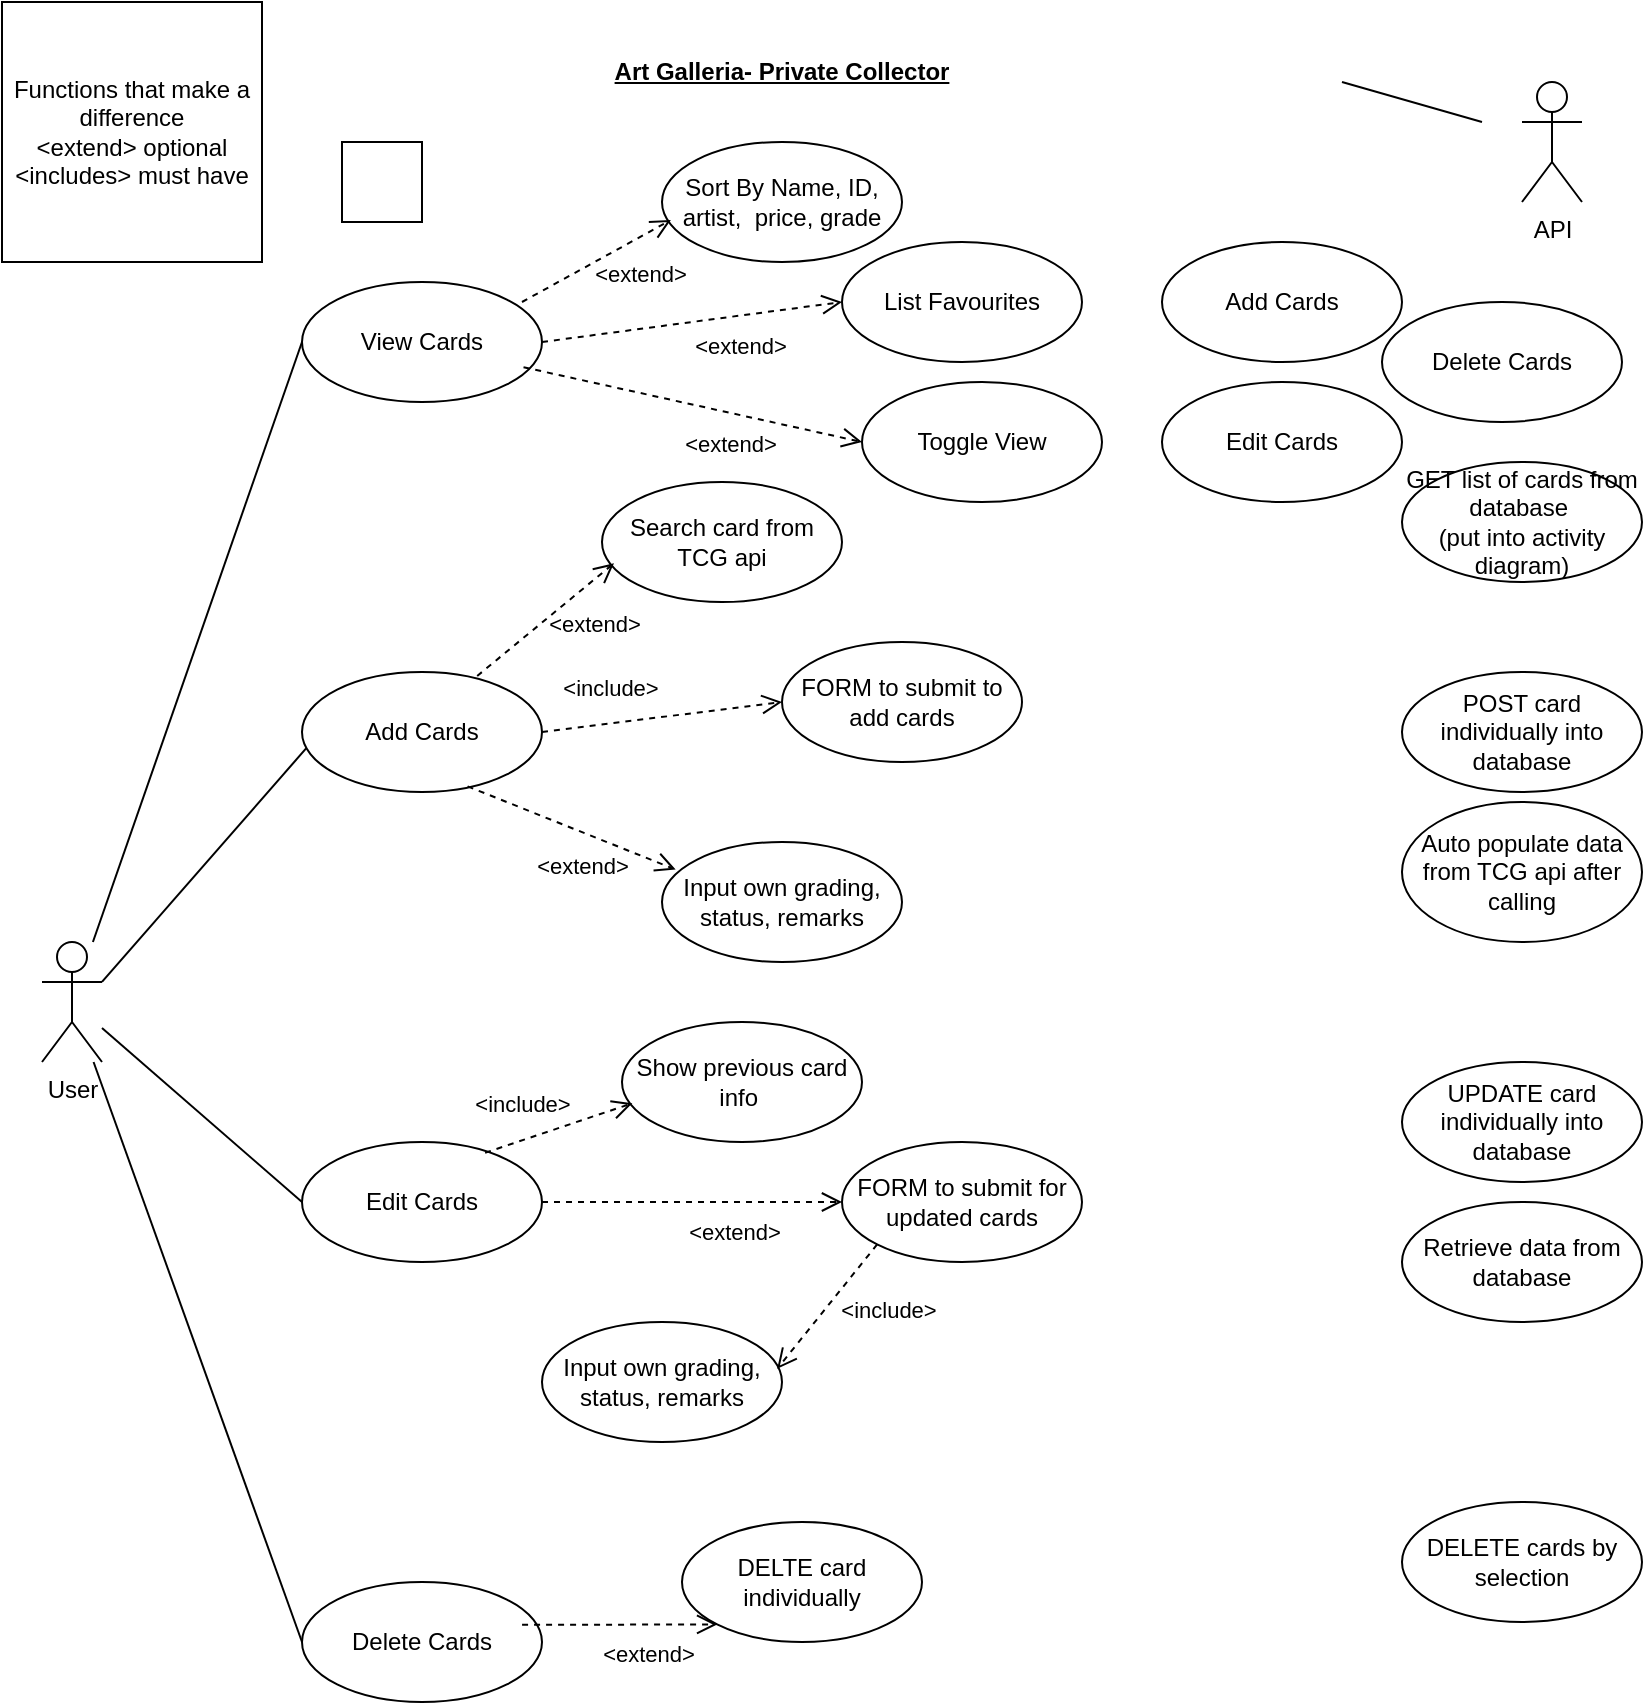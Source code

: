 <mxfile version="21.5.0" type="github" pages="12">
  <diagram name="Hansen_qn1_useCase" id="4TLh3fBwP80aHa8W2V78">
    <mxGraphModel dx="1553" dy="968" grid="1" gridSize="10" guides="1" tooltips="1" connect="1" arrows="1" fold="1" page="1" pageScale="1" pageWidth="827" pageHeight="1169" math="0" shadow="0">
      <root>
        <mxCell id="0" />
        <mxCell id="1" parent="0" />
        <mxCell id="iWijK1E1WlPWVtI1wkdx-1" value="" style="whiteSpace=wrap;html=1;aspect=fixed;movable=1;resizable=1;rotatable=1;deletable=1;editable=1;connectable=1;" parent="1" vertex="1">
          <mxGeometry x="170" y="70" width="40" height="40" as="geometry" />
        </mxCell>
        <mxCell id="iWijK1E1WlPWVtI1wkdx-5" value="" style="group" parent="1" vertex="1" connectable="0">
          <mxGeometry x="700" y="10" width="60" height="110" as="geometry" />
        </mxCell>
        <mxCell id="iWijK1E1WlPWVtI1wkdx-6" value="API" style="shape=umlActor;verticalLabelPosition=bottom;verticalAlign=top;html=1;outlineConnect=0;" parent="iWijK1E1WlPWVtI1wkdx-5" vertex="1">
          <mxGeometry x="60" y="30" width="30" height="60" as="geometry" />
        </mxCell>
        <mxCell id="iWijK1E1WlPWVtI1wkdx-18" value="" style="endArrow=none;html=1;rounded=0;jumpStyle=none;jumpSize=22;exitX=1;exitY=0.5;exitDx=0;exitDy=0;" parent="iWijK1E1WlPWVtI1wkdx-5" edge="1">
          <mxGeometry width="50" height="50" relative="1" as="geometry">
            <mxPoint x="-30" y="30" as="sourcePoint" />
            <mxPoint x="40" y="50" as="targetPoint" />
          </mxGeometry>
        </mxCell>
        <mxCell id="iWijK1E1WlPWVtI1wkdx-9" value="Art Galleria- Private Collector" style="text;html=1;strokeColor=none;fillColor=none;align=center;verticalAlign=middle;whiteSpace=wrap;rounded=0;fontStyle=5" parent="1" vertex="1">
          <mxGeometry x="260" y="20" width="260" height="30" as="geometry" />
        </mxCell>
        <mxCell id="iWijK1E1WlPWVtI1wkdx-2" value="User" style="shape=umlActor;verticalLabelPosition=bottom;verticalAlign=top;html=1;outlineConnect=0;" parent="1" vertex="1">
          <mxGeometry x="20" y="470" width="30" height="60" as="geometry" />
        </mxCell>
        <mxCell id="iWijK1E1WlPWVtI1wkdx-10" value="Sort By Name, ID, artist,&amp;nbsp; price, grade" style="ellipse;whiteSpace=wrap;html=1;" parent="1" vertex="1">
          <mxGeometry x="330" y="70" width="120" height="60" as="geometry" />
        </mxCell>
        <mxCell id="iWijK1E1WlPWVtI1wkdx-11" value="GET list of cards from database&amp;nbsp;&lt;br&gt;(put into activity diagram)" style="ellipse;whiteSpace=wrap;html=1;" parent="1" vertex="1">
          <mxGeometry x="700" y="230" width="120" height="60" as="geometry" />
        </mxCell>
        <mxCell id="iWijK1E1WlPWVtI1wkdx-13" value="View Cards" style="ellipse;whiteSpace=wrap;html=1;" parent="1" vertex="1">
          <mxGeometry x="150" y="140" width="120" height="60" as="geometry" />
        </mxCell>
        <mxCell id="iWijK1E1WlPWVtI1wkdx-15" value="" style="endArrow=none;html=1;rounded=0;jumpStyle=none;jumpSize=22;entryX=0;entryY=0.5;entryDx=0;entryDy=0;" parent="1" source="iWijK1E1WlPWVtI1wkdx-2" target="iWijK1E1WlPWVtI1wkdx-13" edge="1">
          <mxGeometry width="50" height="50" relative="1" as="geometry">
            <mxPoint x="80" y="180" as="sourcePoint" />
            <mxPoint x="130" y="130" as="targetPoint" />
          </mxGeometry>
        </mxCell>
        <mxCell id="eSXW1ZY4ADMzvRSXBErz-1" value="Add Cards" style="ellipse;whiteSpace=wrap;html=1;" parent="1" vertex="1">
          <mxGeometry x="150" y="335" width="120" height="60" as="geometry" />
        </mxCell>
        <mxCell id="eSXW1ZY4ADMzvRSXBErz-2" value="" style="endArrow=none;html=1;rounded=0;jumpStyle=none;jumpSize=22;entryX=0.017;entryY=0.637;entryDx=0;entryDy=0;entryPerimeter=0;exitX=1;exitY=0.333;exitDx=0;exitDy=0;exitPerimeter=0;" parent="1" source="iWijK1E1WlPWVtI1wkdx-2" target="eSXW1ZY4ADMzvRSXBErz-1" edge="1">
          <mxGeometry width="50" height="50" relative="1" as="geometry">
            <mxPoint x="55" y="480" as="sourcePoint" />
            <mxPoint x="160" y="180" as="targetPoint" />
          </mxGeometry>
        </mxCell>
        <mxCell id="eSXW1ZY4ADMzvRSXBErz-3" value="List Favourites" style="ellipse;whiteSpace=wrap;html=1;" parent="1" vertex="1">
          <mxGeometry x="420" y="120" width="120" height="60" as="geometry" />
        </mxCell>
        <mxCell id="K-M-ej4jPw2lT7t7sJf0-1" value="Add Cards" style="ellipse;whiteSpace=wrap;html=1;" parent="1" vertex="1">
          <mxGeometry x="580" y="120" width="120" height="60" as="geometry" />
        </mxCell>
        <mxCell id="K-M-ej4jPw2lT7t7sJf0-2" value="POST card individually into database" style="ellipse;whiteSpace=wrap;html=1;" parent="1" vertex="1">
          <mxGeometry x="700" y="335" width="120" height="60" as="geometry" />
        </mxCell>
        <mxCell id="K-M-ej4jPw2lT7t7sJf0-4" value="Search card from TCG api" style="ellipse;whiteSpace=wrap;html=1;" parent="1" vertex="1">
          <mxGeometry x="300" y="240" width="120" height="60" as="geometry" />
        </mxCell>
        <mxCell id="K-M-ej4jPw2lT7t7sJf0-5" value="Auto populate data from TCG api after calling" style="ellipse;whiteSpace=wrap;html=1;" parent="1" vertex="1">
          <mxGeometry x="700" y="400" width="120" height="70" as="geometry" />
        </mxCell>
        <mxCell id="K-M-ej4jPw2lT7t7sJf0-6" value="Input own grading, status, remarks" style="ellipse;whiteSpace=wrap;html=1;" parent="1" vertex="1">
          <mxGeometry x="330" y="420" width="120" height="60" as="geometry" />
        </mxCell>
        <mxCell id="K-M-ej4jPw2lT7t7sJf0-7" value="Edit Cards" style="ellipse;whiteSpace=wrap;html=1;" parent="1" vertex="1">
          <mxGeometry x="150" y="570" width="120" height="60" as="geometry" />
        </mxCell>
        <mxCell id="K-M-ej4jPw2lT7t7sJf0-8" value="" style="endArrow=none;html=1;rounded=0;jumpStyle=none;jumpSize=22;entryX=0;entryY=0.5;entryDx=0;entryDy=0;" parent="1" source="iWijK1E1WlPWVtI1wkdx-2" target="K-M-ej4jPw2lT7t7sJf0-7" edge="1">
          <mxGeometry width="50" height="50" relative="1" as="geometry">
            <mxPoint x="60" y="500" as="sourcePoint" />
            <mxPoint x="162" y="383" as="targetPoint" />
          </mxGeometry>
        </mxCell>
        <mxCell id="K-M-ej4jPw2lT7t7sJf0-9" value="UPDATE card individually into database" style="ellipse;whiteSpace=wrap;html=1;" parent="1" vertex="1">
          <mxGeometry x="700" y="530" width="120" height="60" as="geometry" />
        </mxCell>
        <mxCell id="K-M-ej4jPw2lT7t7sJf0-10" value="Retrieve data from database" style="ellipse;whiteSpace=wrap;html=1;" parent="1" vertex="1">
          <mxGeometry x="700" y="600" width="120" height="60" as="geometry" />
        </mxCell>
        <mxCell id="K-M-ej4jPw2lT7t7sJf0-11" value="Edit Cards" style="ellipse;whiteSpace=wrap;html=1;" parent="1" vertex="1">
          <mxGeometry x="580" y="190" width="120" height="60" as="geometry" />
        </mxCell>
        <mxCell id="K-M-ej4jPw2lT7t7sJf0-12" value="Delete Cards" style="ellipse;whiteSpace=wrap;html=1;" parent="1" vertex="1">
          <mxGeometry x="690" y="150" width="120" height="60" as="geometry" />
        </mxCell>
        <mxCell id="K-M-ej4jPw2lT7t7sJf0-14" value="Delete Cards" style="ellipse;whiteSpace=wrap;html=1;" parent="1" vertex="1">
          <mxGeometry x="150" y="790" width="120" height="60" as="geometry" />
        </mxCell>
        <mxCell id="K-M-ej4jPw2lT7t7sJf0-15" value="" style="endArrow=none;html=1;rounded=0;jumpStyle=none;jumpSize=22;entryX=0;entryY=0.5;entryDx=0;entryDy=0;" parent="1" source="iWijK1E1WlPWVtI1wkdx-2" target="K-M-ej4jPw2lT7t7sJf0-14" edge="1">
          <mxGeometry width="50" height="50" relative="1" as="geometry">
            <mxPoint x="60" y="523" as="sourcePoint" />
            <mxPoint x="160" y="610" as="targetPoint" />
          </mxGeometry>
        </mxCell>
        <mxCell id="K-M-ej4jPw2lT7t7sJf0-16" value="DELTE card individually" style="ellipse;whiteSpace=wrap;html=1;" parent="1" vertex="1">
          <mxGeometry x="340" y="760" width="120" height="60" as="geometry" />
        </mxCell>
        <mxCell id="K-M-ej4jPw2lT7t7sJf0-17" value="DELETE cards by selection" style="ellipse;whiteSpace=wrap;html=1;" parent="1" vertex="1">
          <mxGeometry x="700" y="750" width="120" height="60" as="geometry" />
        </mxCell>
        <mxCell id="K-M-ej4jPw2lT7t7sJf0-18" value="FORM to submit to add cards" style="ellipse;whiteSpace=wrap;html=1;" parent="1" vertex="1">
          <mxGeometry x="390" y="320" width="120" height="60" as="geometry" />
        </mxCell>
        <mxCell id="mzOyxwCY-Fmj5lAWEHRg-3" value="&amp;lt;extend&amp;gt;" style="endArrow=open;startArrow=none;endFill=0;startFill=0;endSize=8;html=1;verticalAlign=bottom;dashed=1;labelBackgroundColor=none;rounded=0;jumpStyle=none;jumpSize=22;entryX=0;entryY=0.5;entryDx=0;entryDy=0;" parent="1" target="eSXW1ZY4ADMzvRSXBErz-3" edge="1">
          <mxGeometry x="0.278" y="-24" width="160" relative="1" as="geometry">
            <mxPoint x="270" y="170" as="sourcePoint" />
            <mxPoint x="270" y="200" as="targetPoint" />
            <mxPoint as="offset" />
          </mxGeometry>
        </mxCell>
        <mxCell id="mzOyxwCY-Fmj5lAWEHRg-7" value="Functions that make a difference&lt;br&gt;&amp;lt;extend&amp;gt; optional&lt;br&gt;&amp;lt;includes&amp;gt; must have" style="whiteSpace=wrap;html=1;aspect=fixed;movable=1;resizable=1;rotatable=1;deletable=1;editable=1;connectable=1;" parent="1" vertex="1">
          <mxGeometry width="130" height="130" as="geometry" />
        </mxCell>
        <mxCell id="ocDqjCz4yUNFXJYJsYf7-3" value="&amp;lt;extend&amp;gt;" style="endArrow=open;startArrow=none;endFill=0;startFill=0;endSize=8;html=1;verticalAlign=bottom;dashed=1;labelBackgroundColor=none;rounded=0;jumpStyle=none;jumpSize=22;entryX=0.037;entryY=0.65;entryDx=0;entryDy=0;entryPerimeter=0;" parent="1" target="iWijK1E1WlPWVtI1wkdx-10" edge="1">
          <mxGeometry x="0.278" y="-24" width="160" relative="1" as="geometry">
            <mxPoint x="260" y="150" as="sourcePoint" />
            <mxPoint x="547" y="161" as="targetPoint" />
            <mxPoint as="offset" />
          </mxGeometry>
        </mxCell>
        <mxCell id="ocDqjCz4yUNFXJYJsYf7-4" value="&amp;lt;extend&amp;gt;" style="endArrow=open;startArrow=none;endFill=0;startFill=0;endSize=8;html=1;verticalAlign=bottom;dashed=1;labelBackgroundColor=none;rounded=0;jumpStyle=none;jumpSize=22;exitX=0.73;exitY=0.033;exitDx=0;exitDy=0;entryX=0.05;entryY=0.677;entryDx=0;entryDy=0;entryPerimeter=0;exitPerimeter=0;" parent="1" source="eSXW1ZY4ADMzvRSXBErz-1" target="K-M-ej4jPw2lT7t7sJf0-4" edge="1">
          <mxGeometry x="0.278" y="-24" width="160" relative="1" as="geometry">
            <mxPoint x="276" y="173" as="sourcePoint" />
            <mxPoint x="480" y="149" as="targetPoint" />
            <mxPoint as="offset" />
          </mxGeometry>
        </mxCell>
        <mxCell id="ocDqjCz4yUNFXJYJsYf7-5" value="&amp;lt;extend&amp;gt;" style="endArrow=open;startArrow=none;endFill=0;startFill=0;endSize=8;html=1;verticalAlign=bottom;dashed=1;labelBackgroundColor=none;rounded=0;jumpStyle=none;jumpSize=22;exitX=0.69;exitY=0.953;exitDx=0;exitDy=0;entryX=0.057;entryY=0.23;entryDx=0;entryDy=0;entryPerimeter=0;exitPerimeter=0;" parent="1" source="eSXW1ZY4ADMzvRSXBErz-1" target="K-M-ej4jPw2lT7t7sJf0-6" edge="1">
          <mxGeometry x="0.278" y="-24" width="160" relative="1" as="geometry">
            <mxPoint x="248" y="347" as="sourcePoint" />
            <mxPoint x="306" y="321" as="targetPoint" />
            <mxPoint as="offset" />
          </mxGeometry>
        </mxCell>
        <mxCell id="ocDqjCz4yUNFXJYJsYf7-6" value="Show previous card info&amp;nbsp;" style="ellipse;whiteSpace=wrap;html=1;" parent="1" vertex="1">
          <mxGeometry x="310" y="510" width="120" height="60" as="geometry" />
        </mxCell>
        <mxCell id="ocDqjCz4yUNFXJYJsYf7-7" value="Input own grading, status, remarks" style="ellipse;whiteSpace=wrap;html=1;" parent="1" vertex="1">
          <mxGeometry x="270" y="660" width="120" height="60" as="geometry" />
        </mxCell>
        <mxCell id="ocDqjCz4yUNFXJYJsYf7-8" value="FORM to submit for updated cards" style="ellipse;whiteSpace=wrap;html=1;" parent="1" vertex="1">
          <mxGeometry x="420" y="570" width="120" height="60" as="geometry" />
        </mxCell>
        <mxCell id="ocDqjCz4yUNFXJYJsYf7-9" value="&amp;lt;include&amp;gt;" style="endArrow=open;startArrow=none;endFill=0;startFill=0;endSize=8;html=1;verticalAlign=bottom;dashed=1;labelBackgroundColor=none;rounded=0;jumpStyle=none;jumpSize=22;exitX=0.763;exitY=0.09;exitDx=0;exitDy=0;entryX=0.043;entryY=0.677;entryDx=0;entryDy=0;exitPerimeter=0;entryPerimeter=0;" parent="1" source="K-M-ej4jPw2lT7t7sJf0-7" target="ocDqjCz4yUNFXJYJsYf7-6" edge="1">
          <mxGeometry x="-0.423" y="9" width="160" relative="1" as="geometry">
            <mxPoint x="400" y="360" as="sourcePoint" />
            <mxPoint x="280" y="375" as="targetPoint" />
            <mxPoint as="offset" />
          </mxGeometry>
        </mxCell>
        <mxCell id="ocDqjCz4yUNFXJYJsYf7-10" value="&amp;lt;extend&amp;gt;" style="endArrow=open;startArrow=none;endFill=0;startFill=0;endSize=8;html=1;verticalAlign=bottom;dashed=1;labelBackgroundColor=none;rounded=0;jumpStyle=none;jumpSize=22;exitX=1;exitY=0.5;exitDx=0;exitDy=0;" parent="1" source="K-M-ej4jPw2lT7t7sJf0-7" edge="1">
          <mxGeometry x="0.278" y="-24" width="160" relative="1" as="geometry">
            <mxPoint x="243" y="402" as="sourcePoint" />
            <mxPoint x="420" y="600" as="targetPoint" />
            <mxPoint as="offset" />
          </mxGeometry>
        </mxCell>
        <mxCell id="ocDqjCz4yUNFXJYJsYf7-11" value="&amp;lt;include&amp;gt;" style="endArrow=open;startArrow=none;endFill=0;startFill=0;endSize=8;html=1;verticalAlign=bottom;dashed=1;labelBackgroundColor=none;rounded=0;jumpStyle=none;jumpSize=22;exitX=0;exitY=1;exitDx=0;exitDy=0;entryX=0.98;entryY=0.39;entryDx=0;entryDy=0;entryPerimeter=0;" parent="1" source="ocDqjCz4yUNFXJYJsYf7-8" target="ocDqjCz4yUNFXJYJsYf7-7" edge="1">
          <mxGeometry x="-0.272" y="30" width="160" relative="1" as="geometry">
            <mxPoint x="400" y="360" as="sourcePoint" />
            <mxPoint x="280" y="375" as="targetPoint" />
            <mxPoint as="offset" />
          </mxGeometry>
        </mxCell>
        <mxCell id="L922nxVNNxXimUj8nOPP-1" value="&amp;lt;include&amp;gt;" style="endArrow=open;startArrow=none;endFill=0;startFill=0;endSize=8;html=1;verticalAlign=bottom;dashed=1;labelBackgroundColor=none;rounded=0;jumpStyle=none;jumpSize=22;exitX=1;exitY=0.5;exitDx=0;exitDy=0;entryX=0;entryY=0.5;entryDx=0;entryDy=0;" parent="1" source="eSXW1ZY4ADMzvRSXBErz-1" target="K-M-ej4jPw2lT7t7sJf0-18" edge="1">
          <mxGeometry x="-0.423" y="9" width="160" relative="1" as="geometry">
            <mxPoint x="252" y="585" as="sourcePoint" />
            <mxPoint x="325" y="561" as="targetPoint" />
            <mxPoint as="offset" />
          </mxGeometry>
        </mxCell>
        <mxCell id="L922nxVNNxXimUj8nOPP-3" value="&amp;lt;extend&amp;gt;" style="endArrow=open;startArrow=none;endFill=0;startFill=0;endSize=8;html=1;verticalAlign=bottom;dashed=1;labelBackgroundColor=none;rounded=0;jumpStyle=none;jumpSize=22;exitX=0.917;exitY=0.357;exitDx=0;exitDy=0;exitPerimeter=0;entryX=0;entryY=1;entryDx=0;entryDy=0;" parent="1" source="K-M-ej4jPw2lT7t7sJf0-14" target="K-M-ej4jPw2lT7t7sJf0-16" edge="1">
          <mxGeometry x="0.278" y="-24" width="160" relative="1" as="geometry">
            <mxPoint x="280" y="610" as="sourcePoint" />
            <mxPoint x="430" y="610" as="targetPoint" />
            <mxPoint as="offset" />
          </mxGeometry>
        </mxCell>
        <mxCell id="vSCs6lkTyO24TiUAcYRf-1" value="Toggle View" style="ellipse;whiteSpace=wrap;html=1;" parent="1" vertex="1">
          <mxGeometry x="430" y="190" width="120" height="60" as="geometry" />
        </mxCell>
        <mxCell id="vSCs6lkTyO24TiUAcYRf-2" value="&amp;lt;extend&amp;gt;" style="endArrow=open;startArrow=none;endFill=0;startFill=0;endSize=8;html=1;verticalAlign=bottom;dashed=1;labelBackgroundColor=none;rounded=0;jumpStyle=none;jumpSize=22;entryX=0;entryY=0.5;entryDx=0;entryDy=0;exitX=0.923;exitY=0.71;exitDx=0;exitDy=0;exitPerimeter=0;" parent="1" source="iWijK1E1WlPWVtI1wkdx-13" target="vSCs6lkTyO24TiUAcYRf-1" edge="1">
          <mxGeometry x="0.278" y="-24" width="160" relative="1" as="geometry">
            <mxPoint x="280" y="180" as="sourcePoint" />
            <mxPoint x="430" y="160" as="targetPoint" />
            <mxPoint as="offset" />
          </mxGeometry>
        </mxCell>
      </root>
    </mxGraphModel>
  </diagram>
  <diagram name="V1_Hansen_qn1_useCase" id="DZU6y5eFfrZoRAz4qzaz">
    <mxGraphModel dx="1320" dy="823" grid="1" gridSize="10" guides="1" tooltips="1" connect="1" arrows="1" fold="1" page="1" pageScale="1" pageWidth="827" pageHeight="1169" math="0" shadow="0">
      <root>
        <mxCell id="XD14Y_xnRr2E0svW4Pmb-0" />
        <mxCell id="XD14Y_xnRr2E0svW4Pmb-1" parent="XD14Y_xnRr2E0svW4Pmb-0" />
        <mxCell id="qjq_BzgbPM27EZTWMcmi-1" value="" style="group" vertex="1" connectable="0" parent="XD14Y_xnRr2E0svW4Pmb-1">
          <mxGeometry x="20" y="60" width="770" height="780" as="geometry" />
        </mxCell>
        <mxCell id="6hky8Xox6wv_UQ4sDjNS-7" value="" style="group;fillColor=default;container=0;" parent="qjq_BzgbPM27EZTWMcmi-1" vertex="1" connectable="0">
          <mxGeometry width="770" height="780" as="geometry" />
        </mxCell>
        <mxCell id="6hky8Xox6wv_UQ4sDjNS-4" value="" style="rounded=0;whiteSpace=wrap;html=1;" parent="qjq_BzgbPM27EZTWMcmi-1" vertex="1">
          <mxGeometry x="70" y="60" width="640" height="710" as="geometry" />
        </mxCell>
        <mxCell id="XD14Y_xnRr2E0svW4Pmb-6" value="Art Galleria- Private Collector" style="text;html=1;strokeColor=none;fillColor=none;align=center;verticalAlign=middle;whiteSpace=wrap;rounded=0;fontStyle=5" parent="qjq_BzgbPM27EZTWMcmi-1" vertex="1">
          <mxGeometry x="270" y="10" width="260" height="30" as="geometry" />
        </mxCell>
        <mxCell id="XD14Y_xnRr2E0svW4Pmb-7" value="User" style="shape=umlActor;verticalLabelPosition=bottom;verticalAlign=top;html=1;outlineConnect=0;" parent="qjq_BzgbPM27EZTWMcmi-1" vertex="1">
          <mxGeometry y="410" width="30" height="60" as="geometry" />
        </mxCell>
        <mxCell id="XD14Y_xnRr2E0svW4Pmb-8" value="Sort By Name, ID, artist,&amp;nbsp; price, grade" style="ellipse;whiteSpace=wrap;html=1;" parent="qjq_BzgbPM27EZTWMcmi-1" vertex="1">
          <mxGeometry x="390" y="120" width="120" height="60" as="geometry" />
        </mxCell>
        <mxCell id="XD14Y_xnRr2E0svW4Pmb-10" value="View Cards" style="ellipse;whiteSpace=wrap;html=1;" parent="qjq_BzgbPM27EZTWMcmi-1" vertex="1">
          <mxGeometry x="140" y="150" width="120" height="60" as="geometry" />
        </mxCell>
        <mxCell id="XD14Y_xnRr2E0svW4Pmb-11" value="" style="endArrow=none;html=1;rounded=0;jumpStyle=none;jumpSize=22;entryX=0;entryY=0.5;entryDx=0;entryDy=0;" parent="qjq_BzgbPM27EZTWMcmi-1" source="XD14Y_xnRr2E0svW4Pmb-7" target="XD14Y_xnRr2E0svW4Pmb-10" edge="1">
          <mxGeometry width="50" height="50" relative="1" as="geometry">
            <mxPoint x="60" y="120" as="sourcePoint" />
            <mxPoint x="110" y="70" as="targetPoint" />
          </mxGeometry>
        </mxCell>
        <mxCell id="XD14Y_xnRr2E0svW4Pmb-12" value="Add Cards" style="ellipse;whiteSpace=wrap;html=1;" parent="qjq_BzgbPM27EZTWMcmi-1" vertex="1">
          <mxGeometry x="120" y="270" width="120" height="60" as="geometry" />
        </mxCell>
        <mxCell id="XD14Y_xnRr2E0svW4Pmb-13" value="" style="endArrow=none;html=1;rounded=0;jumpStyle=none;jumpSize=22;entryX=0.017;entryY=0.637;entryDx=0;entryDy=0;entryPerimeter=0;exitX=1;exitY=0.333;exitDx=0;exitDy=0;exitPerimeter=0;" parent="qjq_BzgbPM27EZTWMcmi-1" source="XD14Y_xnRr2E0svW4Pmb-7" target="XD14Y_xnRr2E0svW4Pmb-12" edge="1">
          <mxGeometry width="50" height="50" relative="1" as="geometry">
            <mxPoint x="35" y="420" as="sourcePoint" />
            <mxPoint x="140" y="120" as="targetPoint" />
          </mxGeometry>
        </mxCell>
        <mxCell id="XD14Y_xnRr2E0svW4Pmb-19" value="Input own grading, status, remarks" style="ellipse;whiteSpace=wrap;html=1;" parent="qjq_BzgbPM27EZTWMcmi-1" vertex="1">
          <mxGeometry x="230" y="380" width="120" height="60" as="geometry" />
        </mxCell>
        <mxCell id="XD14Y_xnRr2E0svW4Pmb-20" value="Edit Cards" style="ellipse;whiteSpace=wrap;html=1;" parent="qjq_BzgbPM27EZTWMcmi-1" vertex="1">
          <mxGeometry x="130" y="510" width="120" height="60" as="geometry" />
        </mxCell>
        <mxCell id="XD14Y_xnRr2E0svW4Pmb-21" value="" style="endArrow=none;html=1;rounded=0;jumpStyle=none;jumpSize=22;entryX=0;entryY=0.5;entryDx=0;entryDy=0;" parent="qjq_BzgbPM27EZTWMcmi-1" source="XD14Y_xnRr2E0svW4Pmb-7" target="XD14Y_xnRr2E0svW4Pmb-20" edge="1">
          <mxGeometry width="50" height="50" relative="1" as="geometry">
            <mxPoint x="40" y="440" as="sourcePoint" />
            <mxPoint x="142" y="323" as="targetPoint" />
          </mxGeometry>
        </mxCell>
        <mxCell id="XD14Y_xnRr2E0svW4Pmb-26" value="Delete Cards" style="ellipse;whiteSpace=wrap;html=1;" parent="qjq_BzgbPM27EZTWMcmi-1" vertex="1">
          <mxGeometry x="180" y="650" width="120" height="60" as="geometry" />
        </mxCell>
        <mxCell id="XD14Y_xnRr2E0svW4Pmb-27" value="" style="endArrow=none;html=1;rounded=0;jumpStyle=none;jumpSize=22;entryX=0;entryY=0.5;entryDx=0;entryDy=0;" parent="qjq_BzgbPM27EZTWMcmi-1" source="XD14Y_xnRr2E0svW4Pmb-7" target="XD14Y_xnRr2E0svW4Pmb-26" edge="1">
          <mxGeometry width="50" height="50" relative="1" as="geometry">
            <mxPoint x="40" y="463" as="sourcePoint" />
            <mxPoint x="140" y="550" as="targetPoint" />
          </mxGeometry>
        </mxCell>
        <mxCell id="XD14Y_xnRr2E0svW4Pmb-28" value="Delete cards individually" style="ellipse;whiteSpace=wrap;html=1;" parent="qjq_BzgbPM27EZTWMcmi-1" vertex="1">
          <mxGeometry x="460" y="650" width="120" height="60" as="geometry" />
        </mxCell>
        <mxCell id="XD14Y_xnRr2E0svW4Pmb-30" value="Submit form for adding cards" style="ellipse;whiteSpace=wrap;html=1;" parent="qjq_BzgbPM27EZTWMcmi-1" vertex="1">
          <mxGeometry x="360" y="320" width="120" height="60" as="geometry" />
        </mxCell>
        <mxCell id="XD14Y_xnRr2E0svW4Pmb-33" value="&amp;lt;extend&amp;gt;" style="endArrow=open;startArrow=none;endFill=0;startFill=0;endSize=8;html=1;verticalAlign=bottom;dashed=1;labelBackgroundColor=none;rounded=0;jumpStyle=none;jumpSize=22;entryX=1;entryY=0.5;entryDx=0;entryDy=0;exitX=0.017;exitY=0.71;exitDx=0;exitDy=0;exitPerimeter=0;" parent="qjq_BzgbPM27EZTWMcmi-1" source="XD14Y_xnRr2E0svW4Pmb-8" target="XD14Y_xnRr2E0svW4Pmb-10" edge="1">
          <mxGeometry x="-0.062" y="-1" width="160" relative="1" as="geometry">
            <mxPoint x="256" y="113" as="sourcePoint" />
            <mxPoint x="527" y="101" as="targetPoint" />
            <mxPoint as="offset" />
          </mxGeometry>
        </mxCell>
        <mxCell id="XD14Y_xnRr2E0svW4Pmb-34" value="&amp;lt;&amp;lt;include&amp;gt;&amp;gt;" style="endArrow=open;startArrow=none;endFill=0;startFill=0;endSize=8;html=1;verticalAlign=bottom;dashed=1;labelBackgroundColor=none;rounded=0;jumpStyle=none;jumpSize=22;exitX=0.953;exitY=0.337;exitDx=0;exitDy=0;entryX=0.05;entryY=0.677;entryDx=0;entryDy=0;entryPerimeter=0;exitPerimeter=0;" parent="qjq_BzgbPM27EZTWMcmi-1" source="XD14Y_xnRr2E0svW4Pmb-12" target="XD14Y_xnRr2E0svW4Pmb-17" edge="1">
          <mxGeometry x="0.079" y="4" width="160" relative="1" as="geometry">
            <mxPoint x="256" y="113" as="sourcePoint" />
            <mxPoint x="460" y="89" as="targetPoint" />
            <mxPoint as="offset" />
          </mxGeometry>
        </mxCell>
        <mxCell id="XD14Y_xnRr2E0svW4Pmb-36" value="Show previous card info&amp;nbsp;" style="ellipse;whiteSpace=wrap;html=1;" parent="qjq_BzgbPM27EZTWMcmi-1" vertex="1">
          <mxGeometry x="370" y="450" width="120" height="60" as="geometry" />
        </mxCell>
        <mxCell id="XD14Y_xnRr2E0svW4Pmb-37" value="Input own grading, status, remarks" style="ellipse;whiteSpace=wrap;html=1;" parent="qjq_BzgbPM27EZTWMcmi-1" vertex="1">
          <mxGeometry x="310" y="580" width="120" height="60" as="geometry" />
        </mxCell>
        <mxCell id="XD14Y_xnRr2E0svW4Pmb-38" value="&amp;nbsp;Submit updated cards" style="ellipse;whiteSpace=wrap;html=1;" parent="qjq_BzgbPM27EZTWMcmi-1" vertex="1">
          <mxGeometry x="510" y="510" width="120" height="60" as="geometry" />
        </mxCell>
        <mxCell id="XD14Y_xnRr2E0svW4Pmb-39" value="&amp;lt;&amp;lt;include&amp;gt;&amp;gt;" style="endArrow=open;startArrow=none;endFill=0;startFill=0;endSize=8;html=1;verticalAlign=bottom;dashed=1;labelBackgroundColor=none;rounded=0;jumpStyle=none;jumpSize=22;exitX=0.91;exitY=0.17;exitDx=0;exitDy=0;entryX=0.043;entryY=0.677;entryDx=0;entryDy=0;exitPerimeter=0;entryPerimeter=0;" parent="qjq_BzgbPM27EZTWMcmi-1" source="XD14Y_xnRr2E0svW4Pmb-20" target="XD14Y_xnRr2E0svW4Pmb-36" edge="1">
          <mxGeometry x="-0.423" y="9" width="160" relative="1" as="geometry">
            <mxPoint x="380" y="300" as="sourcePoint" />
            <mxPoint x="260" y="315" as="targetPoint" />
            <mxPoint as="offset" />
          </mxGeometry>
        </mxCell>
        <mxCell id="XD14Y_xnRr2E0svW4Pmb-40" value="&amp;lt;&amp;lt;include&amp;gt;&amp;gt;" style="endArrow=open;startArrow=none;endFill=0;startFill=0;endSize=8;html=1;verticalAlign=bottom;dashed=1;labelBackgroundColor=none;rounded=0;jumpStyle=none;jumpSize=22;exitX=1;exitY=0.5;exitDx=0;exitDy=0;entryX=0;entryY=0.5;entryDx=0;entryDy=0;" parent="qjq_BzgbPM27EZTWMcmi-1" source="XD14Y_xnRr2E0svW4Pmb-20" target="XD14Y_xnRr2E0svW4Pmb-38" edge="1">
          <mxGeometry x="0.278" y="-24" width="160" relative="1" as="geometry">
            <mxPoint x="223" y="342" as="sourcePoint" />
            <mxPoint x="400" y="540" as="targetPoint" />
            <mxPoint as="offset" />
          </mxGeometry>
        </mxCell>
        <mxCell id="XD14Y_xnRr2E0svW4Pmb-41" value="&amp;lt;&amp;lt;include&amp;gt;&amp;gt;" style="endArrow=open;startArrow=none;endFill=0;startFill=0;endSize=8;html=1;verticalAlign=bottom;dashed=1;labelBackgroundColor=none;rounded=0;jumpStyle=none;jumpSize=22;exitX=0;exitY=1;exitDx=0;exitDy=0;entryX=0.98;entryY=0.39;entryDx=0;entryDy=0;entryPerimeter=0;" parent="qjq_BzgbPM27EZTWMcmi-1" source="XD14Y_xnRr2E0svW4Pmb-38" target="XD14Y_xnRr2E0svW4Pmb-37" edge="1">
          <mxGeometry x="-0.272" y="30" width="160" relative="1" as="geometry">
            <mxPoint x="380" y="300" as="sourcePoint" />
            <mxPoint x="260" y="315" as="targetPoint" />
            <mxPoint as="offset" />
          </mxGeometry>
        </mxCell>
        <mxCell id="XD14Y_xnRr2E0svW4Pmb-42" value="&amp;lt;&amp;lt;include&amp;gt;&amp;gt;" style="endArrow=open;startArrow=none;endFill=0;startFill=0;endSize=8;html=1;verticalAlign=bottom;dashed=1;labelBackgroundColor=none;rounded=0;jumpStyle=none;jumpSize=22;exitX=0.913;exitY=0.79;exitDx=0;exitDy=0;entryX=0;entryY=0.5;entryDx=0;entryDy=0;exitPerimeter=0;" parent="qjq_BzgbPM27EZTWMcmi-1" source="XD14Y_xnRr2E0svW4Pmb-12" target="XD14Y_xnRr2E0svW4Pmb-30" edge="1">
          <mxGeometry x="0.013" y="10" width="160" relative="1" as="geometry">
            <mxPoint x="232" y="525" as="sourcePoint" />
            <mxPoint x="305" y="501" as="targetPoint" />
            <mxPoint as="offset" />
          </mxGeometry>
        </mxCell>
        <mxCell id="XD14Y_xnRr2E0svW4Pmb-43" value="&amp;lt;&amp;lt;include&amp;gt;&amp;gt;" style="endArrow=open;startArrow=none;endFill=0;startFill=0;endSize=8;html=1;verticalAlign=bottom;dashed=1;labelBackgroundColor=none;rounded=0;jumpStyle=none;jumpSize=22;entryX=0;entryY=0.5;entryDx=0;entryDy=0;" parent="qjq_BzgbPM27EZTWMcmi-1" target="XD14Y_xnRr2E0svW4Pmb-28" edge="1">
          <mxGeometry x="0.278" y="-24" width="160" relative="1" as="geometry">
            <mxPoint x="300" y="680" as="sourcePoint" />
            <mxPoint x="410" y="550" as="targetPoint" />
            <mxPoint as="offset" />
          </mxGeometry>
        </mxCell>
        <mxCell id="K6uRHrCTV-YNzjslnrFF-0" value="API from TCG player" style="ellipse;whiteSpace=wrap;html=1;" parent="qjq_BzgbPM27EZTWMcmi-1" vertex="1">
          <mxGeometry x="570" y="135" width="120" height="60" as="geometry" />
        </mxCell>
        <mxCell id="4q8SJekYLXDTsmhNdKie-0" value="API" style="shape=cylinder3;whiteSpace=wrap;html=1;boundedLbl=1;backgroundOutline=1;size=15;" vertex="1" parent="qjq_BzgbPM27EZTWMcmi-1">
          <mxGeometry x="720" y="205" width="40" height="65" as="geometry" />
        </mxCell>
        <mxCell id="XD14Y_xnRr2E0svW4Pmb-17" value="Cached weekly data from TCG Player" style="ellipse;whiteSpace=wrap;html=1;" parent="qjq_BzgbPM27EZTWMcmi-1" vertex="1">
          <mxGeometry x="480" y="240" width="120" height="60" as="geometry" />
        </mxCell>
        <mxCell id="4q8SJekYLXDTsmhNdKie-2" value="&amp;lt;extend&amp;gt;" style="endArrow=open;startArrow=none;endFill=0;startFill=0;endSize=8;html=1;verticalAlign=bottom;dashed=1;labelBackgroundColor=none;rounded=0;jumpStyle=none;jumpSize=22;exitX=0.5;exitY=1;exitDx=0;exitDy=0;entryX=0.5;entryY=0;entryDx=0;entryDy=0;" edge="1" parent="qjq_BzgbPM27EZTWMcmi-1" source="XD14Y_xnRr2E0svW4Pmb-17" target="XD14Y_xnRr2E0svW4Pmb-38">
          <mxGeometry x="0.114" y="10" width="160" relative="1" as="geometry">
            <mxPoint x="244" y="270" as="sourcePoint" />
            <mxPoint x="496" y="291" as="targetPoint" />
            <mxPoint as="offset" />
          </mxGeometry>
        </mxCell>
        <mxCell id="4q8SJekYLXDTsmhNdKie-3" value="" style="endArrow=none;html=1;rounded=0;jumpStyle=none;jumpSize=22;exitX=0.593;exitY=0.003;exitDx=0;exitDy=0;entryX=0;entryY=1;entryDx=0;entryDy=0;exitPerimeter=0;" edge="1" parent="qjq_BzgbPM27EZTWMcmi-1" source="XD14Y_xnRr2E0svW4Pmb-17" target="K6uRHrCTV-YNzjslnrFF-0">
          <mxGeometry width="50" height="50" relative="1" as="geometry">
            <mxPoint x="690" y="200" as="sourcePoint" />
            <mxPoint x="760" y="238" as="targetPoint" />
          </mxGeometry>
        </mxCell>
        <mxCell id="XD14Y_xnRr2E0svW4Pmb-5" value="" style="endArrow=none;html=1;rounded=0;jumpStyle=none;jumpSize=22;exitX=0.88;exitY=0.75;exitDx=0;exitDy=0;entryX=0;entryY=0.5;entryDx=0;entryDy=0;entryPerimeter=0;exitPerimeter=0;" parent="qjq_BzgbPM27EZTWMcmi-1" source="K6uRHrCTV-YNzjslnrFF-0" target="4q8SJekYLXDTsmhNdKie-0" edge="1">
          <mxGeometry width="50" height="50" relative="1" as="geometry">
            <mxPoint x="670" y="410" as="sourcePoint" />
            <mxPoint x="740" y="324.294" as="targetPoint" />
          </mxGeometry>
        </mxCell>
        <mxCell id="4q8SJekYLXDTsmhNdKie-4" value="&amp;lt;&amp;lt;include&amp;gt;&amp;gt;" style="endArrow=open;startArrow=none;endFill=0;startFill=0;endSize=8;html=1;verticalAlign=bottom;dashed=1;labelBackgroundColor=none;rounded=0;jumpStyle=none;jumpSize=22;exitX=0.3;exitY=0.95;exitDx=0;exitDy=0;entryX=0.963;entryY=0.377;entryDx=0;entryDy=0;exitPerimeter=0;entryPerimeter=0;" edge="1" parent="qjq_BzgbPM27EZTWMcmi-1" source="XD14Y_xnRr2E0svW4Pmb-30" target="XD14Y_xnRr2E0svW4Pmb-19">
          <mxGeometry x="-0.741" y="28" width="160" relative="1" as="geometry">
            <mxPoint x="240" y="297" as="sourcePoint" />
            <mxPoint x="370" y="360" as="targetPoint" />
            <mxPoint as="offset" />
          </mxGeometry>
        </mxCell>
      </root>
    </mxGraphModel>
  </diagram>
  <diagram name="Hansen_qn1_Activity_ViewAdd" id="Up27q-AKNUCCFhynbmT0">
    <mxGraphModel dx="1553" dy="968" grid="1" gridSize="10" guides="1" tooltips="1" connect="1" arrows="1" fold="1" page="1" pageScale="1" pageWidth="827" pageHeight="1169" math="0" shadow="0">
      <root>
        <mxCell id="pP3awO_Jt0wAQtIqkNJV-0" />
        <mxCell id="pP3awO_Jt0wAQtIqkNJV-1" parent="pP3awO_Jt0wAQtIqkNJV-0" />
        <mxCell id="6dh91CFi9jkMXEWKiYqA-0" value="" style="group;fillColor=default;" parent="pP3awO_Jt0wAQtIqkNJV-1" vertex="1" connectable="0">
          <mxGeometry x="30" y="230" width="745" height="270" as="geometry" />
        </mxCell>
        <mxCell id="LuiWgsfvG_yjmYFbJLsJ-0" value="View Cards" style="ellipse;whiteSpace=wrap;html=1;" parent="6dh91CFi9jkMXEWKiYqA-0" vertex="1">
          <mxGeometry x="40" y="140" width="90" height="60" as="geometry" />
        </mxCell>
        <mxCell id="LuiWgsfvG_yjmYFbJLsJ-1" style="edgeStyle=orthogonalEdgeStyle;rounded=0;jumpStyle=none;jumpSize=22;orthogonalLoop=1;jettySize=auto;html=1;entryX=0;entryY=0.5;entryDx=0;entryDy=0;" parent="6dh91CFi9jkMXEWKiYqA-0" source="LuiWgsfvG_yjmYFbJLsJ-2" target="LuiWgsfvG_yjmYFbJLsJ-0" edge="1">
          <mxGeometry relative="1" as="geometry" />
        </mxCell>
        <mxCell id="LuiWgsfvG_yjmYFbJLsJ-2" value="" style="ellipse;fillColor=strokeColor;" parent="6dh91CFi9jkMXEWKiYqA-0" vertex="1">
          <mxGeometry y="165" width="10" height="10" as="geometry" />
        </mxCell>
        <mxCell id="KqgTLM7V67mD3bb4k2FE-2" value="GET list of cards from DB" style="ellipse;whiteSpace=wrap;html=1;" parent="6dh91CFi9jkMXEWKiYqA-0" vertex="1">
          <mxGeometry x="170" y="140" width="90" height="60" as="geometry" />
        </mxCell>
        <mxCell id="KqgTLM7V67mD3bb4k2FE-3" style="edgeStyle=orthogonalEdgeStyle;rounded=0;jumpStyle=none;jumpSize=22;orthogonalLoop=1;jettySize=auto;html=1;entryX=0;entryY=0.5;entryDx=0;entryDy=0;exitX=1;exitY=0.5;exitDx=0;exitDy=0;" parent="6dh91CFi9jkMXEWKiYqA-0" source="LuiWgsfvG_yjmYFbJLsJ-0" target="KqgTLM7V67mD3bb4k2FE-2" edge="1">
          <mxGeometry relative="1" as="geometry">
            <mxPoint x="140" y="170" as="sourcePoint" />
          </mxGeometry>
        </mxCell>
        <mxCell id="KqgTLM7V67mD3bb4k2FE-4" value="DB loads data" style="ellipse;whiteSpace=wrap;html=1;" parent="6dh91CFi9jkMXEWKiYqA-0" vertex="1">
          <mxGeometry x="360" y="150" width="100" height="70" as="geometry" />
        </mxCell>
        <mxCell id="KqgTLM7V67mD3bb4k2FE-6" value="" style="html=1;points=[];perimeter=orthogonalPerimeter;fillColor=strokeColor;" parent="6dh91CFi9jkMXEWKiYqA-0" vertex="1">
          <mxGeometry x="330" y="100" width="5" height="160" as="geometry" />
        </mxCell>
        <mxCell id="KqgTLM7V67mD3bb4k2FE-8" value="" style="endArrow=classic;html=1;rounded=0;jumpStyle=none;jumpSize=22;entryX=0;entryY=0.5;entryDx=0;entryDy=0;" parent="6dh91CFi9jkMXEWKiYqA-0" edge="1">
          <mxGeometry width="50" height="50" relative="1" as="geometry">
            <mxPoint x="330" y="184.63" as="sourcePoint" />
            <mxPoint x="360.0" y="184.63" as="targetPoint" />
          </mxGeometry>
        </mxCell>
        <mxCell id="KqgTLM7V67mD3bb4k2FE-10" value="" style="endArrow=classic;html=1;rounded=0;jumpStyle=none;jumpSize=22;entryX=0;entryY=0.5;entryDx=0;entryDy=0;" parent="6dh91CFi9jkMXEWKiYqA-0" edge="1">
          <mxGeometry width="50" height="50" relative="1" as="geometry">
            <mxPoint x="460" y="184.8" as="sourcePoint" />
            <mxPoint x="490.0" y="184.8" as="targetPoint" />
          </mxGeometry>
        </mxCell>
        <mxCell id="KqgTLM7V67mD3bb4k2FE-11" value="" style="html=1;points=[];perimeter=orthogonalPerimeter;fillColor=strokeColor;" parent="6dh91CFi9jkMXEWKiYqA-0" vertex="1">
          <mxGeometry x="490" y="100" width="5" height="160" as="geometry" />
        </mxCell>
        <mxCell id="KqgTLM7V67mD3bb4k2FE-12" value="" style="endArrow=classic;html=1;rounded=0;jumpStyle=none;jumpSize=22;entryX=0;entryY=0.5;entryDx=0;entryDy=0;" parent="6dh91CFi9jkMXEWKiYqA-0" edge="1">
          <mxGeometry width="50" height="50" relative="1" as="geometry">
            <mxPoint x="495" y="179.61" as="sourcePoint" />
            <mxPoint x="525.0" y="179.61" as="targetPoint" />
          </mxGeometry>
        </mxCell>
        <mxCell id="KqgTLM7V67mD3bb4k2FE-14" value="Display on screen" style="ellipse;whiteSpace=wrap;html=1;" parent="6dh91CFi9jkMXEWKiYqA-0" vertex="1">
          <mxGeometry x="525" y="145" width="100" height="70" as="geometry" />
        </mxCell>
        <mxCell id="KqgTLM7V67mD3bb4k2FE-15" value="" style="ellipse;html=1;shape=endState;fillColor=strokeColor;" parent="6dh91CFi9jkMXEWKiYqA-0" vertex="1">
          <mxGeometry x="660" y="240" width="20" height="20" as="geometry" />
        </mxCell>
        <mxCell id="KqgTLM7V67mD3bb4k2FE-13" style="edgeStyle=orthogonalEdgeStyle;rounded=0;jumpStyle=none;jumpSize=22;orthogonalLoop=1;jettySize=auto;html=1;entryX=0.5;entryY=0;entryDx=0;entryDy=0;" parent="6dh91CFi9jkMXEWKiYqA-0" source="KqgTLM7V67mD3bb4k2FE-14" target="KqgTLM7V67mD3bb4k2FE-15" edge="1">
          <mxGeometry relative="1" as="geometry">
            <Array as="points">
              <mxPoint x="670" y="180" />
            </Array>
          </mxGeometry>
        </mxCell>
        <mxCell id="KqgTLM7V67mD3bb4k2FE-16" style="edgeStyle=orthogonalEdgeStyle;rounded=0;jumpStyle=none;jumpSize=22;orthogonalLoop=1;jettySize=auto;html=1;exitX=1;exitY=0.5;exitDx=0;exitDy=0;" parent="6dh91CFi9jkMXEWKiYqA-0" source="KqgTLM7V67mD3bb4k2FE-2" edge="1">
          <mxGeometry relative="1" as="geometry">
            <mxPoint x="290" y="170" as="sourcePoint" />
            <mxPoint x="330" y="170" as="targetPoint" />
          </mxGeometry>
        </mxCell>
        <mxCell id="KqgTLM7V67mD3bb4k2FE-19" style="edgeStyle=orthogonalEdgeStyle;rounded=0;orthogonalLoop=1;jettySize=auto;html=1;entryX=0.5;entryY=0;entryDx=0;entryDy=0;" parent="6dh91CFi9jkMXEWKiYqA-0" source="lSIDn5XqrJhXy_yiCZK3-27" target="LuiWgsfvG_yjmYFbJLsJ-0" edge="1">
          <mxGeometry relative="1" as="geometry">
            <mxPoint x="670" y="30" as="targetPoint" />
            <Array as="points">
              <mxPoint x="85" y="70" />
            </Array>
          </mxGeometry>
        </mxCell>
        <mxCell id="KqgTLM7V67mD3bb4k2FE-17" value="" style="rhombus;whiteSpace=wrap;html=1;" parent="6dh91CFi9jkMXEWKiYqA-0" vertex="1">
          <mxGeometry x="660" y="170" width="20" height="20" as="geometry" />
        </mxCell>
        <mxCell id="KqgTLM7V67mD3bb4k2FE-18" value="[success]" style="text;html=1;strokeColor=none;fillColor=none;align=center;verticalAlign=middle;whiteSpace=wrap;rounded=0;" parent="6dh91CFi9jkMXEWKiYqA-0" vertex="1">
          <mxGeometry x="685" y="215" width="60" height="30" as="geometry" />
        </mxCell>
        <mxCell id="KqgTLM7V67mD3bb4k2FE-20" value="[fail]" style="text;html=1;strokeColor=none;fillColor=none;align=center;verticalAlign=middle;whiteSpace=wrap;rounded=0;" parent="6dh91CFi9jkMXEWKiYqA-0" vertex="1">
          <mxGeometry x="680" y="110" width="60" height="30" as="geometry" />
        </mxCell>
        <mxCell id="lSIDn5XqrJhXy_yiCZK3-1" value="View Cards" style="rounded=0;whiteSpace=wrap;html=1;" parent="6dh91CFi9jkMXEWKiYqA-0" vertex="1">
          <mxGeometry x="10" width="90" height="40" as="geometry" />
        </mxCell>
        <mxCell id="lSIDn5XqrJhXy_yiCZK3-28" value="" style="edgeStyle=orthogonalEdgeStyle;rounded=0;orthogonalLoop=1;jettySize=auto;html=1;entryX=0.5;entryY=0;entryDx=0;entryDy=0;" parent="6dh91CFi9jkMXEWKiYqA-0" source="KqgTLM7V67mD3bb4k2FE-17" target="lSIDn5XqrJhXy_yiCZK3-27" edge="1">
          <mxGeometry relative="1" as="geometry">
            <mxPoint x="85" y="140" as="targetPoint" />
            <mxPoint x="670" y="170" as="sourcePoint" />
            <Array as="points">
              <mxPoint x="670" y="70" />
            </Array>
          </mxGeometry>
        </mxCell>
        <mxCell id="lSIDn5XqrJhXy_yiCZK3-27" value="No cards found" style="ellipse;whiteSpace=wrap;html=1;" parent="6dh91CFi9jkMXEWKiYqA-0" vertex="1">
          <mxGeometry x="330" y="30" width="100" height="70" as="geometry" />
        </mxCell>
        <mxCell id="6dh91CFi9jkMXEWKiYqA-3" value="" style="group;fillColor=default;" parent="pP3awO_Jt0wAQtIqkNJV-1" vertex="1" connectable="0">
          <mxGeometry x="20" y="630" width="1200" height="390" as="geometry" />
        </mxCell>
        <mxCell id="lSIDn5XqrJhXy_yiCZK3-2" value="Add Cards" style="rounded=0;whiteSpace=wrap;html=1;" parent="6dh91CFi9jkMXEWKiYqA-3" vertex="1">
          <mxGeometry x="20" width="90" height="40" as="geometry" />
        </mxCell>
        <mxCell id="lSIDn5XqrJhXy_yiCZK3-4" value="Add Cards" style="ellipse;whiteSpace=wrap;html=1;" parent="6dh91CFi9jkMXEWKiYqA-3" vertex="1">
          <mxGeometry x="40" y="155" width="90" height="60" as="geometry" />
        </mxCell>
        <mxCell id="lSIDn5XqrJhXy_yiCZK3-5" style="edgeStyle=orthogonalEdgeStyle;rounded=0;jumpStyle=none;jumpSize=22;orthogonalLoop=1;jettySize=auto;html=1;entryX=0;entryY=0.5;entryDx=0;entryDy=0;" parent="6dh91CFi9jkMXEWKiYqA-3" source="lSIDn5XqrJhXy_yiCZK3-6" target="lSIDn5XqrJhXy_yiCZK3-4" edge="1">
          <mxGeometry relative="1" as="geometry" />
        </mxCell>
        <mxCell id="lSIDn5XqrJhXy_yiCZK3-6" value="" style="ellipse;fillColor=strokeColor;" parent="6dh91CFi9jkMXEWKiYqA-3" vertex="1">
          <mxGeometry y="180" width="10" height="10" as="geometry" />
        </mxCell>
        <mxCell id="lSIDn5XqrJhXy_yiCZK3-7" value="Search for card from API" style="ellipse;whiteSpace=wrap;html=1;" parent="6dh91CFi9jkMXEWKiYqA-3" vertex="1">
          <mxGeometry x="170" y="155" width="90" height="60" as="geometry" />
        </mxCell>
        <mxCell id="lSIDn5XqrJhXy_yiCZK3-8" style="edgeStyle=orthogonalEdgeStyle;rounded=0;jumpStyle=none;jumpSize=22;orthogonalLoop=1;jettySize=auto;html=1;entryX=0;entryY=0.5;entryDx=0;entryDy=0;exitX=1;exitY=0.5;exitDx=0;exitDy=0;" parent="6dh91CFi9jkMXEWKiYqA-3" source="lSIDn5XqrJhXy_yiCZK3-4" target="lSIDn5XqrJhXy_yiCZK3-7" edge="1">
          <mxGeometry relative="1" as="geometry">
            <mxPoint x="140" y="185" as="sourcePoint" />
          </mxGeometry>
        </mxCell>
        <mxCell id="lSIDn5XqrJhXy_yiCZK3-9" value="Data added to DB" style="ellipse;whiteSpace=wrap;html=1;" parent="6dh91CFi9jkMXEWKiYqA-3" vertex="1">
          <mxGeometry x="770" y="150" width="100" height="70" as="geometry" />
        </mxCell>
        <mxCell id="lSIDn5XqrJhXy_yiCZK3-10" value="" style="html=1;points=[];perimeter=orthogonalPerimeter;fillColor=strokeColor;" parent="6dh91CFi9jkMXEWKiYqA-3" vertex="1">
          <mxGeometry x="740" y="100" width="5" height="170" as="geometry" />
        </mxCell>
        <mxCell id="lSIDn5XqrJhXy_yiCZK3-11" value="" style="endArrow=classic;html=1;rounded=0;jumpStyle=none;jumpSize=22;entryX=0;entryY=0.5;entryDx=0;entryDy=0;" parent="6dh91CFi9jkMXEWKiYqA-3" edge="1">
          <mxGeometry width="50" height="50" relative="1" as="geometry">
            <mxPoint x="740" y="184.63" as="sourcePoint" />
            <mxPoint x="770.0" y="184.63" as="targetPoint" />
          </mxGeometry>
        </mxCell>
        <mxCell id="lSIDn5XqrJhXy_yiCZK3-12" value="" style="endArrow=classic;html=1;rounded=0;jumpStyle=none;jumpSize=22;entryX=0;entryY=0.5;entryDx=0;entryDy=0;" parent="6dh91CFi9jkMXEWKiYqA-3" edge="1">
          <mxGeometry width="50" height="50" relative="1" as="geometry">
            <mxPoint x="870" y="184.8" as="sourcePoint" />
            <mxPoint x="900.0" y="184.8" as="targetPoint" />
          </mxGeometry>
        </mxCell>
        <mxCell id="lSIDn5XqrJhXy_yiCZK3-13" value="" style="html=1;points=[];perimeter=orthogonalPerimeter;fillColor=strokeColor;" parent="6dh91CFi9jkMXEWKiYqA-3" vertex="1">
          <mxGeometry x="900" y="100" width="5" height="170" as="geometry" />
        </mxCell>
        <mxCell id="lSIDn5XqrJhXy_yiCZK3-14" value="" style="endArrow=classic;html=1;rounded=0;jumpStyle=none;jumpSize=22;entryX=0;entryY=0.5;entryDx=0;entryDy=0;" parent="6dh91CFi9jkMXEWKiYqA-3" edge="1">
          <mxGeometry width="50" height="50" relative="1" as="geometry">
            <mxPoint x="905" y="179.61" as="sourcePoint" />
            <mxPoint x="935.0" y="179.61" as="targetPoint" />
          </mxGeometry>
        </mxCell>
        <mxCell id="lSIDn5XqrJhXy_yiCZK3-16" value="Display confirmation on screen" style="ellipse;whiteSpace=wrap;html=1;" parent="6dh91CFi9jkMXEWKiYqA-3" vertex="1">
          <mxGeometry x="935" y="145" width="100" height="70" as="geometry" />
        </mxCell>
        <mxCell id="lSIDn5XqrJhXy_yiCZK3-19" style="edgeStyle=orthogonalEdgeStyle;rounded=0;orthogonalLoop=1;jettySize=auto;html=1;entryX=0.5;entryY=0;entryDx=0;entryDy=0;" parent="6dh91CFi9jkMXEWKiYqA-3" source="lSIDn5XqrJhXy_yiCZK3-43" target="lSIDn5XqrJhXy_yiCZK3-4" edge="1">
          <mxGeometry relative="1" as="geometry">
            <mxPoint x="670" y="30" as="targetPoint" />
            <Array as="points">
              <mxPoint x="85" y="80" />
            </Array>
          </mxGeometry>
        </mxCell>
        <mxCell id="lSIDn5XqrJhXy_yiCZK3-20" value="" style="rhombus;whiteSpace=wrap;html=1;" parent="6dh91CFi9jkMXEWKiYqA-3" vertex="1">
          <mxGeometry x="1070" y="170" width="20" height="20" as="geometry" />
        </mxCell>
        <mxCell id="lSIDn5XqrJhXy_yiCZK3-21" value="[success]" style="text;html=1;strokeColor=none;fillColor=none;align=center;verticalAlign=middle;whiteSpace=wrap;rounded=0;" parent="6dh91CFi9jkMXEWKiYqA-3" vertex="1">
          <mxGeometry x="1095" y="215" width="60" height="30" as="geometry" />
        </mxCell>
        <mxCell id="lSIDn5XqrJhXy_yiCZK3-22" value="[fail]" style="text;html=1;strokeColor=none;fillColor=none;align=center;verticalAlign=middle;whiteSpace=wrap;rounded=0;" parent="6dh91CFi9jkMXEWKiYqA-3" vertex="1">
          <mxGeometry x="1095" y="110" width="60" height="30" as="geometry" />
        </mxCell>
        <mxCell id="lSIDn5XqrJhXy_yiCZK3-34" style="edgeStyle=orthogonalEdgeStyle;rounded=0;orthogonalLoop=1;jettySize=auto;html=1;entryX=0.5;entryY=1;entryDx=0;entryDy=0;" parent="6dh91CFi9jkMXEWKiYqA-3" source="lSIDn5XqrJhXy_yiCZK3-23" target="lSIDn5XqrJhXy_yiCZK3-4" edge="1">
          <mxGeometry relative="1" as="geometry">
            <mxPoint x="300" y="320" as="targetPoint" />
            <Array as="points">
              <mxPoint x="300" y="290" />
              <mxPoint x="85" y="290" />
            </Array>
          </mxGeometry>
        </mxCell>
        <mxCell id="lSIDn5XqrJhXy_yiCZK3-23" value="" style="rhombus;whiteSpace=wrap;html=1;" parent="6dh91CFi9jkMXEWKiYqA-3" vertex="1">
          <mxGeometry x="290" y="175" width="20" height="20" as="geometry" />
        </mxCell>
        <mxCell id="lSIDn5XqrJhXy_yiCZK3-26" value="" style="endArrow=none;html=1;rounded=0;exitX=1;exitY=0.5;exitDx=0;exitDy=0;entryX=0;entryY=0.5;entryDx=0;entryDy=0;" parent="6dh91CFi9jkMXEWKiYqA-3" source="lSIDn5XqrJhXy_yiCZK3-7" target="lSIDn5XqrJhXy_yiCZK3-23" edge="1">
          <mxGeometry width="50" height="50" relative="1" as="geometry">
            <mxPoint x="370" y="45" as="sourcePoint" />
            <mxPoint x="420" y="-5" as="targetPoint" />
          </mxGeometry>
        </mxCell>
        <mxCell id="lSIDn5XqrJhXy_yiCZK3-29" value="Display full card info" style="ellipse;whiteSpace=wrap;html=1;" parent="6dh91CFi9jkMXEWKiYqA-3" vertex="1">
          <mxGeometry x="384" y="155" width="90" height="60" as="geometry" />
        </mxCell>
        <mxCell id="lSIDn5XqrJhXy_yiCZK3-30" style="edgeStyle=orthogonalEdgeStyle;rounded=0;orthogonalLoop=1;jettySize=auto;html=1;entryX=0;entryY=0.5;entryDx=0;entryDy=0;" parent="6dh91CFi9jkMXEWKiYqA-3" source="lSIDn5XqrJhXy_yiCZK3-23" target="lSIDn5XqrJhXy_yiCZK3-29" edge="1">
          <mxGeometry relative="1" as="geometry" />
        </mxCell>
        <mxCell id="lSIDn5XqrJhXy_yiCZK3-31" value="[success]" style="text;html=1;strokeColor=none;fillColor=none;align=center;verticalAlign=middle;whiteSpace=wrap;rounded=0;" parent="6dh91CFi9jkMXEWKiYqA-3" vertex="1">
          <mxGeometry x="312.5" y="155" width="60" height="30" as="geometry" />
        </mxCell>
        <mxCell id="lSIDn5XqrJhXy_yiCZK3-32" value="Card not found" style="ellipse;whiteSpace=wrap;html=1;" parent="6dh91CFi9jkMXEWKiYqA-3" vertex="1">
          <mxGeometry x="150" y="260" width="90" height="60" as="geometry" />
        </mxCell>
        <mxCell id="lSIDn5XqrJhXy_yiCZK3-36" value="[fail]" style="text;html=1;strokeColor=none;fillColor=none;align=center;verticalAlign=middle;whiteSpace=wrap;rounded=0;" parent="6dh91CFi9jkMXEWKiYqA-3" vertex="1">
          <mxGeometry x="290" y="240" width="60" height="30" as="geometry" />
        </mxCell>
        <mxCell id="lSIDn5XqrJhXy_yiCZK3-40" style="edgeStyle=orthogonalEdgeStyle;rounded=0;orthogonalLoop=1;jettySize=auto;html=1;" parent="6dh91CFi9jkMXEWKiYqA-3" source="lSIDn5XqrJhXy_yiCZK3-38" edge="1">
          <mxGeometry relative="1" as="geometry">
            <mxPoint x="740" y="185" as="targetPoint" />
          </mxGeometry>
        </mxCell>
        <mxCell id="lSIDn5XqrJhXy_yiCZK3-38" value="Add Grading, Remarks" style="ellipse;whiteSpace=wrap;html=1;" parent="6dh91CFi9jkMXEWKiYqA-3" vertex="1">
          <mxGeometry x="515" y="155" width="90" height="60" as="geometry" />
        </mxCell>
        <mxCell id="lSIDn5XqrJhXy_yiCZK3-39" value="" style="endArrow=none;html=1;rounded=0;exitX=1;exitY=0.5;exitDx=0;exitDy=0;entryX=0;entryY=0.5;entryDx=0;entryDy=0;" parent="6dh91CFi9jkMXEWKiYqA-3" source="lSIDn5XqrJhXy_yiCZK3-29" target="lSIDn5XqrJhXy_yiCZK3-38" edge="1">
          <mxGeometry width="50" height="50" relative="1" as="geometry">
            <mxPoint x="510" y="220" as="sourcePoint" />
            <mxPoint x="540" y="220" as="targetPoint" />
          </mxGeometry>
        </mxCell>
        <mxCell id="lSIDn5XqrJhXy_yiCZK3-41" value="[submit]" style="text;html=1;strokeColor=none;fillColor=none;align=center;verticalAlign=middle;whiteSpace=wrap;rounded=0;" parent="6dh91CFi9jkMXEWKiYqA-3" vertex="1">
          <mxGeometry x="640" y="155" width="60" height="30" as="geometry" />
        </mxCell>
        <mxCell id="lSIDn5XqrJhXy_yiCZK3-44" value="" style="edgeStyle=orthogonalEdgeStyle;rounded=0;orthogonalLoop=1;jettySize=auto;html=1;entryX=0.5;entryY=0;entryDx=0;entryDy=0;" parent="6dh91CFi9jkMXEWKiYqA-3" source="lSIDn5XqrJhXy_yiCZK3-20" target="lSIDn5XqrJhXy_yiCZK3-43" edge="1">
          <mxGeometry relative="1" as="geometry">
            <mxPoint x="85" y="155" as="targetPoint" />
            <Array as="points">
              <mxPoint x="1080" y="80" />
            </Array>
            <mxPoint x="1080" y="170" as="sourcePoint" />
          </mxGeometry>
        </mxCell>
        <mxCell id="lSIDn5XqrJhXy_yiCZK3-43" value="Unable to add card" style="ellipse;whiteSpace=wrap;html=1;" parent="6dh91CFi9jkMXEWKiYqA-3" vertex="1">
          <mxGeometry x="540" y="40" width="100" height="70" as="geometry" />
        </mxCell>
        <mxCell id="GTMP9lXyNzmVwx-JB8Md-5" style="edgeStyle=orthogonalEdgeStyle;rounded=0;orthogonalLoop=1;jettySize=auto;html=1;" parent="6dh91CFi9jkMXEWKiYqA-3" source="5XwBoXVn6IiKTcEOLQlI-0" target="lSIDn5XqrJhXy_yiCZK3-4" edge="1">
          <mxGeometry relative="1" as="geometry">
            <Array as="points">
              <mxPoint x="1083" y="370" />
              <mxPoint x="60" y="370" />
            </Array>
          </mxGeometry>
        </mxCell>
        <mxCell id="5XwBoXVn6IiKTcEOLQlI-0" value="Add next card?" style="ellipse;whiteSpace=wrap;html=1;" parent="6dh91CFi9jkMXEWKiYqA-3" vertex="1">
          <mxGeometry x="1033" y="255" width="100" height="70" as="geometry" />
        </mxCell>
        <mxCell id="GTMP9lXyNzmVwx-JB8Md-1" value="" style="edgeStyle=orthogonalEdgeStyle;rounded=0;orthogonalLoop=1;jettySize=auto;html=1;" parent="6dh91CFi9jkMXEWKiYqA-3" source="5XwBoXVn6IiKTcEOLQlI-0" target="lSIDn5XqrJhXy_yiCZK3-17" edge="1">
          <mxGeometry relative="1" as="geometry">
            <mxPoint x="1310" y="290" as="targetPoint" />
            <mxPoint x="1133" y="290" as="sourcePoint" />
          </mxGeometry>
        </mxCell>
        <mxCell id="lSIDn5XqrJhXy_yiCZK3-17" value="" style="ellipse;html=1;shape=endState;fillColor=strokeColor;" parent="6dh91CFi9jkMXEWKiYqA-3" vertex="1">
          <mxGeometry x="1180" y="280" width="20" height="20" as="geometry" />
        </mxCell>
        <mxCell id="GTMP9lXyNzmVwx-JB8Md-3" value="[No]" style="text;html=1;strokeColor=none;fillColor=none;align=center;verticalAlign=middle;whiteSpace=wrap;rounded=0;" parent="6dh91CFi9jkMXEWKiYqA-3" vertex="1">
          <mxGeometry x="1140" y="300" width="60" height="30" as="geometry" />
        </mxCell>
        <mxCell id="GTMP9lXyNzmVwx-JB8Md-4" value="[Yes]" style="text;html=1;strokeColor=none;fillColor=none;align=center;verticalAlign=middle;whiteSpace=wrap;rounded=0;" parent="6dh91CFi9jkMXEWKiYqA-3" vertex="1">
          <mxGeometry x="1033" y="330" width="60" height="30" as="geometry" />
        </mxCell>
        <mxCell id="lSIDn5XqrJhXy_yiCZK3-15" style="edgeStyle=orthogonalEdgeStyle;rounded=0;jumpStyle=none;jumpSize=22;orthogonalLoop=1;jettySize=auto;html=1;" parent="6dh91CFi9jkMXEWKiYqA-3" source="lSIDn5XqrJhXy_yiCZK3-16" target="5XwBoXVn6IiKTcEOLQlI-0" edge="1">
          <mxGeometry relative="1" as="geometry">
            <Array as="points">
              <mxPoint x="1080" y="180" />
            </Array>
            <mxPoint x="1080" y="240" as="targetPoint" />
          </mxGeometry>
        </mxCell>
        <mxCell id="1QWPAqUe8b_KtY-gb_mF-87" value="" style="rhombus;whiteSpace=wrap;html=1;" vertex="1" parent="pP3awO_Jt0wAQtIqkNJV-1">
          <mxGeometry x="550" y="2020" width="20" height="20" as="geometry" />
        </mxCell>
        <mxCell id="ajfSfMxynRHkwSX5aOTb-0" value="" style="group" vertex="1" connectable="0" parent="pP3awO_Jt0wAQtIqkNJV-1">
          <mxGeometry x="70" y="1550" width="1130" height="390" as="geometry" />
        </mxCell>
        <mxCell id="1QWPAqUe8b_KtY-gb_mF-0" value="" style="group;fillColor=default;container=0;" vertex="1" connectable="0" parent="ajfSfMxynRHkwSX5aOTb-0">
          <mxGeometry width="1130" height="390" as="geometry" />
        </mxCell>
        <mxCell id="1QWPAqUe8b_KtY-gb_mF-1" value="Add Cards" style="rounded=0;whiteSpace=wrap;html=1;" vertex="1" parent="ajfSfMxynRHkwSX5aOTb-0">
          <mxGeometry x="20" width="90" height="40" as="geometry" />
        </mxCell>
        <mxCell id="1QWPAqUe8b_KtY-gb_mF-2" value="Add Cards" style="ellipse;whiteSpace=wrap;html=1;" vertex="1" parent="ajfSfMxynRHkwSX5aOTb-0">
          <mxGeometry x="40" y="155" width="90" height="60" as="geometry" />
        </mxCell>
        <mxCell id="1QWPAqUe8b_KtY-gb_mF-3" style="edgeStyle=orthogonalEdgeStyle;rounded=0;jumpStyle=none;jumpSize=22;orthogonalLoop=1;jettySize=auto;html=1;entryX=0;entryY=0.5;entryDx=0;entryDy=0;" edge="1" parent="ajfSfMxynRHkwSX5aOTb-0" source="1QWPAqUe8b_KtY-gb_mF-4" target="1QWPAqUe8b_KtY-gb_mF-2">
          <mxGeometry relative="1" as="geometry" />
        </mxCell>
        <mxCell id="1QWPAqUe8b_KtY-gb_mF-4" value="" style="ellipse;fillColor=strokeColor;" vertex="1" parent="ajfSfMxynRHkwSX5aOTb-0">
          <mxGeometry y="180" width="10" height="10" as="geometry" />
        </mxCell>
        <mxCell id="1QWPAqUe8b_KtY-gb_mF-6" style="edgeStyle=orthogonalEdgeStyle;rounded=0;jumpStyle=none;jumpSize=22;orthogonalLoop=1;jettySize=auto;html=1;entryX=0;entryY=0.5;entryDx=0;entryDy=0;exitX=1;exitY=0.5;exitDx=0;exitDy=0;" edge="1" parent="ajfSfMxynRHkwSX5aOTb-0" source="1QWPAqUe8b_KtY-gb_mF-2" target="1QWPAqUe8b_KtY-gb_mF-19">
          <mxGeometry relative="1" as="geometry">
            <mxPoint x="140" y="185" as="sourcePoint" />
            <mxPoint x="170.0" y="185" as="targetPoint" />
          </mxGeometry>
        </mxCell>
        <mxCell id="1QWPAqUe8b_KtY-gb_mF-7" value="Data added to DB" style="ellipse;whiteSpace=wrap;html=1;" vertex="1" parent="ajfSfMxynRHkwSX5aOTb-0">
          <mxGeometry x="580" y="150" width="100" height="70" as="geometry" />
        </mxCell>
        <mxCell id="1QWPAqUe8b_KtY-gb_mF-13" value="Display confirmation on screen" style="ellipse;whiteSpace=wrap;html=1;" vertex="1" parent="ajfSfMxynRHkwSX5aOTb-0">
          <mxGeometry x="757" y="150" width="100" height="70" as="geometry" />
        </mxCell>
        <mxCell id="1QWPAqUe8b_KtY-gb_mF-82" value="" style="edgeStyle=orthogonalEdgeStyle;rounded=0;orthogonalLoop=1;jettySize=auto;html=1;" edge="1" parent="ajfSfMxynRHkwSX5aOTb-0" source="1QWPAqUe8b_KtY-gb_mF-7" target="1QWPAqUe8b_KtY-gb_mF-13">
          <mxGeometry relative="1" as="geometry" />
        </mxCell>
        <mxCell id="1QWPAqUe8b_KtY-gb_mF-14" style="edgeStyle=orthogonalEdgeStyle;rounded=0;orthogonalLoop=1;jettySize=auto;html=1;entryX=0.5;entryY=0;entryDx=0;entryDy=0;" edge="1" parent="ajfSfMxynRHkwSX5aOTb-0" source="1QWPAqUe8b_KtY-gb_mF-31" target="1QWPAqUe8b_KtY-gb_mF-2">
          <mxGeometry relative="1" as="geometry">
            <mxPoint x="670" y="30" as="targetPoint" />
            <Array as="points">
              <mxPoint x="85" y="80" />
            </Array>
          </mxGeometry>
        </mxCell>
        <mxCell id="1QWPAqUe8b_KtY-gb_mF-15" value="" style="rhombus;whiteSpace=wrap;html=1;" vertex="1" parent="ajfSfMxynRHkwSX5aOTb-0">
          <mxGeometry x="950" y="175" width="20" height="20" as="geometry" />
        </mxCell>
        <mxCell id="1QWPAqUe8b_KtY-gb_mF-83" value="" style="edgeStyle=orthogonalEdgeStyle;rounded=0;orthogonalLoop=1;jettySize=auto;html=1;" edge="1" parent="ajfSfMxynRHkwSX5aOTb-0" source="1QWPAqUe8b_KtY-gb_mF-13" target="1QWPAqUe8b_KtY-gb_mF-15">
          <mxGeometry relative="1" as="geometry" />
        </mxCell>
        <mxCell id="1QWPAqUe8b_KtY-gb_mF-18" style="edgeStyle=orthogonalEdgeStyle;rounded=0;orthogonalLoop=1;jettySize=auto;html=1;entryX=0.5;entryY=1;entryDx=0;entryDy=0;" edge="1" parent="ajfSfMxynRHkwSX5aOTb-0" source="1QWPAqUe8b_KtY-gb_mF-24" target="1QWPAqUe8b_KtY-gb_mF-2">
          <mxGeometry relative="1" as="geometry">
            <mxPoint x="300" y="320" as="targetPoint" />
            <Array as="points">
              <mxPoint x="85" y="290" />
            </Array>
          </mxGeometry>
        </mxCell>
        <mxCell id="1QWPAqUe8b_KtY-gb_mF-19" value="" style="rhombus;whiteSpace=wrap;html=1;" vertex="1" parent="ajfSfMxynRHkwSX5aOTb-0">
          <mxGeometry x="250" y="175" width="20" height="20" as="geometry" />
        </mxCell>
        <mxCell id="1QWPAqUe8b_KtY-gb_mF-81" value="" style="edgeStyle=orthogonalEdgeStyle;rounded=0;orthogonalLoop=1;jettySize=auto;html=1;" edge="1" parent="ajfSfMxynRHkwSX5aOTb-0" source="1QWPAqUe8b_KtY-gb_mF-21" target="1QWPAqUe8b_KtY-gb_mF-7">
          <mxGeometry relative="1" as="geometry" />
        </mxCell>
        <mxCell id="1QWPAqUe8b_KtY-gb_mF-21" value="Display cached info&amp;nbsp;&lt;br&gt;+&lt;br&gt;user input Grading, Remarks" style="ellipse;whiteSpace=wrap;html=1;" vertex="1" parent="ajfSfMxynRHkwSX5aOTb-0">
          <mxGeometry x="384" y="135" width="106" height="100" as="geometry" />
        </mxCell>
        <mxCell id="1QWPAqUe8b_KtY-gb_mF-22" style="edgeStyle=orthogonalEdgeStyle;rounded=0;orthogonalLoop=1;jettySize=auto;html=1;entryX=0;entryY=0.5;entryDx=0;entryDy=0;" edge="1" parent="ajfSfMxynRHkwSX5aOTb-0" source="1QWPAqUe8b_KtY-gb_mF-19" target="1QWPAqUe8b_KtY-gb_mF-21">
          <mxGeometry relative="1" as="geometry" />
        </mxCell>
        <mxCell id="1QWPAqUe8b_KtY-gb_mF-23" value="[pass]" style="text;html=1;strokeColor=none;fillColor=none;align=center;verticalAlign=middle;whiteSpace=wrap;rounded=0;" vertex="1" parent="ajfSfMxynRHkwSX5aOTb-0">
          <mxGeometry x="290" y="155" width="60" height="30" as="geometry" />
        </mxCell>
        <mxCell id="1QWPAqUe8b_KtY-gb_mF-25" value="[fail]" style="text;html=1;strokeColor=none;fillColor=none;align=center;verticalAlign=middle;whiteSpace=wrap;rounded=0;" vertex="1" parent="ajfSfMxynRHkwSX5aOTb-0">
          <mxGeometry x="250" y="245" width="60" height="30" as="geometry" />
        </mxCell>
        <mxCell id="1QWPAqUe8b_KtY-gb_mF-30" value="" style="edgeStyle=orthogonalEdgeStyle;rounded=0;orthogonalLoop=1;jettySize=auto;html=1;" edge="1" parent="ajfSfMxynRHkwSX5aOTb-0" source="1QWPAqUe8b_KtY-gb_mF-15">
          <mxGeometry relative="1" as="geometry">
            <mxPoint x="640" y="80" as="targetPoint" />
            <Array as="points">
              <mxPoint x="960" y="80" />
            </Array>
            <mxPoint x="1080" y="170" as="sourcePoint" />
          </mxGeometry>
        </mxCell>
        <mxCell id="1QWPAqUe8b_KtY-gb_mF-31" value="Unable to add card" style="ellipse;whiteSpace=wrap;html=1;" vertex="1" parent="ajfSfMxynRHkwSX5aOTb-0">
          <mxGeometry x="540" y="40" width="100" height="70" as="geometry" />
        </mxCell>
        <mxCell id="1QWPAqUe8b_KtY-gb_mF-32" style="edgeStyle=orthogonalEdgeStyle;rounded=0;orthogonalLoop=1;jettySize=auto;html=1;exitX=0.5;exitY=1;exitDx=0;exitDy=0;" edge="1" parent="ajfSfMxynRHkwSX5aOTb-0" source="1QWPAqUe8b_KtY-gb_mF-15" target="1QWPAqUe8b_KtY-gb_mF-2">
          <mxGeometry relative="1" as="geometry">
            <Array as="points">
              <mxPoint x="960" y="340" />
              <mxPoint x="60" y="340" />
            </Array>
            <mxPoint x="1083" y="210" as="sourcePoint" />
          </mxGeometry>
        </mxCell>
        <mxCell id="1QWPAqUe8b_KtY-gb_mF-35" value="" style="ellipse;html=1;shape=endState;fillColor=strokeColor;" vertex="1" parent="ajfSfMxynRHkwSX5aOTb-0">
          <mxGeometry x="1050" y="175" width="20" height="20" as="geometry" />
        </mxCell>
        <mxCell id="1QWPAqUe8b_KtY-gb_mF-36" value="[No]" style="text;html=1;strokeColor=none;fillColor=none;align=center;verticalAlign=middle;whiteSpace=wrap;rounded=0;" vertex="1" parent="ajfSfMxynRHkwSX5aOTb-0">
          <mxGeometry x="990" y="185" width="60" height="30" as="geometry" />
        </mxCell>
        <mxCell id="1QWPAqUe8b_KtY-gb_mF-86" value="" style="edgeStyle=orthogonalEdgeStyle;rounded=0;orthogonalLoop=1;jettySize=auto;html=1;entryX=1;entryY=0;entryDx=0;entryDy=0;" edge="1" parent="ajfSfMxynRHkwSX5aOTb-0" source="1QWPAqUe8b_KtY-gb_mF-15" target="1QWPAqUe8b_KtY-gb_mF-36">
          <mxGeometry relative="1" as="geometry">
            <Array as="points">
              <mxPoint x="1020" y="185" />
              <mxPoint x="1020" y="185" />
            </Array>
          </mxGeometry>
        </mxCell>
        <mxCell id="1QWPAqUe8b_KtY-gb_mF-37" value="[Yes]" style="text;html=1;strokeColor=none;fillColor=none;align=center;verticalAlign=middle;whiteSpace=wrap;rounded=0;" vertex="1" parent="ajfSfMxynRHkwSX5aOTb-0">
          <mxGeometry x="910" y="230" width="60" height="30" as="geometry" />
        </mxCell>
        <mxCell id="1QWPAqUe8b_KtY-gb_mF-74" value="Search for card from cache" style="text;html=1;strokeColor=none;fillColor=none;align=center;verticalAlign=middle;whiteSpace=wrap;rounded=0;" vertex="1" parent="ajfSfMxynRHkwSX5aOTb-0">
          <mxGeometry x="190" y="140" width="87.5" height="30" as="geometry" />
        </mxCell>
        <mxCell id="1QWPAqUe8b_KtY-gb_mF-24" value="No cards found" style="ellipse;whiteSpace=wrap;html=1;" vertex="1" parent="ajfSfMxynRHkwSX5aOTb-0">
          <mxGeometry x="120" y="260" width="90" height="60" as="geometry" />
        </mxCell>
        <mxCell id="1QWPAqUe8b_KtY-gb_mF-84" value="Add a new card?" style="text;html=1;strokeColor=none;fillColor=none;align=center;verticalAlign=middle;whiteSpace=wrap;rounded=0;" vertex="1" parent="ajfSfMxynRHkwSX5aOTb-0">
          <mxGeometry x="900" y="145" width="60" height="30" as="geometry" />
        </mxCell>
        <mxCell id="1QWPAqUe8b_KtY-gb_mF-79" style="edgeStyle=orthogonalEdgeStyle;rounded=0;orthogonalLoop=1;jettySize=auto;html=1;entryX=1;entryY=0.5;entryDx=0;entryDy=0;" edge="1" parent="ajfSfMxynRHkwSX5aOTb-0" source="1QWPAqUe8b_KtY-gb_mF-19" target="1QWPAqUe8b_KtY-gb_mF-24">
          <mxGeometry relative="1" as="geometry">
            <mxPoint x="220" y="300" as="targetPoint" />
            <Array as="points">
              <mxPoint x="260" y="290" />
            </Array>
          </mxGeometry>
        </mxCell>
        <mxCell id="ajfSfMxynRHkwSX5aOTb-1" value="" style="group" vertex="1" connectable="0" parent="pP3awO_Jt0wAQtIqkNJV-1">
          <mxGeometry x="90" y="1210" width="745" height="270" as="geometry" />
        </mxCell>
        <mxCell id="1QWPAqUe8b_KtY-gb_mF-39" value="" style="group;fillColor=default;container=0;" vertex="1" connectable="0" parent="ajfSfMxynRHkwSX5aOTb-1">
          <mxGeometry width="745" height="270" as="geometry" />
        </mxCell>
        <mxCell id="1QWPAqUe8b_KtY-gb_mF-65" value="" style="edgeStyle=orthogonalEdgeStyle;rounded=0;orthogonalLoop=1;jettySize=auto;html=1;" edge="1" parent="ajfSfMxynRHkwSX5aOTb-1" source="1QWPAqUe8b_KtY-gb_mF-40">
          <mxGeometry relative="1" as="geometry">
            <mxPoint x="230" y="170" as="targetPoint" />
          </mxGeometry>
        </mxCell>
        <mxCell id="1QWPAqUe8b_KtY-gb_mF-40" value="View Cards" style="ellipse;whiteSpace=wrap;html=1;" vertex="1" parent="ajfSfMxynRHkwSX5aOTb-1">
          <mxGeometry x="40" y="140" width="90" height="60" as="geometry" />
        </mxCell>
        <mxCell id="1QWPAqUe8b_KtY-gb_mF-41" style="edgeStyle=orthogonalEdgeStyle;rounded=0;jumpStyle=none;jumpSize=22;orthogonalLoop=1;jettySize=auto;html=1;entryX=0;entryY=0.5;entryDx=0;entryDy=0;" edge="1" parent="ajfSfMxynRHkwSX5aOTb-1" source="1QWPAqUe8b_KtY-gb_mF-42" target="1QWPAqUe8b_KtY-gb_mF-40">
          <mxGeometry relative="1" as="geometry" />
        </mxCell>
        <mxCell id="1QWPAqUe8b_KtY-gb_mF-42" value="" style="ellipse;fillColor=strokeColor;" vertex="1" parent="ajfSfMxynRHkwSX5aOTb-1">
          <mxGeometry y="165" width="10" height="10" as="geometry" />
        </mxCell>
        <mxCell id="1QWPAqUe8b_KtY-gb_mF-45" value="DB loads data" style="ellipse;whiteSpace=wrap;html=1;" vertex="1" parent="ajfSfMxynRHkwSX5aOTb-1">
          <mxGeometry x="330" y="135" width="100" height="70" as="geometry" />
        </mxCell>
        <mxCell id="1QWPAqUe8b_KtY-gb_mF-50" value="" style="endArrow=classic;html=1;rounded=0;jumpStyle=none;jumpSize=22;entryX=0;entryY=0.5;entryDx=0;entryDy=0;" edge="1" parent="ajfSfMxynRHkwSX5aOTb-1" target="1QWPAqUe8b_KtY-gb_mF-51">
          <mxGeometry width="50" height="50" relative="1" as="geometry">
            <mxPoint x="430" y="170" as="sourcePoint" />
            <mxPoint x="525.0" y="179.61" as="targetPoint" />
          </mxGeometry>
        </mxCell>
        <mxCell id="1QWPAqUe8b_KtY-gb_mF-51" value="Display on screen" style="ellipse;whiteSpace=wrap;html=1;" vertex="1" parent="ajfSfMxynRHkwSX5aOTb-1">
          <mxGeometry x="495" y="135" width="100" height="70" as="geometry" />
        </mxCell>
        <mxCell id="1QWPAqUe8b_KtY-gb_mF-52" value="" style="ellipse;html=1;shape=endState;fillColor=strokeColor;" vertex="1" parent="ajfSfMxynRHkwSX5aOTb-1">
          <mxGeometry x="660" y="160" width="20" height="20" as="geometry" />
        </mxCell>
        <mxCell id="1QWPAqUe8b_KtY-gb_mF-63" value="" style="edgeStyle=orthogonalEdgeStyle;rounded=0;orthogonalLoop=1;jettySize=auto;html=1;" edge="1" parent="ajfSfMxynRHkwSX5aOTb-1" source="1QWPAqUe8b_KtY-gb_mF-51" target="1QWPAqUe8b_KtY-gb_mF-52">
          <mxGeometry relative="1" as="geometry" />
        </mxCell>
        <mxCell id="1QWPAqUe8b_KtY-gb_mF-55" style="edgeStyle=orthogonalEdgeStyle;rounded=0;orthogonalLoop=1;jettySize=auto;html=1;entryX=0.5;entryY=0;entryDx=0;entryDy=0;" edge="1" parent="ajfSfMxynRHkwSX5aOTb-1" source="1QWPAqUe8b_KtY-gb_mF-61" target="1QWPAqUe8b_KtY-gb_mF-40">
          <mxGeometry relative="1" as="geometry">
            <mxPoint x="670" y="30" as="targetPoint" />
            <Array as="points">
              <mxPoint x="85" y="75" />
            </Array>
          </mxGeometry>
        </mxCell>
        <mxCell id="1QWPAqUe8b_KtY-gb_mF-59" value="View Cards" style="rounded=0;whiteSpace=wrap;html=1;" vertex="1" parent="ajfSfMxynRHkwSX5aOTb-1">
          <mxGeometry x="10" width="90" height="40" as="geometry" />
        </mxCell>
        <mxCell id="1QWPAqUe8b_KtY-gb_mF-61" value="No cards found" style="ellipse;whiteSpace=wrap;html=1;" vertex="1" parent="ajfSfMxynRHkwSX5aOTb-1">
          <mxGeometry x="120" y="50" width="80" height="50" as="geometry" />
        </mxCell>
        <mxCell id="1QWPAqUe8b_KtY-gb_mF-66" value="" style="edgeStyle=orthogonalEdgeStyle;rounded=0;orthogonalLoop=1;jettySize=auto;html=1;" edge="1" parent="ajfSfMxynRHkwSX5aOTb-1" source="1QWPAqUe8b_KtY-gb_mF-62" target="1QWPAqUe8b_KtY-gb_mF-45">
          <mxGeometry relative="1" as="geometry" />
        </mxCell>
        <mxCell id="1QWPAqUe8b_KtY-gb_mF-68" style="edgeStyle=orthogonalEdgeStyle;rounded=0;orthogonalLoop=1;jettySize=auto;html=1;entryX=1;entryY=0.5;entryDx=0;entryDy=0;" edge="1" parent="ajfSfMxynRHkwSX5aOTb-1" source="1QWPAqUe8b_KtY-gb_mF-62" target="1QWPAqUe8b_KtY-gb_mF-61">
          <mxGeometry relative="1" as="geometry">
            <Array as="points">
              <mxPoint x="240" y="75" />
            </Array>
          </mxGeometry>
        </mxCell>
        <mxCell id="1QWPAqUe8b_KtY-gb_mF-62" value="" style="rhombus;whiteSpace=wrap;html=1;" vertex="1" parent="ajfSfMxynRHkwSX5aOTb-1">
          <mxGeometry x="230" y="160" width="20" height="20" as="geometry" />
        </mxCell>
        <mxCell id="1QWPAqUe8b_KtY-gb_mF-64" value="GET list of cards from DB" style="text;html=1;strokeColor=none;fillColor=none;align=center;verticalAlign=middle;whiteSpace=wrap;rounded=0;" vertex="1" parent="ajfSfMxynRHkwSX5aOTb-1">
          <mxGeometry x="190" y="190" width="100" height="30" as="geometry" />
        </mxCell>
        <mxCell id="1QWPAqUe8b_KtY-gb_mF-70" value="[pass]" style="text;html=1;strokeColor=none;fillColor=none;align=center;verticalAlign=middle;whiteSpace=wrap;rounded=0;" vertex="1" parent="ajfSfMxynRHkwSX5aOTb-1">
          <mxGeometry x="250" y="140" width="60" height="30" as="geometry" />
        </mxCell>
        <mxCell id="1QWPAqUe8b_KtY-gb_mF-71" value="[fail]" style="text;html=1;strokeColor=none;fillColor=none;align=center;verticalAlign=middle;whiteSpace=wrap;rounded=0;" vertex="1" parent="ajfSfMxynRHkwSX5aOTb-1">
          <mxGeometry x="210" y="50" width="60" height="30" as="geometry" />
        </mxCell>
      </root>
    </mxGraphModel>
  </diagram>
  <diagram name="Hansen_qn1_Activity_Update" id="7lRGB5oxZBasWf_cIqME">
    <mxGraphModel dx="1650" dy="1029" grid="1" gridSize="10" guides="1" tooltips="1" connect="1" arrows="1" fold="1" page="1" pageScale="1" pageWidth="827" pageHeight="1169" math="0" shadow="0">
      <root>
        <mxCell id="cFuEWn0BdJ7FJXfk7wsy-0" />
        <mxCell id="cFuEWn0BdJ7FJXfk7wsy-1" parent="cFuEWn0BdJ7FJXfk7wsy-0" />
        <mxCell id="6RPelLif5fTYWg_UBy9W-0" value="" style="group;fillColor=default;" parent="cFuEWn0BdJ7FJXfk7wsy-1" vertex="1" connectable="0">
          <mxGeometry x="40" y="130" width="1210" height="450" as="geometry" />
        </mxCell>
        <mxCell id="K7ZexXagViQEHt1Na0t7-0" value="Update Cards" style="rounded=0;whiteSpace=wrap;html=1;" parent="6RPelLif5fTYWg_UBy9W-0" vertex="1">
          <mxGeometry x="30" width="90" height="40" as="geometry" />
        </mxCell>
        <mxCell id="K7ZexXagViQEHt1Na0t7-1" value="Edit Card" style="ellipse;whiteSpace=wrap;html=1;" parent="6RPelLif5fTYWg_UBy9W-0" vertex="1">
          <mxGeometry x="40" y="175" width="90" height="60" as="geometry" />
        </mxCell>
        <mxCell id="K7ZexXagViQEHt1Na0t7-2" style="edgeStyle=orthogonalEdgeStyle;rounded=0;jumpStyle=none;jumpSize=22;orthogonalLoop=1;jettySize=auto;html=1;entryX=0;entryY=0.5;entryDx=0;entryDy=0;" parent="6RPelLif5fTYWg_UBy9W-0" source="K7ZexXagViQEHt1Na0t7-3" target="K7ZexXagViQEHt1Na0t7-1" edge="1">
          <mxGeometry relative="1" as="geometry" />
        </mxCell>
        <mxCell id="K7ZexXagViQEHt1Na0t7-3" value="" style="ellipse;fillColor=strokeColor;" parent="6RPelLif5fTYWg_UBy9W-0" vertex="1">
          <mxGeometry y="200" width="10" height="10" as="geometry" />
        </mxCell>
        <mxCell id="K7ZexXagViQEHt1Na0t7-4" value="GET card details from DB" style="ellipse;whiteSpace=wrap;html=1;" parent="6RPelLif5fTYWg_UBy9W-0" vertex="1">
          <mxGeometry x="170" y="175" width="90" height="60" as="geometry" />
        </mxCell>
        <mxCell id="K7ZexXagViQEHt1Na0t7-5" style="edgeStyle=orthogonalEdgeStyle;rounded=0;jumpStyle=none;jumpSize=22;orthogonalLoop=1;jettySize=auto;html=1;entryX=0;entryY=0.5;entryDx=0;entryDy=0;exitX=1;exitY=0.5;exitDx=0;exitDy=0;" parent="6RPelLif5fTYWg_UBy9W-0" source="K7ZexXagViQEHt1Na0t7-1" target="K7ZexXagViQEHt1Na0t7-4" edge="1">
          <mxGeometry relative="1" as="geometry">
            <mxPoint x="140" y="205" as="sourcePoint" />
          </mxGeometry>
        </mxCell>
        <mxCell id="K7ZexXagViQEHt1Na0t7-6" value="POST details to DB" style="ellipse;whiteSpace=wrap;html=1;" parent="6RPelLif5fTYWg_UBy9W-0" vertex="1">
          <mxGeometry x="770" y="275" width="100" height="70" as="geometry" />
        </mxCell>
        <mxCell id="K7ZexXagViQEHt1Na0t7-7" value="" style="html=1;points=[];perimeter=orthogonalPerimeter;fillColor=strokeColor;" parent="6RPelLif5fTYWg_UBy9W-0" vertex="1">
          <mxGeometry x="740" y="120" width="5" height="270" as="geometry" />
        </mxCell>
        <mxCell id="gUWR2cp5_sCzWkeXOCtO-1" style="edgeStyle=orthogonalEdgeStyle;rounded=0;orthogonalLoop=1;jettySize=auto;html=1;entryX=-0.169;entryY=0.124;entryDx=0;entryDy=0;entryPerimeter=0;" parent="6RPelLif5fTYWg_UBy9W-0" source="K7ZexXagViQEHt1Na0t7-4" target="K7ZexXagViQEHt1Na0t7-7" edge="1">
          <mxGeometry relative="1" as="geometry">
            <Array as="points">
              <mxPoint x="215" y="153" />
              <mxPoint x="720" y="153" />
            </Array>
          </mxGeometry>
        </mxCell>
        <mxCell id="K7ZexXagViQEHt1Na0t7-8" value="" style="endArrow=classic;html=1;rounded=0;jumpStyle=none;jumpSize=22;entryX=0;entryY=0.5;entryDx=0;entryDy=0;" parent="6RPelLif5fTYWg_UBy9W-0" edge="1">
          <mxGeometry width="50" height="50" relative="1" as="geometry">
            <mxPoint x="740" y="309.63" as="sourcePoint" />
            <mxPoint x="770.0" y="309.63" as="targetPoint" />
          </mxGeometry>
        </mxCell>
        <mxCell id="K7ZexXagViQEHt1Na0t7-9" value="" style="endArrow=classic;html=1;rounded=0;jumpStyle=none;jumpSize=22;entryX=0;entryY=0.5;entryDx=0;entryDy=0;" parent="6RPelLif5fTYWg_UBy9W-0" edge="1">
          <mxGeometry width="50" height="50" relative="1" as="geometry">
            <mxPoint x="870" y="309.8" as="sourcePoint" />
            <mxPoint x="900.0" y="309.8" as="targetPoint" />
          </mxGeometry>
        </mxCell>
        <mxCell id="K7ZexXagViQEHt1Na0t7-10" value="" style="html=1;points=[];perimeter=orthogonalPerimeter;fillColor=strokeColor;" parent="6RPelLif5fTYWg_UBy9W-0" vertex="1">
          <mxGeometry x="900" y="120" width="5" height="270" as="geometry" />
        </mxCell>
        <mxCell id="K7ZexXagViQEHt1Na0t7-11" value="" style="endArrow=classic;html=1;rounded=0;jumpStyle=none;jumpSize=22;entryX=0;entryY=0.5;entryDx=0;entryDy=0;" parent="6RPelLif5fTYWg_UBy9W-0" edge="1">
          <mxGeometry width="50" height="50" relative="1" as="geometry">
            <mxPoint x="905" y="199.61" as="sourcePoint" />
            <mxPoint x="935.0" y="199.61" as="targetPoint" />
          </mxGeometry>
        </mxCell>
        <mxCell id="K7ZexXagViQEHt1Na0t7-13" value="Display confirmation on screen" style="ellipse;whiteSpace=wrap;html=1;" parent="6RPelLif5fTYWg_UBy9W-0" vertex="1">
          <mxGeometry x="935" y="165" width="100" height="70" as="geometry" />
        </mxCell>
        <mxCell id="K7ZexXagViQEHt1Na0t7-14" style="edgeStyle=orthogonalEdgeStyle;rounded=0;orthogonalLoop=1;jettySize=auto;html=1;entryX=0.5;entryY=0;entryDx=0;entryDy=0;" parent="6RPelLif5fTYWg_UBy9W-0" source="K7ZexXagViQEHt1Na0t7-31" target="K7ZexXagViQEHt1Na0t7-1" edge="1">
          <mxGeometry relative="1" as="geometry">
            <mxPoint x="670" y="50" as="targetPoint" />
            <Array as="points">
              <mxPoint x="85" y="60" />
            </Array>
          </mxGeometry>
        </mxCell>
        <mxCell id="K7ZexXagViQEHt1Na0t7-15" value="" style="rhombus;whiteSpace=wrap;html=1;" parent="6RPelLif5fTYWg_UBy9W-0" vertex="1">
          <mxGeometry x="1070" y="190" width="20" height="20" as="geometry" />
        </mxCell>
        <mxCell id="K7ZexXagViQEHt1Na0t7-16" value="[success]" style="text;html=1;strokeColor=none;fillColor=none;align=center;verticalAlign=middle;whiteSpace=wrap;rounded=0;" parent="6RPelLif5fTYWg_UBy9W-0" vertex="1">
          <mxGeometry x="1095" y="235" width="60" height="30" as="geometry" />
        </mxCell>
        <mxCell id="K7ZexXagViQEHt1Na0t7-17" value="[fail]" style="text;html=1;strokeColor=none;fillColor=none;align=center;verticalAlign=middle;whiteSpace=wrap;rounded=0;" parent="6RPelLif5fTYWg_UBy9W-0" vertex="1">
          <mxGeometry x="1095" y="130" width="60" height="30" as="geometry" />
        </mxCell>
        <mxCell id="K7ZexXagViQEHt1Na0t7-30" value="" style="edgeStyle=orthogonalEdgeStyle;rounded=0;orthogonalLoop=1;jettySize=auto;html=1;entryX=0.5;entryY=0;entryDx=0;entryDy=0;" parent="6RPelLif5fTYWg_UBy9W-0" source="K7ZexXagViQEHt1Na0t7-15" target="K7ZexXagViQEHt1Na0t7-31" edge="1">
          <mxGeometry relative="1" as="geometry">
            <mxPoint x="85" y="175" as="targetPoint" />
            <Array as="points">
              <mxPoint x="1080" y="60" />
              <mxPoint x="590" y="60" />
            </Array>
            <mxPoint x="1080" y="190" as="sourcePoint" />
          </mxGeometry>
        </mxCell>
        <mxCell id="K7ZexXagViQEHt1Na0t7-31" value="Unable to edit card" style="ellipse;whiteSpace=wrap;html=1;" parent="6RPelLif5fTYWg_UBy9W-0" vertex="1">
          <mxGeometry x="540" y="20" width="100" height="70" as="geometry" />
        </mxCell>
        <mxCell id="K7ZexXagViQEHt1Na0t7-32" style="edgeStyle=orthogonalEdgeStyle;rounded=0;orthogonalLoop=1;jettySize=auto;html=1;" parent="6RPelLif5fTYWg_UBy9W-0" source="K7ZexXagViQEHt1Na0t7-33" target="K7ZexXagViQEHt1Na0t7-1" edge="1">
          <mxGeometry relative="1" as="geometry">
            <Array as="points">
              <mxPoint x="1083" y="450" />
              <mxPoint x="80" y="450" />
            </Array>
          </mxGeometry>
        </mxCell>
        <mxCell id="K7ZexXagViQEHt1Na0t7-33" value="Edit next card?" style="ellipse;whiteSpace=wrap;html=1;" parent="6RPelLif5fTYWg_UBy9W-0" vertex="1">
          <mxGeometry x="1033" y="275" width="100" height="70" as="geometry" />
        </mxCell>
        <mxCell id="K7ZexXagViQEHt1Na0t7-12" style="edgeStyle=orthogonalEdgeStyle;rounded=0;jumpStyle=none;jumpSize=22;orthogonalLoop=1;jettySize=auto;html=1;" parent="6RPelLif5fTYWg_UBy9W-0" source="K7ZexXagViQEHt1Na0t7-13" target="K7ZexXagViQEHt1Na0t7-33" edge="1">
          <mxGeometry relative="1" as="geometry">
            <Array as="points">
              <mxPoint x="1080" y="200" />
            </Array>
            <mxPoint x="1080" y="260" as="targetPoint" />
          </mxGeometry>
        </mxCell>
        <mxCell id="K7ZexXagViQEHt1Na0t7-34" value="" style="edgeStyle=orthogonalEdgeStyle;rounded=0;orthogonalLoop=1;jettySize=auto;html=1;" parent="6RPelLif5fTYWg_UBy9W-0" source="K7ZexXagViQEHt1Na0t7-33" target="K7ZexXagViQEHt1Na0t7-35" edge="1">
          <mxGeometry relative="1" as="geometry">
            <mxPoint x="1310" y="310" as="targetPoint" />
            <mxPoint x="1133" y="310" as="sourcePoint" />
          </mxGeometry>
        </mxCell>
        <mxCell id="K7ZexXagViQEHt1Na0t7-35" value="" style="ellipse;html=1;shape=endState;fillColor=strokeColor;" parent="6RPelLif5fTYWg_UBy9W-0" vertex="1">
          <mxGeometry x="1190" y="300" width="20" height="20" as="geometry" />
        </mxCell>
        <mxCell id="K7ZexXagViQEHt1Na0t7-36" value="[No]" style="text;html=1;strokeColor=none;fillColor=none;align=center;verticalAlign=middle;whiteSpace=wrap;rounded=0;" parent="6RPelLif5fTYWg_UBy9W-0" vertex="1">
          <mxGeometry x="1140" y="320" width="60" height="30" as="geometry" />
        </mxCell>
        <mxCell id="K7ZexXagViQEHt1Na0t7-37" value="[Yes]" style="text;html=1;strokeColor=none;fillColor=none;align=center;verticalAlign=middle;whiteSpace=wrap;rounded=0;" parent="6RPelLif5fTYWg_UBy9W-0" vertex="1">
          <mxGeometry x="1033" y="350" width="60" height="30" as="geometry" />
        </mxCell>
        <mxCell id="gUWR2cp5_sCzWkeXOCtO-6" value="" style="edgeStyle=orthogonalEdgeStyle;rounded=0;orthogonalLoop=1;jettySize=auto;html=1;" parent="6RPelLif5fTYWg_UBy9W-0" source="gUWR2cp5_sCzWkeXOCtO-2" target="K7ZexXagViQEHt1Na0t7-13" edge="1">
          <mxGeometry relative="1" as="geometry" />
        </mxCell>
        <mxCell id="gUWR2cp5_sCzWkeXOCtO-2" value="GET details from DB" style="ellipse;whiteSpace=wrap;html=1;" parent="6RPelLif5fTYWg_UBy9W-0" vertex="1">
          <mxGeometry x="775" y="120" width="100" height="70" as="geometry" />
        </mxCell>
        <mxCell id="gUWR2cp5_sCzWkeXOCtO-3" value="" style="endArrow=classic;html=1;rounded=0;jumpStyle=none;jumpSize=22;entryX=0;entryY=0.5;entryDx=0;entryDy=0;" parent="6RPelLif5fTYWg_UBy9W-0" edge="1">
          <mxGeometry width="50" height="50" relative="1" as="geometry">
            <mxPoint x="745" y="154.63" as="sourcePoint" />
            <mxPoint x="775.0" y="154.63" as="targetPoint" />
          </mxGeometry>
        </mxCell>
        <mxCell id="gUWR2cp5_sCzWkeXOCtO-4" value="" style="endArrow=classic;html=1;rounded=0;jumpStyle=none;jumpSize=22;" parent="6RPelLif5fTYWg_UBy9W-0" edge="1">
          <mxGeometry width="50" height="50" relative="1" as="geometry">
            <mxPoint x="875" y="154.8" as="sourcePoint" />
            <mxPoint x="900" y="155" as="targetPoint" />
          </mxGeometry>
        </mxCell>
        <mxCell id="gUWR2cp5_sCzWkeXOCtO-7" value="" style="endArrow=none;html=1;rounded=0;" parent="6RPelLif5fTYWg_UBy9W-0" edge="1">
          <mxGeometry width="50" height="50" relative="1" as="geometry">
            <mxPoint x="900" y="155" as="sourcePoint" />
            <mxPoint x="970" y="155" as="targetPoint" />
          </mxGeometry>
        </mxCell>
        <mxCell id="gUWR2cp5_sCzWkeXOCtO-8" value="" style="edgeStyle=orthogonalEdgeStyle;rounded=0;orthogonalLoop=1;jettySize=auto;html=1;entryX=0.5;entryY=0;entryDx=0;entryDy=0;" parent="6RPelLif5fTYWg_UBy9W-0" target="gUWR2cp5_sCzWkeXOCtO-9" edge="1">
          <mxGeometry relative="1" as="geometry">
            <mxPoint x="360" y="170" as="targetPoint" />
            <Array as="points">
              <mxPoint x="969" y="100" />
              <mxPoint x="345" y="100" />
            </Array>
            <mxPoint x="969" y="156" as="sourcePoint" />
          </mxGeometry>
        </mxCell>
        <mxCell id="gUWR2cp5_sCzWkeXOCtO-9" value="Display details (2 parts)" style="ellipse;whiteSpace=wrap;html=1;" parent="6RPelLif5fTYWg_UBy9W-0" vertex="1">
          <mxGeometry x="300" y="175" width="90" height="60" as="geometry" />
        </mxCell>
        <mxCell id="z71bTZbhT6K-MdYQULSG-6" value="" style="edgeStyle=orthogonalEdgeStyle;rounded=0;orthogonalLoop=1;jettySize=auto;html=1;exitX=0.5;exitY=1;exitDx=0;exitDy=0;entryX=0.135;entryY=0.704;entryDx=0;entryDy=0;entryPerimeter=0;" parent="6RPelLif5fTYWg_UBy9W-0" source="z71bTZbhT6K-MdYQULSG-4" target="K7ZexXagViQEHt1Na0t7-7" edge="1">
          <mxGeometry relative="1" as="geometry">
            <mxPoint x="740" y="240" as="targetPoint" />
            <Array as="points">
              <mxPoint x="590" y="310" />
            </Array>
          </mxGeometry>
        </mxCell>
        <mxCell id="gn-XHAl7BfQiM9X8ol7X-0" value="1st Part- &quot;API data&quot;" style="ellipse;whiteSpace=wrap;html=1;" parent="6RPelLif5fTYWg_UBy9W-0" vertex="1">
          <mxGeometry x="440" y="175" width="90" height="60" as="geometry" />
        </mxCell>
        <mxCell id="z71bTZbhT6K-MdYQULSG-0" value="" style="edgeStyle=orthogonalEdgeStyle;rounded=0;orthogonalLoop=1;jettySize=auto;html=1;" parent="6RPelLif5fTYWg_UBy9W-0" source="gUWR2cp5_sCzWkeXOCtO-9" target="gn-XHAl7BfQiM9X8ol7X-0" edge="1">
          <mxGeometry relative="1" as="geometry" />
        </mxCell>
        <mxCell id="z71bTZbhT6K-MdYQULSG-16" style="edgeStyle=orthogonalEdgeStyle;rounded=0;orthogonalLoop=1;jettySize=auto;html=1;" parent="6RPelLif5fTYWg_UBy9W-0" source="z71bTZbhT6K-MdYQULSG-1" edge="1">
          <mxGeometry relative="1" as="geometry">
            <mxPoint x="690" y="310" as="targetPoint" />
          </mxGeometry>
        </mxCell>
        <mxCell id="z71bTZbhT6K-MdYQULSG-1" value="2nd Part- own data (grading,remarks)" style="ellipse;whiteSpace=wrap;html=1;" parent="6RPelLif5fTYWg_UBy9W-0" vertex="1">
          <mxGeometry x="440" y="370" width="110" height="60" as="geometry" />
        </mxCell>
        <mxCell id="z71bTZbhT6K-MdYQULSG-15" style="edgeStyle=orthogonalEdgeStyle;rounded=0;orthogonalLoop=1;jettySize=auto;html=1;entryX=0;entryY=0.5;entryDx=0;entryDy=0;" parent="6RPelLif5fTYWg_UBy9W-0" source="gUWR2cp5_sCzWkeXOCtO-9" target="z71bTZbhT6K-MdYQULSG-1" edge="1">
          <mxGeometry relative="1" as="geometry">
            <Array as="points">
              <mxPoint x="340" y="400" />
            </Array>
          </mxGeometry>
        </mxCell>
        <mxCell id="z71bTZbhT6K-MdYQULSG-4" value="" style="rhombus;whiteSpace=wrap;html=1;" parent="6RPelLif5fTYWg_UBy9W-0" vertex="1">
          <mxGeometry x="580" y="195" width="20" height="20" as="geometry" />
        </mxCell>
        <mxCell id="z71bTZbhT6K-MdYQULSG-5" value="Any &lt;br&gt;changes?" style="text;html=1;strokeColor=none;fillColor=none;align=center;verticalAlign=middle;whiteSpace=wrap;rounded=0;" parent="6RPelLif5fTYWg_UBy9W-0" vertex="1">
          <mxGeometry x="550" y="160" width="80" height="30" as="geometry" />
        </mxCell>
        <mxCell id="z71bTZbhT6K-MdYQULSG-7" value="" style="endArrow=none;html=1;rounded=0;entryX=0;entryY=0.5;entryDx=0;entryDy=0;" parent="6RPelLif5fTYWg_UBy9W-0" target="z71bTZbhT6K-MdYQULSG-4" edge="1">
          <mxGeometry width="50" height="50" relative="1" as="geometry">
            <mxPoint x="530" y="205" as="sourcePoint" />
            <mxPoint x="620" y="210" as="targetPoint" />
          </mxGeometry>
        </mxCell>
        <mxCell id="z71bTZbhT6K-MdYQULSG-9" value="[No]" style="text;html=1;strokeColor=none;fillColor=none;align=center;verticalAlign=middle;whiteSpace=wrap;rounded=0;" parent="6RPelLif5fTYWg_UBy9W-0" vertex="1">
          <mxGeometry x="580" y="279" width="60" height="30" as="geometry" />
        </mxCell>
        <mxCell id="z71bTZbhT6K-MdYQULSG-13" style="edgeStyle=orthogonalEdgeStyle;rounded=0;orthogonalLoop=1;jettySize=auto;html=1;" parent="6RPelLif5fTYWg_UBy9W-0" source="z71bTZbhT6K-MdYQULSG-10" edge="1">
          <mxGeometry relative="1" as="geometry">
            <mxPoint x="685" y="310" as="targetPoint" />
          </mxGeometry>
        </mxCell>
        <mxCell id="z71bTZbhT6K-MdYQULSG-10" value="GET from TCG API" style="ellipse;whiteSpace=wrap;html=1;" parent="6RPelLif5fTYWg_UBy9W-0" vertex="1">
          <mxGeometry x="640" y="180" width="90" height="60" as="geometry" />
        </mxCell>
        <mxCell id="z71bTZbhT6K-MdYQULSG-11" value="" style="edgeStyle=orthogonalEdgeStyle;rounded=0;orthogonalLoop=1;jettySize=auto;html=1;entryX=0.018;entryY=0.421;entryDx=0;entryDy=0;entryPerimeter=0;" parent="6RPelLif5fTYWg_UBy9W-0" source="z71bTZbhT6K-MdYQULSG-4" target="z71bTZbhT6K-MdYQULSG-10" edge="1">
          <mxGeometry relative="1" as="geometry" />
        </mxCell>
        <mxCell id="z71bTZbhT6K-MdYQULSG-14" value="[Yes]" style="text;html=1;strokeColor=none;fillColor=none;align=center;verticalAlign=middle;whiteSpace=wrap;rounded=0;" parent="6RPelLif5fTYWg_UBy9W-0" vertex="1">
          <mxGeometry x="590" y="205" width="60" height="30" as="geometry" />
        </mxCell>
        <mxCell id="i4c4rPWCuEMKcyfGToUF-0" value="" style="group" vertex="1" connectable="0" parent="cFuEWn0BdJ7FJXfk7wsy-1">
          <mxGeometry x="40" y="750" width="1230" height="460" as="geometry" />
        </mxCell>
        <mxCell id="1iIh3KEc1300pmoW58Ut-0" value="" style="group;fillColor=default;container=0;" vertex="1" connectable="0" parent="i4c4rPWCuEMKcyfGToUF-0">
          <mxGeometry width="1230" height="460" as="geometry" />
        </mxCell>
        <mxCell id="1iIh3KEc1300pmoW58Ut-1" value="Update Cards" style="rounded=0;whiteSpace=wrap;html=1;" vertex="1" parent="i4c4rPWCuEMKcyfGToUF-0">
          <mxGeometry x="50" width="90" height="40" as="geometry" />
        </mxCell>
        <mxCell id="1iIh3KEc1300pmoW58Ut-2" value="Edit Card" style="ellipse;whiteSpace=wrap;html=1;" vertex="1" parent="i4c4rPWCuEMKcyfGToUF-0">
          <mxGeometry x="60" y="175" width="90" height="60" as="geometry" />
        </mxCell>
        <mxCell id="1iIh3KEc1300pmoW58Ut-3" style="edgeStyle=orthogonalEdgeStyle;rounded=0;jumpStyle=none;jumpSize=22;orthogonalLoop=1;jettySize=auto;html=1;entryX=0;entryY=0.5;entryDx=0;entryDy=0;" edge="1" parent="i4c4rPWCuEMKcyfGToUF-0" source="1iIh3KEc1300pmoW58Ut-4" target="1iIh3KEc1300pmoW58Ut-2">
          <mxGeometry relative="1" as="geometry" />
        </mxCell>
        <mxCell id="1iIh3KEc1300pmoW58Ut-4" value="" style="ellipse;fillColor=strokeColor;" vertex="1" parent="i4c4rPWCuEMKcyfGToUF-0">
          <mxGeometry x="20" y="200" width="10" height="10" as="geometry" />
        </mxCell>
        <mxCell id="1iIh3KEc1300pmoW58Ut-6" style="edgeStyle=orthogonalEdgeStyle;rounded=0;jumpStyle=none;jumpSize=22;orthogonalLoop=1;jettySize=auto;html=1;exitX=1;exitY=0.5;exitDx=0;exitDy=0;entryX=-0.143;entryY=0.51;entryDx=0;entryDy=0;entryPerimeter=0;" edge="1" parent="i4c4rPWCuEMKcyfGToUF-0" source="1iIh3KEc1300pmoW58Ut-2" target="fi58uyZf5FFyKVKYvbjX-2">
          <mxGeometry relative="1" as="geometry">
            <mxPoint x="160" y="205" as="sourcePoint" />
            <mxPoint x="220" y="205" as="targetPoint" />
          </mxGeometry>
        </mxCell>
        <mxCell id="1iIh3KEc1300pmoW58Ut-7" value="POST details to DB" style="ellipse;whiteSpace=wrap;html=1;" vertex="1" parent="i4c4rPWCuEMKcyfGToUF-0">
          <mxGeometry x="790" y="275" width="100" height="70" as="geometry" />
        </mxCell>
        <mxCell id="1iIh3KEc1300pmoW58Ut-11" value="" style="endArrow=classic;html=1;rounded=0;jumpStyle=none;jumpSize=22;" edge="1" parent="i4c4rPWCuEMKcyfGToUF-0">
          <mxGeometry width="50" height="50" relative="1" as="geometry">
            <mxPoint x="890" y="309.8" as="sourcePoint" />
            <mxPoint x="940" y="310" as="targetPoint" />
          </mxGeometry>
        </mxCell>
        <mxCell id="T9MP-gUrdwexOhrzXEHZ-4" style="edgeStyle=orthogonalEdgeStyle;rounded=0;orthogonalLoop=1;jettySize=auto;html=1;" edge="1" parent="i4c4rPWCuEMKcyfGToUF-0" source="1iIh3KEc1300pmoW58Ut-14">
          <mxGeometry relative="1" as="geometry">
            <mxPoint x="1090" y="310" as="targetPoint" />
          </mxGeometry>
        </mxCell>
        <mxCell id="1iIh3KEc1300pmoW58Ut-14" value="Display confirmation on screen" style="ellipse;whiteSpace=wrap;html=1;" vertex="1" parent="i4c4rPWCuEMKcyfGToUF-0">
          <mxGeometry x="940" y="275" width="100" height="70" as="geometry" />
        </mxCell>
        <mxCell id="1iIh3KEc1300pmoW58Ut-15" style="edgeStyle=orthogonalEdgeStyle;rounded=0;orthogonalLoop=1;jettySize=auto;html=1;entryX=0.5;entryY=0;entryDx=0;entryDy=0;" edge="1" parent="i4c4rPWCuEMKcyfGToUF-0" source="1iIh3KEc1300pmoW58Ut-20" target="1iIh3KEc1300pmoW58Ut-2">
          <mxGeometry relative="1" as="geometry">
            <mxPoint x="690" y="50" as="targetPoint" />
            <Array as="points">
              <mxPoint x="105" y="60" />
            </Array>
          </mxGeometry>
        </mxCell>
        <mxCell id="T9MP-gUrdwexOhrzXEHZ-14" style="edgeStyle=orthogonalEdgeStyle;rounded=0;orthogonalLoop=1;jettySize=auto;html=1;entryX=0.5;entryY=1;entryDx=0;entryDy=0;" edge="1" parent="i4c4rPWCuEMKcyfGToUF-0" source="1iIh3KEc1300pmoW58Ut-16" target="1iIh3KEc1300pmoW58Ut-2">
          <mxGeometry relative="1" as="geometry">
            <Array as="points">
              <mxPoint x="1100" y="410" />
              <mxPoint x="105" y="410" />
            </Array>
          </mxGeometry>
        </mxCell>
        <mxCell id="1iIh3KEc1300pmoW58Ut-16" value="" style="rhombus;whiteSpace=wrap;html=1;" vertex="1" parent="i4c4rPWCuEMKcyfGToUF-0">
          <mxGeometry x="1090" y="300" width="20" height="20" as="geometry" />
        </mxCell>
        <mxCell id="1iIh3KEc1300pmoW58Ut-19" value="" style="edgeStyle=orthogonalEdgeStyle;rounded=0;orthogonalLoop=1;jettySize=auto;html=1;entryX=0.5;entryY=0;entryDx=0;entryDy=0;" edge="1" parent="i4c4rPWCuEMKcyfGToUF-0" source="1iIh3KEc1300pmoW58Ut-16" target="1iIh3KEc1300pmoW58Ut-20">
          <mxGeometry relative="1" as="geometry">
            <mxPoint x="105" y="175" as="targetPoint" />
            <Array as="points">
              <mxPoint x="1100" y="60" />
              <mxPoint x="610" y="60" />
            </Array>
            <mxPoint x="1100" y="190" as="sourcePoint" />
          </mxGeometry>
        </mxCell>
        <mxCell id="1iIh3KEc1300pmoW58Ut-20" value="Unable to edit card" style="ellipse;whiteSpace=wrap;html=1;" vertex="1" parent="i4c4rPWCuEMKcyfGToUF-0">
          <mxGeometry x="560" y="20" width="100" height="70" as="geometry" />
        </mxCell>
        <mxCell id="1iIh3KEc1300pmoW58Ut-25" value="" style="ellipse;html=1;shape=endState;fillColor=strokeColor;" vertex="1" parent="i4c4rPWCuEMKcyfGToUF-0">
          <mxGeometry x="1181" y="300" width="20" height="20" as="geometry" />
        </mxCell>
        <mxCell id="T9MP-gUrdwexOhrzXEHZ-13" value="" style="edgeStyle=orthogonalEdgeStyle;rounded=0;orthogonalLoop=1;jettySize=auto;html=1;entryX=-0.156;entryY=0.489;entryDx=0;entryDy=0;entryPerimeter=0;" edge="1" parent="i4c4rPWCuEMKcyfGToUF-0" source="1iIh3KEc1300pmoW58Ut-16" target="1iIh3KEc1300pmoW58Ut-25">
          <mxGeometry relative="1" as="geometry" />
        </mxCell>
        <mxCell id="1iIh3KEc1300pmoW58Ut-27" value="[Yes]" style="text;html=1;strokeColor=none;fillColor=none;align=center;verticalAlign=middle;whiteSpace=wrap;rounded=0;" vertex="1" parent="i4c4rPWCuEMKcyfGToUF-0">
          <mxGeometry x="1030" y="380" width="60" height="30" as="geometry" />
        </mxCell>
        <mxCell id="1iIh3KEc1300pmoW58Ut-34" value="Display details (2 parts)" style="ellipse;whiteSpace=wrap;html=1;" vertex="1" parent="i4c4rPWCuEMKcyfGToUF-0">
          <mxGeometry x="320" y="175" width="90" height="60" as="geometry" />
        </mxCell>
        <mxCell id="1iIh3KEc1300pmoW58Ut-35" value="" style="edgeStyle=orthogonalEdgeStyle;rounded=0;orthogonalLoop=1;jettySize=auto;html=1;exitX=0.5;exitY=1;exitDx=0;exitDy=0;" edge="1" parent="i4c4rPWCuEMKcyfGToUF-0" source="1iIh3KEc1300pmoW58Ut-41">
          <mxGeometry relative="1" as="geometry">
            <mxPoint x="790" y="310" as="targetPoint" />
            <Array as="points">
              <mxPoint x="610" y="310" />
            </Array>
          </mxGeometry>
        </mxCell>
        <mxCell id="1iIh3KEc1300pmoW58Ut-36" value="1st Part- &quot;API data&quot;" style="ellipse;whiteSpace=wrap;html=1;" vertex="1" parent="i4c4rPWCuEMKcyfGToUF-0">
          <mxGeometry x="460" y="175" width="90" height="60" as="geometry" />
        </mxCell>
        <mxCell id="1iIh3KEc1300pmoW58Ut-37" value="" style="edgeStyle=orthogonalEdgeStyle;rounded=0;orthogonalLoop=1;jettySize=auto;html=1;" edge="1" parent="i4c4rPWCuEMKcyfGToUF-0" source="1iIh3KEc1300pmoW58Ut-34" target="1iIh3KEc1300pmoW58Ut-36">
          <mxGeometry relative="1" as="geometry" />
        </mxCell>
        <mxCell id="1iIh3KEc1300pmoW58Ut-38" style="edgeStyle=orthogonalEdgeStyle;rounded=0;orthogonalLoop=1;jettySize=auto;html=1;" edge="1" parent="i4c4rPWCuEMKcyfGToUF-0" source="1iIh3KEc1300pmoW58Ut-39">
          <mxGeometry relative="1" as="geometry">
            <mxPoint x="710" y="310" as="targetPoint" />
          </mxGeometry>
        </mxCell>
        <mxCell id="1iIh3KEc1300pmoW58Ut-39" value="2nd Part- own data (grading,remarks)" style="ellipse;whiteSpace=wrap;html=1;" vertex="1" parent="i4c4rPWCuEMKcyfGToUF-0">
          <mxGeometry x="460" y="320" width="110" height="60" as="geometry" />
        </mxCell>
        <mxCell id="1iIh3KEc1300pmoW58Ut-40" style="edgeStyle=orthogonalEdgeStyle;rounded=0;orthogonalLoop=1;jettySize=auto;html=1;entryX=0;entryY=0.5;entryDx=0;entryDy=0;" edge="1" parent="i4c4rPWCuEMKcyfGToUF-0" source="1iIh3KEc1300pmoW58Ut-34" target="1iIh3KEc1300pmoW58Ut-39">
          <mxGeometry relative="1" as="geometry">
            <Array as="points">
              <mxPoint x="360" y="350" />
            </Array>
          </mxGeometry>
        </mxCell>
        <mxCell id="1iIh3KEc1300pmoW58Ut-41" value="" style="rhombus;whiteSpace=wrap;html=1;" vertex="1" parent="i4c4rPWCuEMKcyfGToUF-0">
          <mxGeometry x="600" y="195" width="20" height="20" as="geometry" />
        </mxCell>
        <mxCell id="1iIh3KEc1300pmoW58Ut-42" value="Any &lt;br&gt;changes?" style="text;html=1;strokeColor=none;fillColor=none;align=center;verticalAlign=middle;whiteSpace=wrap;rounded=0;" vertex="1" parent="i4c4rPWCuEMKcyfGToUF-0">
          <mxGeometry x="570" y="160" width="80" height="30" as="geometry" />
        </mxCell>
        <mxCell id="1iIh3KEc1300pmoW58Ut-43" value="" style="endArrow=none;html=1;rounded=0;entryX=0;entryY=0.5;entryDx=0;entryDy=0;" edge="1" parent="i4c4rPWCuEMKcyfGToUF-0" target="1iIh3KEc1300pmoW58Ut-41">
          <mxGeometry width="50" height="50" relative="1" as="geometry">
            <mxPoint x="550" y="205" as="sourcePoint" />
            <mxPoint x="640" y="210" as="targetPoint" />
          </mxGeometry>
        </mxCell>
        <mxCell id="1iIh3KEc1300pmoW58Ut-44" value="[No]" style="text;html=1;strokeColor=none;fillColor=none;align=center;verticalAlign=middle;whiteSpace=wrap;rounded=0;" vertex="1" parent="i4c4rPWCuEMKcyfGToUF-0">
          <mxGeometry x="600" y="279" width="60" height="30" as="geometry" />
        </mxCell>
        <mxCell id="1iIh3KEc1300pmoW58Ut-45" style="edgeStyle=orthogonalEdgeStyle;rounded=0;orthogonalLoop=1;jettySize=auto;html=1;" edge="1" parent="i4c4rPWCuEMKcyfGToUF-0" source="1iIh3KEc1300pmoW58Ut-46">
          <mxGeometry relative="1" as="geometry">
            <mxPoint x="705" y="310" as="targetPoint" />
          </mxGeometry>
        </mxCell>
        <mxCell id="1iIh3KEc1300pmoW58Ut-46" value="GET cached data" style="ellipse;whiteSpace=wrap;html=1;" vertex="1" parent="i4c4rPWCuEMKcyfGToUF-0">
          <mxGeometry x="660" y="180" width="90" height="60" as="geometry" />
        </mxCell>
        <mxCell id="1iIh3KEc1300pmoW58Ut-47" value="" style="edgeStyle=orthogonalEdgeStyle;rounded=0;orthogonalLoop=1;jettySize=auto;html=1;entryX=0.018;entryY=0.421;entryDx=0;entryDy=0;entryPerimeter=0;" edge="1" parent="i4c4rPWCuEMKcyfGToUF-0" source="1iIh3KEc1300pmoW58Ut-41" target="1iIh3KEc1300pmoW58Ut-46">
          <mxGeometry relative="1" as="geometry" />
        </mxCell>
        <mxCell id="1iIh3KEc1300pmoW58Ut-48" value="[Yes]" style="text;html=1;strokeColor=none;fillColor=none;align=center;verticalAlign=middle;whiteSpace=wrap;rounded=0;" vertex="1" parent="i4c4rPWCuEMKcyfGToUF-0">
          <mxGeometry x="610" y="205" width="60" height="30" as="geometry" />
        </mxCell>
        <mxCell id="fi58uyZf5FFyKVKYvbjX-1" value="GET card details from DB" style="text;html=1;strokeColor=none;fillColor=none;align=center;verticalAlign=middle;whiteSpace=wrap;rounded=0;" vertex="1" parent="i4c4rPWCuEMKcyfGToUF-0">
          <mxGeometry x="185" y="220" width="100" height="30" as="geometry" />
        </mxCell>
        <mxCell id="fi58uyZf5FFyKVKYvbjX-3" value="" style="edgeStyle=orthogonalEdgeStyle;rounded=0;orthogonalLoop=1;jettySize=auto;html=1;" edge="1" parent="i4c4rPWCuEMKcyfGToUF-0" source="fi58uyZf5FFyKVKYvbjX-2" target="1iIh3KEc1300pmoW58Ut-34">
          <mxGeometry relative="1" as="geometry" />
        </mxCell>
        <mxCell id="fi58uyZf5FFyKVKYvbjX-2" value="" style="rhombus;whiteSpace=wrap;html=1;" vertex="1" parent="i4c4rPWCuEMKcyfGToUF-0">
          <mxGeometry x="225" y="195" width="20" height="20" as="geometry" />
        </mxCell>
        <mxCell id="T9MP-gUrdwexOhrzXEHZ-15" style="edgeStyle=orthogonalEdgeStyle;rounded=0;orthogonalLoop=1;jettySize=auto;html=1;" edge="1" parent="i4c4rPWCuEMKcyfGToUF-0" source="M4C4Ffmk2L5sJi93JtNm-0">
          <mxGeometry relative="1" as="geometry">
            <mxPoint x="100" y="110" as="targetPoint" />
          </mxGeometry>
        </mxCell>
        <mxCell id="M4C4Ffmk2L5sJi93JtNm-0" value="No cards found" style="ellipse;whiteSpace=wrap;html=1;" vertex="1" parent="i4c4rPWCuEMKcyfGToUF-0">
          <mxGeometry x="125" y="90" width="85" height="40" as="geometry" />
        </mxCell>
        <mxCell id="M4C4Ffmk2L5sJi93JtNm-1" style="edgeStyle=orthogonalEdgeStyle;rounded=0;orthogonalLoop=1;jettySize=auto;html=1;entryX=1;entryY=0.5;entryDx=0;entryDy=0;" edge="1" parent="i4c4rPWCuEMKcyfGToUF-0" source="fi58uyZf5FFyKVKYvbjX-2" target="M4C4Ffmk2L5sJi93JtNm-0">
          <mxGeometry relative="1" as="geometry">
            <Array as="points">
              <mxPoint x="235" y="110" />
            </Array>
          </mxGeometry>
        </mxCell>
        <mxCell id="T9MP-gUrdwexOhrzXEHZ-2" value="Edit next card?" style="text;html=1;strokeColor=none;fillColor=none;align=center;verticalAlign=middle;whiteSpace=wrap;rounded=0;" vertex="1" parent="i4c4rPWCuEMKcyfGToUF-0">
          <mxGeometry x="1040" y="255" width="70" height="30" as="geometry" />
        </mxCell>
        <mxCell id="1iIh3KEc1300pmoW58Ut-26" value="[No]" style="text;html=1;strokeColor=none;fillColor=none;align=center;verticalAlign=middle;whiteSpace=wrap;rounded=0;" vertex="1" parent="i4c4rPWCuEMKcyfGToUF-0">
          <mxGeometry x="1121" y="275" width="60" height="30" as="geometry" />
        </mxCell>
      </root>
    </mxGraphModel>
  </diagram>
  <diagram name="Hansen_qn1_Activity_Delete" id="ukx92g9NBnuMpq6PSOwc">
    <mxGraphModel dx="1564" dy="927" grid="1" gridSize="10" guides="1" tooltips="1" connect="1" arrows="1" fold="1" page="1" pageScale="1" pageWidth="827" pageHeight="1169" math="0" shadow="0">
      <root>
        <mxCell id="zRr0cNVChftVogxvigP8-0" />
        <mxCell id="zRr0cNVChftVogxvigP8-1" parent="zRr0cNVChftVogxvigP8-0" />
        <mxCell id="euBp-FGzuxeyHLkLWjos-0" value="" style="group;fillColor=default;" parent="zRr0cNVChftVogxvigP8-1" vertex="1" connectable="0">
          <mxGeometry x="41" y="100" width="745" height="270" as="geometry" />
        </mxCell>
        <mxCell id="RYg1O1tPOnlScD1jv0gm-0" value="Delete Cards" style="ellipse;whiteSpace=wrap;html=1;" parent="euBp-FGzuxeyHLkLWjos-0" vertex="1">
          <mxGeometry x="40" y="140" width="90" height="60" as="geometry" />
        </mxCell>
        <mxCell id="RYg1O1tPOnlScD1jv0gm-1" style="edgeStyle=orthogonalEdgeStyle;rounded=0;jumpStyle=none;jumpSize=22;orthogonalLoop=1;jettySize=auto;html=1;entryX=0;entryY=0.5;entryDx=0;entryDy=0;" parent="euBp-FGzuxeyHLkLWjos-0" source="RYg1O1tPOnlScD1jv0gm-2" target="RYg1O1tPOnlScD1jv0gm-0" edge="1">
          <mxGeometry relative="1" as="geometry" />
        </mxCell>
        <mxCell id="RYg1O1tPOnlScD1jv0gm-2" value="" style="ellipse;fillColor=strokeColor;" parent="euBp-FGzuxeyHLkLWjos-0" vertex="1">
          <mxGeometry y="165" width="10" height="10" as="geometry" />
        </mxCell>
        <mxCell id="RYg1O1tPOnlScD1jv0gm-3" value="Select from checkbox" style="ellipse;whiteSpace=wrap;html=1;" parent="euBp-FGzuxeyHLkLWjos-0" vertex="1">
          <mxGeometry x="170" y="140" width="90" height="60" as="geometry" />
        </mxCell>
        <mxCell id="RYg1O1tPOnlScD1jv0gm-4" style="edgeStyle=orthogonalEdgeStyle;rounded=0;jumpStyle=none;jumpSize=22;orthogonalLoop=1;jettySize=auto;html=1;entryX=0;entryY=0.5;entryDx=0;entryDy=0;exitX=1;exitY=0.5;exitDx=0;exitDy=0;" parent="euBp-FGzuxeyHLkLWjos-0" source="RYg1O1tPOnlScD1jv0gm-0" target="RYg1O1tPOnlScD1jv0gm-3" edge="1">
          <mxGeometry relative="1" as="geometry">
            <mxPoint x="140" y="170" as="sourcePoint" />
          </mxGeometry>
        </mxCell>
        <mxCell id="RYg1O1tPOnlScD1jv0gm-5" value="Remove data from DB" style="ellipse;whiteSpace=wrap;html=1;" parent="euBp-FGzuxeyHLkLWjos-0" vertex="1">
          <mxGeometry x="360" y="150" width="100" height="70" as="geometry" />
        </mxCell>
        <mxCell id="RYg1O1tPOnlScD1jv0gm-6" value="" style="html=1;points=[];perimeter=orthogonalPerimeter;fillColor=strokeColor;" parent="euBp-FGzuxeyHLkLWjos-0" vertex="1">
          <mxGeometry x="330" y="100" width="5" height="160" as="geometry" />
        </mxCell>
        <mxCell id="RYg1O1tPOnlScD1jv0gm-7" value="" style="endArrow=classic;html=1;rounded=0;jumpStyle=none;jumpSize=22;entryX=0;entryY=0.5;entryDx=0;entryDy=0;" parent="euBp-FGzuxeyHLkLWjos-0" edge="1">
          <mxGeometry width="50" height="50" relative="1" as="geometry">
            <mxPoint x="330" y="184.63" as="sourcePoint" />
            <mxPoint x="360.0" y="184.63" as="targetPoint" />
          </mxGeometry>
        </mxCell>
        <mxCell id="RYg1O1tPOnlScD1jv0gm-8" value="" style="endArrow=classic;html=1;rounded=0;jumpStyle=none;jumpSize=22;entryX=0;entryY=0.5;entryDx=0;entryDy=0;" parent="euBp-FGzuxeyHLkLWjos-0" edge="1">
          <mxGeometry width="50" height="50" relative="1" as="geometry">
            <mxPoint x="460" y="184.8" as="sourcePoint" />
            <mxPoint x="490.0" y="184.8" as="targetPoint" />
          </mxGeometry>
        </mxCell>
        <mxCell id="RYg1O1tPOnlScD1jv0gm-9" value="" style="html=1;points=[];perimeter=orthogonalPerimeter;fillColor=strokeColor;" parent="euBp-FGzuxeyHLkLWjos-0" vertex="1">
          <mxGeometry x="490" y="100" width="5" height="160" as="geometry" />
        </mxCell>
        <mxCell id="RYg1O1tPOnlScD1jv0gm-10" value="" style="endArrow=classic;html=1;rounded=0;jumpStyle=none;jumpSize=22;entryX=0;entryY=0.5;entryDx=0;entryDy=0;" parent="euBp-FGzuxeyHLkLWjos-0" edge="1">
          <mxGeometry width="50" height="50" relative="1" as="geometry">
            <mxPoint x="495" y="179.61" as="sourcePoint" />
            <mxPoint x="525.0" y="179.61" as="targetPoint" />
          </mxGeometry>
        </mxCell>
        <mxCell id="RYg1O1tPOnlScD1jv0gm-12" value="Display on screen" style="ellipse;whiteSpace=wrap;html=1;" parent="euBp-FGzuxeyHLkLWjos-0" vertex="1">
          <mxGeometry x="525" y="145" width="100" height="70" as="geometry" />
        </mxCell>
        <mxCell id="RYg1O1tPOnlScD1jv0gm-13" value="" style="ellipse;html=1;shape=endState;fillColor=strokeColor;" parent="euBp-FGzuxeyHLkLWjos-0" vertex="1">
          <mxGeometry x="660" y="240" width="20" height="20" as="geometry" />
        </mxCell>
        <mxCell id="RYg1O1tPOnlScD1jv0gm-11" style="edgeStyle=orthogonalEdgeStyle;rounded=0;jumpStyle=none;jumpSize=22;orthogonalLoop=1;jettySize=auto;html=1;entryX=0.5;entryY=0;entryDx=0;entryDy=0;" parent="euBp-FGzuxeyHLkLWjos-0" source="RYg1O1tPOnlScD1jv0gm-12" target="RYg1O1tPOnlScD1jv0gm-13" edge="1">
          <mxGeometry relative="1" as="geometry">
            <Array as="points">
              <mxPoint x="670" y="180" />
            </Array>
          </mxGeometry>
        </mxCell>
        <mxCell id="RYg1O1tPOnlScD1jv0gm-14" style="edgeStyle=orthogonalEdgeStyle;rounded=0;jumpStyle=none;jumpSize=22;orthogonalLoop=1;jettySize=auto;html=1;exitX=1;exitY=0.5;exitDx=0;exitDy=0;" parent="euBp-FGzuxeyHLkLWjos-0" source="RYg1O1tPOnlScD1jv0gm-3" edge="1">
          <mxGeometry relative="1" as="geometry">
            <mxPoint x="290" y="170" as="sourcePoint" />
            <mxPoint x="330" y="170" as="targetPoint" />
          </mxGeometry>
        </mxCell>
        <mxCell id="RYg1O1tPOnlScD1jv0gm-15" style="edgeStyle=orthogonalEdgeStyle;rounded=0;orthogonalLoop=1;jettySize=auto;html=1;entryX=0.5;entryY=0;entryDx=0;entryDy=0;" parent="euBp-FGzuxeyHLkLWjos-0" source="RYg1O1tPOnlScD1jv0gm-21" target="RYg1O1tPOnlScD1jv0gm-0" edge="1">
          <mxGeometry relative="1" as="geometry">
            <mxPoint x="670" y="30" as="targetPoint" />
            <Array as="points">
              <mxPoint x="85" y="70" />
            </Array>
          </mxGeometry>
        </mxCell>
        <mxCell id="RYg1O1tPOnlScD1jv0gm-16" value="" style="rhombus;whiteSpace=wrap;html=1;" parent="euBp-FGzuxeyHLkLWjos-0" vertex="1">
          <mxGeometry x="660" y="170" width="20" height="20" as="geometry" />
        </mxCell>
        <mxCell id="RYg1O1tPOnlScD1jv0gm-17" value="[success]" style="text;html=1;strokeColor=none;fillColor=none;align=center;verticalAlign=middle;whiteSpace=wrap;rounded=0;" parent="euBp-FGzuxeyHLkLWjos-0" vertex="1">
          <mxGeometry x="685" y="215" width="60" height="30" as="geometry" />
        </mxCell>
        <mxCell id="RYg1O1tPOnlScD1jv0gm-18" value="[fail]" style="text;html=1;strokeColor=none;fillColor=none;align=center;verticalAlign=middle;whiteSpace=wrap;rounded=0;" parent="euBp-FGzuxeyHLkLWjos-0" vertex="1">
          <mxGeometry x="670" y="110" width="60" height="30" as="geometry" />
        </mxCell>
        <mxCell id="RYg1O1tPOnlScD1jv0gm-19" value="Delete Cards" style="rounded=0;whiteSpace=wrap;html=1;" parent="euBp-FGzuxeyHLkLWjos-0" vertex="1">
          <mxGeometry x="10" width="90" height="40" as="geometry" />
        </mxCell>
        <mxCell id="RYg1O1tPOnlScD1jv0gm-20" value="" style="edgeStyle=orthogonalEdgeStyle;rounded=0;orthogonalLoop=1;jettySize=auto;html=1;entryX=0.5;entryY=0;entryDx=0;entryDy=0;" parent="euBp-FGzuxeyHLkLWjos-0" source="RYg1O1tPOnlScD1jv0gm-16" target="RYg1O1tPOnlScD1jv0gm-21" edge="1">
          <mxGeometry relative="1" as="geometry">
            <mxPoint x="85" y="140" as="targetPoint" />
            <mxPoint x="670" y="170" as="sourcePoint" />
            <Array as="points">
              <mxPoint x="670" y="70" />
            </Array>
          </mxGeometry>
        </mxCell>
        <mxCell id="RYg1O1tPOnlScD1jv0gm-21" value="No cards found" style="ellipse;whiteSpace=wrap;html=1;" parent="euBp-FGzuxeyHLkLWjos-0" vertex="1">
          <mxGeometry x="330" y="30" width="100" height="70" as="geometry" />
        </mxCell>
        <mxCell id="BqD7rf4Kb2t8VDqJ931b-37" value="" style="group" vertex="1" connectable="0" parent="zRr0cNVChftVogxvigP8-1">
          <mxGeometry x="10" y="510" width="740" height="250" as="geometry" />
        </mxCell>
        <mxCell id="BqD7rf4Kb2t8VDqJ931b-0" value="" style="group;fillColor=default;container=0;" vertex="1" connectable="0" parent="BqD7rf4Kb2t8VDqJ931b-37">
          <mxGeometry width="740" height="250" as="geometry" />
        </mxCell>
        <mxCell id="BqD7rf4Kb2t8VDqJ931b-1" value="Delete Cards" style="ellipse;whiteSpace=wrap;html=1;" vertex="1" parent="BqD7rf4Kb2t8VDqJ931b-37">
          <mxGeometry x="71" y="140" width="90" height="60" as="geometry" />
        </mxCell>
        <mxCell id="BqD7rf4Kb2t8VDqJ931b-2" style="edgeStyle=orthogonalEdgeStyle;rounded=0;jumpStyle=none;jumpSize=22;orthogonalLoop=1;jettySize=auto;html=1;entryX=0;entryY=0.5;entryDx=0;entryDy=0;" edge="1" parent="BqD7rf4Kb2t8VDqJ931b-37" source="BqD7rf4Kb2t8VDqJ931b-3" target="BqD7rf4Kb2t8VDqJ931b-1">
          <mxGeometry relative="1" as="geometry" />
        </mxCell>
        <mxCell id="BqD7rf4Kb2t8VDqJ931b-3" value="" style="ellipse;fillColor=strokeColor;" vertex="1" parent="BqD7rf4Kb2t8VDqJ931b-37">
          <mxGeometry x="31" y="165" width="10" height="10" as="geometry" />
        </mxCell>
        <mxCell id="BqD7rf4Kb2t8VDqJ931b-4" value="Select from checkbox" style="ellipse;whiteSpace=wrap;html=1;" vertex="1" parent="BqD7rf4Kb2t8VDqJ931b-37">
          <mxGeometry x="201" y="140" width="90" height="60" as="geometry" />
        </mxCell>
        <mxCell id="BqD7rf4Kb2t8VDqJ931b-5" style="edgeStyle=orthogonalEdgeStyle;rounded=0;jumpStyle=none;jumpSize=22;orthogonalLoop=1;jettySize=auto;html=1;entryX=0;entryY=0.5;entryDx=0;entryDy=0;exitX=1;exitY=0.5;exitDx=0;exitDy=0;" edge="1" parent="BqD7rf4Kb2t8VDqJ931b-37" source="BqD7rf4Kb2t8VDqJ931b-1" target="BqD7rf4Kb2t8VDqJ931b-4">
          <mxGeometry relative="1" as="geometry">
            <mxPoint x="171" y="170" as="sourcePoint" />
          </mxGeometry>
        </mxCell>
        <mxCell id="BqD7rf4Kb2t8VDqJ931b-6" value="Remove data from DB" style="ellipse;whiteSpace=wrap;html=1;" vertex="1" parent="BqD7rf4Kb2t8VDqJ931b-37">
          <mxGeometry x="390" y="135" width="100" height="70" as="geometry" />
        </mxCell>
        <mxCell id="BqD7rf4Kb2t8VDqJ931b-12" value="Display on screen" style="ellipse;whiteSpace=wrap;html=1;" vertex="1" parent="BqD7rf4Kb2t8VDqJ931b-37">
          <mxGeometry x="530" y="135" width="100" height="70" as="geometry" />
        </mxCell>
        <mxCell id="BqD7rf4Kb2t8VDqJ931b-24" value="" style="edgeStyle=orthogonalEdgeStyle;rounded=0;orthogonalLoop=1;jettySize=auto;html=1;" edge="1" parent="BqD7rf4Kb2t8VDqJ931b-37" source="BqD7rf4Kb2t8VDqJ931b-6" target="BqD7rf4Kb2t8VDqJ931b-12">
          <mxGeometry relative="1" as="geometry" />
        </mxCell>
        <mxCell id="BqD7rf4Kb2t8VDqJ931b-13" value="" style="ellipse;html=1;shape=endState;fillColor=strokeColor;" vertex="1" parent="BqD7rf4Kb2t8VDqJ931b-37">
          <mxGeometry x="680" y="160" width="20" height="20" as="geometry" />
        </mxCell>
        <mxCell id="BqD7rf4Kb2t8VDqJ931b-35" value="" style="edgeStyle=orthogonalEdgeStyle;rounded=0;orthogonalLoop=1;jettySize=auto;html=1;" edge="1" parent="BqD7rf4Kb2t8VDqJ931b-37" source="BqD7rf4Kb2t8VDqJ931b-12" target="BqD7rf4Kb2t8VDqJ931b-13">
          <mxGeometry relative="1" as="geometry" />
        </mxCell>
        <mxCell id="BqD7rf4Kb2t8VDqJ931b-16" style="edgeStyle=orthogonalEdgeStyle;rounded=0;orthogonalLoop=1;jettySize=auto;html=1;entryX=0.5;entryY=0;entryDx=0;entryDy=0;" edge="1" parent="BqD7rf4Kb2t8VDqJ931b-37" source="BqD7rf4Kb2t8VDqJ931b-22" target="BqD7rf4Kb2t8VDqJ931b-1">
          <mxGeometry relative="1" as="geometry">
            <mxPoint x="701" y="30" as="targetPoint" />
            <Array as="points">
              <mxPoint x="116" y="70" />
            </Array>
          </mxGeometry>
        </mxCell>
        <mxCell id="BqD7rf4Kb2t8VDqJ931b-18" value="[yes]" style="text;html=1;strokeColor=none;fillColor=none;align=center;verticalAlign=middle;whiteSpace=wrap;rounded=0;" vertex="1" parent="BqD7rf4Kb2t8VDqJ931b-37">
          <mxGeometry x="340" y="135" width="60" height="30" as="geometry" />
        </mxCell>
        <mxCell id="BqD7rf4Kb2t8VDqJ931b-19" value="Able to select any cards?" style="text;html=1;strokeColor=none;fillColor=none;align=center;verticalAlign=middle;whiteSpace=wrap;rounded=0;" vertex="1" parent="BqD7rf4Kb2t8VDqJ931b-37">
          <mxGeometry x="300" y="185" width="79" height="30" as="geometry" />
        </mxCell>
        <mxCell id="BqD7rf4Kb2t8VDqJ931b-20" value="Delete Cards" style="rounded=0;whiteSpace=wrap;html=1;" vertex="1" parent="BqD7rf4Kb2t8VDqJ931b-37">
          <mxGeometry x="41" width="90" height="40" as="geometry" />
        </mxCell>
        <mxCell id="BqD7rf4Kb2t8VDqJ931b-22" value="No cards found" style="ellipse;whiteSpace=wrap;html=1;" vertex="1" parent="BqD7rf4Kb2t8VDqJ931b-37">
          <mxGeometry x="161" y="35" width="100" height="70" as="geometry" />
        </mxCell>
        <mxCell id="BqD7rf4Kb2t8VDqJ931b-27" value="" style="edgeStyle=orthogonalEdgeStyle;rounded=0;jumpStyle=none;jumpSize=22;orthogonalLoop=1;jettySize=auto;html=1;exitX=1;exitY=0.5;exitDx=0;exitDy=0;" edge="1" parent="BqD7rf4Kb2t8VDqJ931b-37" source="BqD7rf4Kb2t8VDqJ931b-4" target="BqD7rf4Kb2t8VDqJ931b-26">
          <mxGeometry relative="1" as="geometry">
            <mxPoint x="291" y="170" as="sourcePoint" />
            <mxPoint x="361" y="170" as="targetPoint" />
          </mxGeometry>
        </mxCell>
        <mxCell id="BqD7rf4Kb2t8VDqJ931b-29" style="edgeStyle=orthogonalEdgeStyle;rounded=0;orthogonalLoop=1;jettySize=auto;html=1;entryX=1;entryY=0.5;entryDx=0;entryDy=0;" edge="1" parent="BqD7rf4Kb2t8VDqJ931b-37" source="BqD7rf4Kb2t8VDqJ931b-26" target="BqD7rf4Kb2t8VDqJ931b-22">
          <mxGeometry relative="1" as="geometry">
            <Array as="points">
              <mxPoint x="330" y="70" />
            </Array>
          </mxGeometry>
        </mxCell>
        <mxCell id="BqD7rf4Kb2t8VDqJ931b-30" value="" style="edgeStyle=orthogonalEdgeStyle;rounded=0;orthogonalLoop=1;jettySize=auto;html=1;" edge="1" parent="BqD7rf4Kb2t8VDqJ931b-37" source="BqD7rf4Kb2t8VDqJ931b-26" target="BqD7rf4Kb2t8VDqJ931b-6">
          <mxGeometry relative="1" as="geometry" />
        </mxCell>
        <mxCell id="BqD7rf4Kb2t8VDqJ931b-26" value="" style="rhombus;whiteSpace=wrap;html=1;" vertex="1" parent="BqD7rf4Kb2t8VDqJ931b-37">
          <mxGeometry x="320" y="160" width="20" height="20" as="geometry" />
        </mxCell>
        <mxCell id="BqD7rf4Kb2t8VDqJ931b-31" value="[no]" style="text;html=1;strokeColor=none;fillColor=none;align=center;verticalAlign=middle;whiteSpace=wrap;rounded=0;" vertex="1" parent="BqD7rf4Kb2t8VDqJ931b-37">
          <mxGeometry x="330" y="55" width="60" height="30" as="geometry" />
        </mxCell>
      </root>
    </mxGraphModel>
  </diagram>
  <diagram name="Hansen_qn2_ERdiagram" id="uBo3OH3IjkbIM9tbYeip">
    <mxGraphModel dx="1320" dy="823" grid="1" gridSize="10" guides="1" tooltips="1" connect="1" arrows="1" fold="1" page="1" pageScale="1" pageWidth="827" pageHeight="1169" math="0" shadow="0">
      <root>
        <mxCell id="dyKxLDP7QS4rRWpQvQvl-0" />
        <mxCell id="dyKxLDP7QS4rRWpQvQvl-1" parent="dyKxLDP7QS4rRWpQvQvl-0" />
        <mxCell id="Q_P6bHGOuoQsJCXW98Ji-14" value="" style="group;fillColor=default;" parent="dyKxLDP7QS4rRWpQvQvl-1" vertex="1" connectable="0">
          <mxGeometry x="10" y="30" width="810" height="690" as="geometry" />
        </mxCell>
        <mxCell id="Q_P6bHGOuoQsJCXW98Ji-13" value="" style="group;fillColor=default;container=0;" parent="Q_P6bHGOuoQsJCXW98Ji-14" vertex="1" connectable="0">
          <mxGeometry width="810" height="690" as="geometry" />
        </mxCell>
        <mxCell id="dyKxLDP7QS4rRWpQvQvl-2" value="Card Record" style="whiteSpace=wrap;html=1;align=center;labelBackgroundColor=none;" parent="Q_P6bHGOuoQsJCXW98Ji-14" vertex="1">
          <mxGeometry x="356" y="196" width="100" height="40" as="geometry" />
        </mxCell>
        <mxCell id="dyKxLDP7QS4rRWpQvQvl-3" value="Card Name&amp;nbsp;" style="whiteSpace=wrap;html=1;align=center;labelBackgroundColor=none;" parent="Q_P6bHGOuoQsJCXW98Ji-14" vertex="1">
          <mxGeometry x="212" y="452" width="100" height="40" as="geometry" />
        </mxCell>
        <mxCell id="dyKxLDP7QS4rRWpQvQvl-4" value="Remarks" style="whiteSpace=wrap;html=1;align=center;labelBackgroundColor=none;" parent="Q_P6bHGOuoQsJCXW98Ji-14" vertex="1">
          <mxGeometry x="500" y="452" width="100" height="40" as="geometry" />
        </mxCell>
        <mxCell id="dyKxLDP7QS4rRWpQvQvl-10" value="has" style="shape=rhombus;perimeter=rhombusPerimeter;whiteSpace=wrap;html=1;align=center;labelBackgroundColor=none;" parent="Q_P6bHGOuoQsJCXW98Ji-14" vertex="1">
          <mxGeometry x="490" y="290" width="120" height="60" as="geometry" />
        </mxCell>
        <mxCell id="dyKxLDP7QS4rRWpQvQvl-12" value="contains" style="shape=rhombus;perimeter=rhombusPerimeter;whiteSpace=wrap;html=1;align=center;labelBackgroundColor=none;" parent="Q_P6bHGOuoQsJCXW98Ji-14" vertex="1">
          <mxGeometry x="202" y="290" width="120" height="60" as="geometry" />
        </mxCell>
        <mxCell id="dyKxLDP7QS4rRWpQvQvl-17" value="cardNameId" style="ellipse;whiteSpace=wrap;html=1;align=center;labelBackgroundColor=none;" parent="Q_P6bHGOuoQsJCXW98Ji-14" vertex="1">
          <mxGeometry x="246" y="70" width="100" height="40" as="geometry" />
        </mxCell>
        <mxCell id="dyKxLDP7QS4rRWpQvQvl-18" value="dataTCGId" style="ellipse;whiteSpace=wrap;html=1;align=center;fontStyle=0;labelBackgroundColor=none;" parent="Q_P6bHGOuoQsJCXW98Ji-14" vertex="1">
          <mxGeometry x="122" y="60" width="100" height="40" as="geometry" />
        </mxCell>
        <mxCell id="dyKxLDP7QS4rRWpQvQvl-19" value="&lt;span&gt;&lt;u&gt;InventoryId&lt;/u&gt;&lt;/span&gt;" style="ellipse;whiteSpace=wrap;html=1;align=center;fontStyle=0;labelBackgroundColor=none;" parent="Q_P6bHGOuoQsJCXW98Ji-14" vertex="1">
          <mxGeometry x="132" y="130" width="100" height="40" as="geometry" />
        </mxCell>
        <mxCell id="dyKxLDP7QS4rRWpQvQvl-21" value="&lt;u&gt;remarksId&lt;/u&gt;" style="ellipse;whiteSpace=wrap;html=1;align=center;labelBackgroundColor=none;" parent="Q_P6bHGOuoQsJCXW98Ji-14" vertex="1">
          <mxGeometry x="690" y="362" width="100" height="40" as="geometry" />
        </mxCell>
        <mxCell id="dyKxLDP7QS4rRWpQvQvl-22" value="platformBought" style="ellipse;whiteSpace=wrap;html=1;align=center;labelBackgroundColor=none;" parent="Q_P6bHGOuoQsJCXW98Ji-14" vertex="1">
          <mxGeometry x="690" y="462" width="100" height="40" as="geometry" />
        </mxCell>
        <mxCell id="dyKxLDP7QS4rRWpQvQvl-23" value="status" style="ellipse;whiteSpace=wrap;html=1;align=center;labelBackgroundColor=none;" parent="Q_P6bHGOuoQsJCXW98Ji-14" vertex="1">
          <mxGeometry x="690" y="412" width="100" height="40" as="geometry" />
        </mxCell>
        <mxCell id="dyKxLDP7QS4rRWpQvQvl-25" value="&lt;u&gt;cardNameId&lt;/u&gt;" style="ellipse;whiteSpace=wrap;html=1;align=center;labelBackgroundColor=none;" parent="Q_P6bHGOuoQsJCXW98Ji-14" vertex="1">
          <mxGeometry x="30" y="402" width="100" height="40" as="geometry" />
        </mxCell>
        <mxCell id="dyKxLDP7QS4rRWpQvQvl-26" value="cardName" style="ellipse;whiteSpace=wrap;html=1;align=center;labelBackgroundColor=none;" parent="Q_P6bHGOuoQsJCXW98Ji-14" vertex="1">
          <mxGeometry x="20" y="452" width="100" height="40" as="geometry" />
        </mxCell>
        <mxCell id="dyKxLDP7QS4rRWpQvQvl-27" value="ptcgoCode" style="ellipse;whiteSpace=wrap;html=1;align=center;labelBackgroundColor=none;" parent="Q_P6bHGOuoQsJCXW98Ji-14" vertex="1">
          <mxGeometry x="20" y="502" width="100" height="40" as="geometry" />
        </mxCell>
        <mxCell id="dyKxLDP7QS4rRWpQvQvl-30" value="" style="endArrow=none;html=1;rounded=0;entryX=0;entryY=0.5;entryDx=0;entryDy=0;exitX=0.5;exitY=0;exitDx=0;exitDy=0;labelBackgroundColor=none;" parent="Q_P6bHGOuoQsJCXW98Ji-14" source="dyKxLDP7QS4rRWpQvQvl-12" target="dyKxLDP7QS4rRWpQvQvl-2" edge="1">
          <mxGeometry relative="1" as="geometry">
            <mxPoint x="192" y="290" as="sourcePoint" />
            <mxPoint x="352" y="290" as="targetPoint" />
          </mxGeometry>
        </mxCell>
        <mxCell id="dyKxLDP7QS4rRWpQvQvl-31" value="1" style="resizable=0;html=1;whiteSpace=wrap;align=left;verticalAlign=bottom;labelBackgroundColor=none;" parent="dyKxLDP7QS4rRWpQvQvl-30" connectable="0" vertex="1">
          <mxGeometry x="-1" relative="1" as="geometry">
            <mxPoint x="-2" y="-15" as="offset" />
          </mxGeometry>
        </mxCell>
        <mxCell id="dyKxLDP7QS4rRWpQvQvl-32" value="" style="endArrow=none;html=1;rounded=0;entryX=0;entryY=0.5;entryDx=0;entryDy=0;exitX=0.5;exitY=0;exitDx=0;exitDy=0;labelBackgroundColor=none;" parent="Q_P6bHGOuoQsJCXW98Ji-14" source="dyKxLDP7QS4rRWpQvQvl-10" edge="1">
          <mxGeometry relative="1" as="geometry">
            <mxPoint x="302" y="294" as="sourcePoint" />
            <mxPoint x="456" y="220" as="targetPoint" />
          </mxGeometry>
        </mxCell>
        <mxCell id="dyKxLDP7QS4rRWpQvQvl-33" value="1" style="resizable=0;html=1;whiteSpace=wrap;align=left;verticalAlign=bottom;labelBackgroundColor=none;" parent="dyKxLDP7QS4rRWpQvQvl-32" connectable="0" vertex="1">
          <mxGeometry x="-1" relative="1" as="geometry">
            <mxPoint x="-12" y="-15" as="offset" />
          </mxGeometry>
        </mxCell>
        <mxCell id="dyKxLDP7QS4rRWpQvQvl-34" value="" style="endArrow=none;html=1;rounded=0;entryX=0.5;entryY=1;entryDx=0;entryDy=0;exitX=0.5;exitY=0;exitDx=0;exitDy=0;labelBackgroundColor=none;" parent="Q_P6bHGOuoQsJCXW98Ji-14" source="dyKxLDP7QS4rRWpQvQvl-2" target="dyKxLDP7QS4rRWpQvQvl-18" edge="1">
          <mxGeometry relative="1" as="geometry">
            <mxPoint x="418" y="196" as="sourcePoint" />
            <mxPoint x="262" y="126" as="targetPoint" />
          </mxGeometry>
        </mxCell>
        <mxCell id="dyKxLDP7QS4rRWpQvQvl-35" value="" style="endArrow=none;html=1;rounded=0;entryX=0.468;entryY=1.048;entryDx=0;entryDy=0;exitX=0.5;exitY=0;exitDx=0;exitDy=0;entryPerimeter=0;labelBackgroundColor=none;" parent="Q_P6bHGOuoQsJCXW98Ji-14" target="dyKxLDP7QS4rRWpQvQvl-17" edge="1">
          <mxGeometry relative="1" as="geometry">
            <mxPoint x="406" y="196" as="sourcePoint" />
            <mxPoint x="406" y="132" as="targetPoint" />
          </mxGeometry>
        </mxCell>
        <mxCell id="dyKxLDP7QS4rRWpQvQvl-36" value="" style="endArrow=none;html=1;rounded=0;entryX=0.5;entryY=0;entryDx=0;entryDy=0;exitX=0.749;exitY=0.938;exitDx=0;exitDy=0;exitPerimeter=0;labelBackgroundColor=none;" parent="Q_P6bHGOuoQsJCXW98Ji-14" source="dyKxLDP7QS4rRWpQvQvl-19" target="dyKxLDP7QS4rRWpQvQvl-2" edge="1">
          <mxGeometry relative="1" as="geometry">
            <mxPoint x="346" y="238" as="sourcePoint" />
            <mxPoint x="406" y="194" as="targetPoint" />
          </mxGeometry>
        </mxCell>
        <mxCell id="dyKxLDP7QS4rRWpQvQvl-45" value="" style="endArrow=none;html=1;rounded=0;entryX=0.5;entryY=1;entryDx=0;entryDy=0;exitX=0.5;exitY=0;exitDx=0;exitDy=0;labelBackgroundColor=none;" parent="Q_P6bHGOuoQsJCXW98Ji-14" source="dyKxLDP7QS4rRWpQvQvl-4" target="dyKxLDP7QS4rRWpQvQvl-10" edge="1">
          <mxGeometry relative="1" as="geometry">
            <mxPoint x="652" y="420" as="sourcePoint" />
            <mxPoint x="652" y="350" as="targetPoint" />
          </mxGeometry>
        </mxCell>
        <mxCell id="dyKxLDP7QS4rRWpQvQvl-47" value="" style="endArrow=none;html=1;rounded=0;entryX=0.5;entryY=1;entryDx=0;entryDy=0;exitX=0.5;exitY=0;exitDx=0;exitDy=0;labelBackgroundColor=none;" parent="Q_P6bHGOuoQsJCXW98Ji-14" source="dyKxLDP7QS4rRWpQvQvl-3" target="dyKxLDP7QS4rRWpQvQvl-12" edge="1">
          <mxGeometry relative="1" as="geometry">
            <mxPoint x="652" y="442" as="sourcePoint" />
            <mxPoint x="652" y="345" as="targetPoint" />
          </mxGeometry>
        </mxCell>
        <mxCell id="dyKxLDP7QS4rRWpQvQvl-48" value="1" style="resizable=0;html=1;whiteSpace=wrap;align=left;verticalAlign=bottom;labelBackgroundColor=none;" parent="dyKxLDP7QS4rRWpQvQvl-47" connectable="0" vertex="1">
          <mxGeometry x="-1" relative="1" as="geometry">
            <mxPoint x="-24" y="-72" as="offset" />
          </mxGeometry>
        </mxCell>
        <mxCell id="dyKxLDP7QS4rRWpQvQvl-67" value="" style="endArrow=none;html=1;rounded=0;entryX=1;entryY=1;entryDx=0;entryDy=0;exitX=0;exitY=0.5;exitDx=0;exitDy=0;labelBackgroundColor=none;" parent="Q_P6bHGOuoQsJCXW98Ji-14" source="dyKxLDP7QS4rRWpQvQvl-3" target="dyKxLDP7QS4rRWpQvQvl-25" edge="1">
          <mxGeometry relative="1" as="geometry">
            <mxPoint x="366" y="172" as="sourcePoint" />
            <mxPoint x="426" y="216" as="targetPoint" />
          </mxGeometry>
        </mxCell>
        <mxCell id="dyKxLDP7QS4rRWpQvQvl-68" value="" style="endArrow=none;html=1;rounded=0;entryX=1;entryY=0.5;entryDx=0;entryDy=0;exitX=0;exitY=0.5;exitDx=0;exitDy=0;labelBackgroundColor=none;" parent="Q_P6bHGOuoQsJCXW98Ji-14" source="dyKxLDP7QS4rRWpQvQvl-3" target="dyKxLDP7QS4rRWpQvQvl-26" edge="1">
          <mxGeometry relative="1" as="geometry">
            <mxPoint x="132" y="462" as="sourcePoint" />
            <mxPoint x="99" y="416" as="targetPoint" />
          </mxGeometry>
        </mxCell>
        <mxCell id="dyKxLDP7QS4rRWpQvQvl-69" value="" style="endArrow=none;html=1;rounded=0;entryX=1;entryY=0.5;entryDx=0;entryDy=0;exitX=0;exitY=0.5;exitDx=0;exitDy=0;labelBackgroundColor=none;" parent="Q_P6bHGOuoQsJCXW98Ji-14" source="dyKxLDP7QS4rRWpQvQvl-3" target="dyKxLDP7QS4rRWpQvQvl-27" edge="1">
          <mxGeometry relative="1" as="geometry">
            <mxPoint x="132" y="462" as="sourcePoint" />
            <mxPoint x="104" y="452" as="targetPoint" />
          </mxGeometry>
        </mxCell>
        <mxCell id="dyKxLDP7QS4rRWpQvQvl-70" value="" style="endArrow=none;html=1;rounded=0;exitX=0;exitY=1;exitDx=0;exitDy=0;entryX=1;entryY=0.5;entryDx=0;entryDy=0;labelBackgroundColor=none;" parent="Q_P6bHGOuoQsJCXW98Ji-14" source="dyKxLDP7QS4rRWpQvQvl-21" target="dyKxLDP7QS4rRWpQvQvl-4" edge="1">
          <mxGeometry relative="1" as="geometry">
            <mxPoint x="560" y="450" as="sourcePoint" />
            <mxPoint x="719.905" y="450" as="targetPoint" />
          </mxGeometry>
        </mxCell>
        <mxCell id="dyKxLDP7QS4rRWpQvQvl-71" value="" style="endArrow=none;html=1;rounded=0;exitX=0;exitY=0.5;exitDx=0;exitDy=0;entryX=1;entryY=0.5;entryDx=0;entryDy=0;labelBackgroundColor=none;" parent="Q_P6bHGOuoQsJCXW98Ji-14" source="dyKxLDP7QS4rRWpQvQvl-22" target="dyKxLDP7QS4rRWpQvQvl-4" edge="1">
          <mxGeometry relative="1" as="geometry">
            <mxPoint x="731" y="416" as="sourcePoint" />
            <mxPoint x="702" y="462" as="targetPoint" />
          </mxGeometry>
        </mxCell>
        <mxCell id="dyKxLDP7QS4rRWpQvQvl-72" value="" style="endArrow=none;html=1;rounded=0;exitX=0.055;exitY=0.763;exitDx=0;exitDy=0;entryX=1;entryY=0.5;entryDx=0;entryDy=0;exitPerimeter=0;labelBackgroundColor=none;" parent="Q_P6bHGOuoQsJCXW98Ji-14" source="dyKxLDP7QS4rRWpQvQvl-23" target="dyKxLDP7QS4rRWpQvQvl-4" edge="1">
          <mxGeometry relative="1" as="geometry">
            <mxPoint x="723" y="452" as="sourcePoint" />
            <mxPoint x="702" y="462" as="targetPoint" />
          </mxGeometry>
        </mxCell>
        <mxCell id="dyKxLDP7QS4rRWpQvQvl-73" value="" style="endArrow=none;html=1;rounded=0;exitX=0.032;exitY=0.364;exitDx=0;exitDy=0;entryX=1;entryY=0.5;entryDx=0;entryDy=0;exitPerimeter=0;labelBackgroundColor=none;" parent="Q_P6bHGOuoQsJCXW98Ji-14" source="Q_P6bHGOuoQsJCXW98Ji-2" target="dyKxLDP7QS4rRWpQvQvl-4" edge="1">
          <mxGeometry relative="1" as="geometry">
            <mxPoint x="690" y="535" as="sourcePoint" />
            <mxPoint x="702" y="462" as="targetPoint" />
          </mxGeometry>
        </mxCell>
        <mxCell id="0ZgslLZ9bTm_nwxDwpdD-0" value="&lt;span&gt;artist&lt;/span&gt;" style="ellipse;whiteSpace=wrap;html=1;align=center;fontStyle=0;labelBackgroundColor=none;" parent="Q_P6bHGOuoQsJCXW98Ji-14" vertex="1">
          <mxGeometry x="310" y="20" width="100" height="40" as="geometry" />
        </mxCell>
        <mxCell id="0ZgslLZ9bTm_nwxDwpdD-1" value="" style="endArrow=none;html=1;rounded=0;entryX=0.583;entryY=-0.015;entryDx=0;entryDy=0;exitX=0.395;exitY=1.015;exitDx=0;exitDy=0;exitPerimeter=0;entryPerimeter=0;labelBackgroundColor=none;" parent="Q_P6bHGOuoQsJCXW98Ji-14" source="0ZgslLZ9bTm_nwxDwpdD-0" target="dyKxLDP7QS4rRWpQvQvl-2" edge="1">
          <mxGeometry relative="1" as="geometry">
            <mxPoint x="356" y="248" as="sourcePoint" />
            <mxPoint x="416" y="206" as="targetPoint" />
          </mxGeometry>
        </mxCell>
        <mxCell id="0ZgslLZ9bTm_nwxDwpdD-3" value="&lt;span&gt;dataSet&lt;/span&gt;" style="ellipse;whiteSpace=wrap;html=1;align=center;fontStyle=0;labelBackgroundColor=none;" parent="Q_P6bHGOuoQsJCXW98Ji-14" vertex="1">
          <mxGeometry x="380" y="80" width="100" height="40" as="geometry" />
        </mxCell>
        <mxCell id="0ZgslLZ9bTm_nwxDwpdD-4" value="" style="endArrow=none;html=1;rounded=0;entryX=0.586;entryY=-0.023;entryDx=0;entryDy=0;exitX=0.5;exitY=1;exitDx=0;exitDy=0;entryPerimeter=0;labelBackgroundColor=none;" parent="Q_P6bHGOuoQsJCXW98Ji-14" source="0ZgslLZ9bTm_nwxDwpdD-3" target="dyKxLDP7QS4rRWpQvQvl-2" edge="1">
          <mxGeometry relative="1" as="geometry">
            <mxPoint x="366" y="258" as="sourcePoint" />
            <mxPoint x="426" y="216" as="targetPoint" />
          </mxGeometry>
        </mxCell>
        <mxCell id="0ZgslLZ9bTm_nwxDwpdD-5" value="&lt;span&gt;priceHigh&lt;/span&gt;" style="ellipse;whiteSpace=wrap;html=1;align=center;fontStyle=0;labelBackgroundColor=none;" parent="Q_P6bHGOuoQsJCXW98Ji-14" vertex="1">
          <mxGeometry x="482" y="40" width="100" height="40" as="geometry" />
        </mxCell>
        <mxCell id="0ZgslLZ9bTm_nwxDwpdD-6" value="" style="endArrow=none;html=1;rounded=0;entryX=0.602;entryY=0.009;entryDx=0;entryDy=0;exitX=0.33;exitY=0.969;exitDx=0;exitDy=0;exitPerimeter=0;entryPerimeter=0;labelBackgroundColor=none;" parent="Q_P6bHGOuoQsJCXW98Ji-14" source="0ZgslLZ9bTm_nwxDwpdD-5" target="dyKxLDP7QS4rRWpQvQvl-2" edge="1">
          <mxGeometry relative="1" as="geometry">
            <mxPoint x="460" y="288" as="sourcePoint" />
            <mxPoint x="520" y="246" as="targetPoint" />
          </mxGeometry>
        </mxCell>
        <mxCell id="0ZgslLZ9bTm_nwxDwpdD-7" value="&lt;span&gt;grading&lt;/span&gt;" style="ellipse;whiteSpace=wrap;html=1;align=center;fontStyle=0;labelBackgroundColor=none;" parent="Q_P6bHGOuoQsJCXW98Ji-14" vertex="1">
          <mxGeometry x="560" y="90" width="100" height="40" as="geometry" />
        </mxCell>
        <mxCell id="0ZgslLZ9bTm_nwxDwpdD-8" value="" style="endArrow=none;html=1;rounded=0;entryX=0.616;entryY=0.005;entryDx=0;entryDy=0;exitX=0.076;exitY=0.815;exitDx=0;exitDy=0;exitPerimeter=0;entryPerimeter=0;labelBackgroundColor=none;" parent="Q_P6bHGOuoQsJCXW98Ji-14" source="0ZgslLZ9bTm_nwxDwpdD-7" target="dyKxLDP7QS4rRWpQvQvl-2" edge="1">
          <mxGeometry relative="1" as="geometry">
            <mxPoint x="539" y="83" as="sourcePoint" />
            <mxPoint x="426" y="206" as="targetPoint" />
          </mxGeometry>
        </mxCell>
        <mxCell id="0ZgslLZ9bTm_nwxDwpdD-9" value="&lt;span&gt;status&lt;/span&gt;" style="ellipse;whiteSpace=wrap;html=1;align=center;fontStyle=0;labelBackgroundColor=none;" parent="Q_P6bHGOuoQsJCXW98Ji-14" vertex="1">
          <mxGeometry x="670" y="90" width="100" height="40" as="geometry" />
        </mxCell>
        <mxCell id="0ZgslLZ9bTm_nwxDwpdD-10" value="" style="endArrow=none;html=1;rounded=0;entryX=0.664;entryY=-0.005;entryDx=0;entryDy=0;exitX=0.076;exitY=0.815;exitDx=0;exitDy=0;exitPerimeter=0;entryPerimeter=0;labelBackgroundColor=none;" parent="Q_P6bHGOuoQsJCXW98Ji-14" source="0ZgslLZ9bTm_nwxDwpdD-9" target="dyKxLDP7QS4rRWpQvQvl-2" edge="1">
          <mxGeometry relative="1" as="geometry">
            <mxPoint x="549" y="93" as="sourcePoint" />
            <mxPoint x="428" y="206" as="targetPoint" />
          </mxGeometry>
        </mxCell>
        <mxCell id="0ZgslLZ9bTm_nwxDwpdD-11" value="&lt;span&gt;remarks&lt;/span&gt;" style="ellipse;whiteSpace=wrap;html=1;align=center;fontStyle=0;labelBackgroundColor=none;" parent="Q_P6bHGOuoQsJCXW98Ji-14" vertex="1">
          <mxGeometry x="606" y="150" width="100" height="40" as="geometry" />
        </mxCell>
        <mxCell id="0ZgslLZ9bTm_nwxDwpdD-12" value="" style="endArrow=none;html=1;rounded=0;entryX=0.68;entryY=-0.015;entryDx=0;entryDy=0;exitX=0.076;exitY=0.815;exitDx=0;exitDy=0;exitPerimeter=0;entryPerimeter=0;labelBackgroundColor=none;" parent="Q_P6bHGOuoQsJCXW98Ji-14" source="0ZgslLZ9bTm_nwxDwpdD-11" target="dyKxLDP7QS4rRWpQvQvl-2" edge="1">
          <mxGeometry relative="1" as="geometry">
            <mxPoint x="625" y="143" as="sourcePoint" />
            <mxPoint x="504" y="256" as="targetPoint" />
          </mxGeometry>
        </mxCell>
        <mxCell id="Q_P6bHGOuoQsJCXW98Ji-2" value="priceBought" style="ellipse;whiteSpace=wrap;html=1;align=center;labelBackgroundColor=none;" parent="Q_P6bHGOuoQsJCXW98Ji-14" vertex="1">
          <mxGeometry x="690" y="515" width="100" height="40" as="geometry" />
        </mxCell>
        <mxCell id="Q_P6bHGOuoQsJCXW98Ji-3" value="" style="endArrow=none;html=1;rounded=0;exitX=0.236;exitY=0.048;exitDx=0;exitDy=0;entryX=1;entryY=0.5;entryDx=0;entryDy=0;exitPerimeter=0;labelBackgroundColor=none;" parent="Q_P6bHGOuoQsJCXW98Ji-14" source="Q_P6bHGOuoQsJCXW98Ji-6" target="dyKxLDP7QS4rRWpQvQvl-4" edge="1">
          <mxGeometry relative="1" as="geometry">
            <mxPoint x="600" y="530" as="sourcePoint" />
            <mxPoint x="510" y="520" as="targetPoint" />
          </mxGeometry>
        </mxCell>
        <mxCell id="Q_P6bHGOuoQsJCXW98Ji-4" value="" style="endArrow=none;html=1;rounded=0;exitX=0.5;exitY=0;exitDx=0;exitDy=0;entryX=1;entryY=0.5;entryDx=0;entryDy=0;labelBackgroundColor=none;" parent="Q_P6bHGOuoQsJCXW98Ji-14" source="Q_P6bHGOuoQsJCXW98Ji-5" target="dyKxLDP7QS4rRWpQvQvl-4" edge="1">
          <mxGeometry relative="1" as="geometry">
            <mxPoint x="600" y="583" as="sourcePoint" />
            <mxPoint x="510" y="520" as="targetPoint" />
          </mxGeometry>
        </mxCell>
        <mxCell id="Q_P6bHGOuoQsJCXW98Ji-5" value="priceSold" style="ellipse;whiteSpace=wrap;html=1;align=center;labelBackgroundColor=none;" parent="Q_P6bHGOuoQsJCXW98Ji-14" vertex="1">
          <mxGeometry x="560" y="630" width="100" height="40" as="geometry" />
        </mxCell>
        <mxCell id="Q_P6bHGOuoQsJCXW98Ji-6" value="platformSold" style="ellipse;whiteSpace=wrap;html=1;align=center;labelBackgroundColor=none;" parent="Q_P6bHGOuoQsJCXW98Ji-14" vertex="1">
          <mxGeometry x="670" y="630" width="100" height="40" as="geometry" />
        </mxCell>
        <mxCell id="Q_P6bHGOuoQsJCXW98Ji-7" value="1" style="resizable=0;html=1;whiteSpace=wrap;align=left;verticalAlign=bottom;labelBackgroundColor=none;" parent="Q_P6bHGOuoQsJCXW98Ji-14" connectable="0" vertex="1">
          <mxGeometry x="560" y="370" as="geometry" />
        </mxCell>
        <mxCell id="Q_P6bHGOuoQsJCXW98Ji-8" value="dateSold" style="ellipse;whiteSpace=wrap;html=1;align=center;labelBackgroundColor=none;" parent="Q_P6bHGOuoQsJCXW98Ji-14" vertex="1">
          <mxGeometry x="446" y="630" width="100" height="40" as="geometry" />
        </mxCell>
        <mxCell id="Q_P6bHGOuoQsJCXW98Ji-10" value="" style="endArrow=none;html=1;rounded=0;exitX=0.583;exitY=-0.004;exitDx=0;exitDy=0;entryX=1;entryY=0.5;entryDx=0;entryDy=0;exitPerimeter=0;labelBackgroundColor=none;" parent="Q_P6bHGOuoQsJCXW98Ji-14" source="Q_P6bHGOuoQsJCXW98Ji-8" target="dyKxLDP7QS4rRWpQvQvl-4" edge="1">
          <mxGeometry relative="1" as="geometry">
            <mxPoint x="630" y="594" as="sourcePoint" />
            <mxPoint x="610" y="482" as="targetPoint" />
          </mxGeometry>
        </mxCell>
        <mxCell id="Q_P6bHGOuoQsJCXW98Ji-11" value="dateBought" style="ellipse;whiteSpace=wrap;html=1;align=center;labelBackgroundColor=none;" parent="Q_P6bHGOuoQsJCXW98Ji-14" vertex="1">
          <mxGeometry x="690" y="570" width="100" height="40" as="geometry" />
        </mxCell>
        <mxCell id="Q_P6bHGOuoQsJCXW98Ji-12" value="" style="endArrow=none;html=1;rounded=0;entryX=1;entryY=0.5;entryDx=0;entryDy=0;labelBackgroundColor=none;" parent="Q_P6bHGOuoQsJCXW98Ji-14" target="dyKxLDP7QS4rRWpQvQvl-4" edge="1">
          <mxGeometry relative="1" as="geometry">
            <mxPoint x="700" y="580" as="sourcePoint" />
            <mxPoint x="610" y="482" as="targetPoint" />
          </mxGeometry>
        </mxCell>
        <mxCell id="AMHEMMX93B2TPp7UChHk-0" value="priceLow" style="ellipse;whiteSpace=wrap;html=1;align=center;fontStyle=0;labelBackgroundColor=none;" parent="Q_P6bHGOuoQsJCXW98Ji-14" vertex="1">
          <mxGeometry x="606" y="40" width="100" height="40" as="geometry" />
        </mxCell>
        <mxCell id="AMHEMMX93B2TPp7UChHk-1" value="" style="endArrow=none;html=1;rounded=0;entryX=0.597;entryY=0.012;entryDx=0;entryDy=0;exitX=0;exitY=0.5;exitDx=0;exitDy=0;entryPerimeter=0;labelBackgroundColor=none;" parent="Q_P6bHGOuoQsJCXW98Ji-14" source="AMHEMMX93B2TPp7UChHk-0" target="dyKxLDP7QS4rRWpQvQvl-2" edge="1">
          <mxGeometry relative="1" as="geometry">
            <mxPoint x="560.4" y="100.4" as="sourcePoint" />
            <mxPoint x="430.4" y="173.4" as="targetPoint" />
          </mxGeometry>
        </mxCell>
      </root>
    </mxGraphModel>
  </diagram>
  <diagram name="Hansen_qn2_ClassDia" id="41rX_yCxCzC5pLCqUbQE">
    <mxGraphModel dx="1467" dy="914" grid="1" gridSize="10" guides="1" tooltips="1" connect="1" arrows="1" fold="1" page="1" pageScale="1" pageWidth="827" pageHeight="1169" math="0" shadow="0">
      <root>
        <mxCell id="0" />
        <mxCell id="1" parent="0" />
        <mxCell id="1cc5FoTFIZEI1_iLUnQ6-84" value="CardController" style="swimlane;fontStyle=1;align=center;verticalAlign=top;childLayout=stackLayout;horizontal=1;startSize=26;horizontalStack=0;resizeParent=1;resizeParentMax=0;resizeLast=0;collapsible=1;marginBottom=0;" parent="1" vertex="1">
          <mxGeometry x="1090" y="110" width="160" height="100" as="geometry" />
        </mxCell>
        <mxCell id="1cc5FoTFIZEI1_iLUnQ6-85" value="+ name: String" style="text;strokeColor=none;fillColor=none;align=left;verticalAlign=top;spacingLeft=4;spacingRight=4;overflow=hidden;rotatable=0;points=[[0,0.5],[1,0.5]];portConstraint=eastwest;" parent="1cc5FoTFIZEI1_iLUnQ6-84" vertex="1">
          <mxGeometry y="26" width="160" height="24" as="geometry" />
        </mxCell>
        <mxCell id="1cc5FoTFIZEI1_iLUnQ6-86" value="" style="line;strokeWidth=1;fillColor=none;align=left;verticalAlign=middle;spacingTop=-1;spacingLeft=3;spacingRight=3;rotatable=0;labelPosition=right;points=[];portConstraint=eastwest;strokeColor=inherit;" parent="1cc5FoTFIZEI1_iLUnQ6-84" vertex="1">
          <mxGeometry y="50" width="160" height="8" as="geometry" />
        </mxCell>
        <mxCell id="1cc5FoTFIZEI1_iLUnQ6-87" value="+ method(type): type" style="text;strokeColor=none;fillColor=none;align=left;verticalAlign=top;spacingLeft=4;spacingRight=4;overflow=hidden;rotatable=0;points=[[0,0.5],[1,0.5]];portConstraint=eastwest;" parent="1cc5FoTFIZEI1_iLUnQ6-84" vertex="1">
          <mxGeometry y="58" width="160" height="42" as="geometry" />
        </mxCell>
        <mxCell id="1cc5FoTFIZEI1_iLUnQ6-88" value="CardRepository" style="swimlane;fontStyle=1;align=center;verticalAlign=top;childLayout=stackLayout;horizontal=1;startSize=26;horizontalStack=0;resizeParent=1;resizeParentMax=0;resizeLast=0;collapsible=1;marginBottom=0;" parent="1" vertex="1">
          <mxGeometry x="1313" y="111" width="160" height="100" as="geometry" />
        </mxCell>
        <mxCell id="1cc5FoTFIZEI1_iLUnQ6-89" value="+ name: String" style="text;strokeColor=none;fillColor=none;align=left;verticalAlign=top;spacingLeft=4;spacingRight=4;overflow=hidden;rotatable=0;points=[[0,0.5],[1,0.5]];portConstraint=eastwest;" parent="1cc5FoTFIZEI1_iLUnQ6-88" vertex="1">
          <mxGeometry y="26" width="160" height="24" as="geometry" />
        </mxCell>
        <mxCell id="1cc5FoTFIZEI1_iLUnQ6-90" value="" style="line;strokeWidth=1;fillColor=none;align=left;verticalAlign=middle;spacingTop=-1;spacingLeft=3;spacingRight=3;rotatable=0;labelPosition=right;points=[];portConstraint=eastwest;strokeColor=inherit;" parent="1cc5FoTFIZEI1_iLUnQ6-88" vertex="1">
          <mxGeometry y="50" width="160" height="8" as="geometry" />
        </mxCell>
        <mxCell id="1cc5FoTFIZEI1_iLUnQ6-91" value="+ method(type): type" style="text;strokeColor=none;fillColor=none;align=left;verticalAlign=top;spacingLeft=4;spacingRight=4;overflow=hidden;rotatable=0;points=[[0,0.5],[1,0.5]];portConstraint=eastwest;" parent="1cc5FoTFIZEI1_iLUnQ6-88" vertex="1">
          <mxGeometry y="58" width="160" height="42" as="geometry" />
        </mxCell>
        <mxCell id="1cc5FoTFIZEI1_iLUnQ6-128" value="" style="endArrow=diamondThin;endFill=1;endSize=24;html=1;rounded=0;jumpStyle=none;jumpSize=22;exitX=0.419;exitY=0;exitDx=0;exitDy=0;exitPerimeter=0;" parent="1cc5FoTFIZEI1_iLUnQ6-88" edge="1">
          <mxGeometry width="160" relative="1" as="geometry">
            <mxPoint x="81.04" y="150" as="sourcePoint" />
            <mxPoint x="81" y="99.13" as="targetPoint" />
          </mxGeometry>
        </mxCell>
        <mxCell id="1cc5FoTFIZEI1_iLUnQ6-103" value="Lecturers" style="swimlane;fontStyle=1;align=center;verticalAlign=top;childLayout=stackLayout;horizontal=1;startSize=26;horizontalStack=0;resizeParent=1;resizeParentMax=0;resizeLast=0;collapsible=1;marginBottom=0;" parent="1" vertex="1">
          <mxGeometry x="1313" y="261" width="160" height="100" as="geometry" />
        </mxCell>
        <mxCell id="1cc5FoTFIZEI1_iLUnQ6-104" value="+ name: String" style="text;strokeColor=none;fillColor=none;align=left;verticalAlign=top;spacingLeft=4;spacingRight=4;overflow=hidden;rotatable=0;points=[[0,0.5],[1,0.5]];portConstraint=eastwest;" parent="1cc5FoTFIZEI1_iLUnQ6-103" vertex="1">
          <mxGeometry y="26" width="160" height="24" as="geometry" />
        </mxCell>
        <mxCell id="1cc5FoTFIZEI1_iLUnQ6-105" value="" style="line;strokeWidth=1;fillColor=none;align=left;verticalAlign=middle;spacingTop=-1;spacingLeft=3;spacingRight=3;rotatable=0;labelPosition=right;points=[];portConstraint=eastwest;strokeColor=inherit;" parent="1cc5FoTFIZEI1_iLUnQ6-103" vertex="1">
          <mxGeometry y="50" width="160" height="8" as="geometry" />
        </mxCell>
        <mxCell id="1cc5FoTFIZEI1_iLUnQ6-106" value="+ method(type): type" style="text;strokeColor=none;fillColor=none;align=left;verticalAlign=top;spacingLeft=4;spacingRight=4;overflow=hidden;rotatable=0;points=[[0,0.5],[1,0.5]];portConstraint=eastwest;" parent="1cc5FoTFIZEI1_iLUnQ6-103" vertex="1">
          <mxGeometry y="58" width="160" height="42" as="geometry" />
        </mxCell>
        <mxCell id="1cc5FoTFIZEI1_iLUnQ6-107" value="Department Head" style="swimlane;fontStyle=1;align=center;verticalAlign=top;childLayout=stackLayout;horizontal=1;startSize=26;horizontalStack=0;resizeParent=1;resizeParentMax=0;resizeLast=0;collapsible=1;marginBottom=0;" parent="1" vertex="1">
          <mxGeometry x="1313" y="402" width="160" height="100" as="geometry" />
        </mxCell>
        <mxCell id="1cc5FoTFIZEI1_iLUnQ6-108" value="+ name: String" style="text;strokeColor=none;fillColor=none;align=left;verticalAlign=top;spacingLeft=4;spacingRight=4;overflow=hidden;rotatable=0;points=[[0,0.5],[1,0.5]];portConstraint=eastwest;" parent="1cc5FoTFIZEI1_iLUnQ6-107" vertex="1">
          <mxGeometry y="26" width="160" height="24" as="geometry" />
        </mxCell>
        <mxCell id="1cc5FoTFIZEI1_iLUnQ6-109" value="" style="line;strokeWidth=1;fillColor=none;align=left;verticalAlign=middle;spacingTop=-1;spacingLeft=3;spacingRight=3;rotatable=0;labelPosition=right;points=[];portConstraint=eastwest;strokeColor=inherit;" parent="1cc5FoTFIZEI1_iLUnQ6-107" vertex="1">
          <mxGeometry y="50" width="160" height="8" as="geometry" />
        </mxCell>
        <mxCell id="1cc5FoTFIZEI1_iLUnQ6-110" value="+ method(type): type" style="text;strokeColor=none;fillColor=none;align=left;verticalAlign=top;spacingLeft=4;spacingRight=4;overflow=hidden;rotatable=0;points=[[0,0.5],[1,0.5]];portConstraint=eastwest;" parent="1cc5FoTFIZEI1_iLUnQ6-107" vertex="1">
          <mxGeometry y="58" width="160" height="42" as="geometry" />
        </mxCell>
        <mxCell id="1cc5FoTFIZEI1_iLUnQ6-119" value="cardNameRepository" style="swimlane;fontStyle=1;align=center;verticalAlign=top;childLayout=stackLayout;horizontal=1;startSize=26;horizontalStack=0;resizeParent=1;resizeParentMax=0;resizeLast=0;collapsible=1;marginBottom=0;" parent="1" vertex="1">
          <mxGeometry x="1090" y="261" width="160" height="100" as="geometry" />
        </mxCell>
        <mxCell id="1cc5FoTFIZEI1_iLUnQ6-120" value="+ name: String" style="text;strokeColor=none;fillColor=none;align=left;verticalAlign=top;spacingLeft=4;spacingRight=4;overflow=hidden;rotatable=0;points=[[0,0.5],[1,0.5]];portConstraint=eastwest;" parent="1cc5FoTFIZEI1_iLUnQ6-119" vertex="1">
          <mxGeometry y="26" width="160" height="24" as="geometry" />
        </mxCell>
        <mxCell id="1cc5FoTFIZEI1_iLUnQ6-121" value="" style="line;strokeWidth=1;fillColor=none;align=left;verticalAlign=middle;spacingTop=-1;spacingLeft=3;spacingRight=3;rotatable=0;labelPosition=right;points=[];portConstraint=eastwest;strokeColor=inherit;" parent="1cc5FoTFIZEI1_iLUnQ6-119" vertex="1">
          <mxGeometry y="50" width="160" height="8" as="geometry" />
        </mxCell>
        <mxCell id="1cc5FoTFIZEI1_iLUnQ6-122" value="+ method(type): type" style="text;strokeColor=none;fillColor=none;align=left;verticalAlign=top;spacingLeft=4;spacingRight=4;overflow=hidden;rotatable=0;points=[[0,0.5],[1,0.5]];portConstraint=eastwest;" parent="1cc5FoTFIZEI1_iLUnQ6-119" vertex="1">
          <mxGeometry y="58" width="160" height="42" as="geometry" />
        </mxCell>
        <mxCell id="1cc5FoTFIZEI1_iLUnQ6-123" value="" style="endArrow=diamondThin;endFill=1;endSize=24;html=1;rounded=0;jumpStyle=none;jumpSize=22;exitX=0.001;exitY=-0.013;exitDx=0;exitDy=0;exitPerimeter=0;" parent="1" source="1cc5FoTFIZEI1_iLUnQ6-91" edge="1">
          <mxGeometry width="160" relative="1" as="geometry">
            <mxPoint x="1520" y="281" as="sourcePoint" />
            <mxPoint x="1250" y="168" as="targetPoint" />
          </mxGeometry>
        </mxCell>
        <mxCell id="1cc5FoTFIZEI1_iLUnQ6-127" value="" style="endArrow=block;endSize=16;endFill=0;html=1;rounded=0;jumpStyle=none;jumpSize=22;entryX=0.503;entryY=1.048;entryDx=0;entryDy=0;entryPerimeter=0;exitX=0.5;exitY=0;exitDx=0;exitDy=0;" parent="1" source="1cc5FoTFIZEI1_iLUnQ6-107" edge="1">
          <mxGeometry width="160" relative="1" as="geometry">
            <mxPoint x="1392.81" y="391" as="sourcePoint" />
            <mxPoint x="1392.76" y="360.998" as="targetPoint" />
          </mxGeometry>
        </mxCell>
        <mxCell id="1cc5FoTFIZEI1_iLUnQ6-136" value="*" style="text;html=1;strokeColor=none;fillColor=none;align=center;verticalAlign=middle;whiteSpace=wrap;rounded=0;" parent="1" vertex="1">
          <mxGeometry x="1389" y="247" width="30" height="20" as="geometry" />
        </mxCell>
        <mxCell id="1cc5FoTFIZEI1_iLUnQ6-137" value="1" style="text;html=1;strokeColor=none;fillColor=none;align=center;verticalAlign=middle;whiteSpace=wrap;rounded=0;" parent="1" vertex="1">
          <mxGeometry x="1359" y="211" width="30" height="20" as="geometry" />
        </mxCell>
        <mxCell id="1cc5FoTFIZEI1_iLUnQ6-138" value="*" style="text;html=1;strokeColor=none;fillColor=none;align=center;verticalAlign=middle;whiteSpace=wrap;rounded=0;" parent="1" vertex="1">
          <mxGeometry x="1285" y="170" width="30" height="20" as="geometry" />
        </mxCell>
        <mxCell id="1cc5FoTFIZEI1_iLUnQ6-139" value="1" style="text;html=1;strokeColor=none;fillColor=none;align=center;verticalAlign=middle;whiteSpace=wrap;rounded=0;" parent="1" vertex="1">
          <mxGeometry x="1250" y="141" width="30" height="20" as="geometry" />
        </mxCell>
        <mxCell id="pLKuGJ23YKYMwAfBFOdF-5" value="remarksRepository" style="swimlane;fontStyle=1;align=center;verticalAlign=top;childLayout=stackLayout;horizontal=1;startSize=26;horizontalStack=0;resizeParent=1;resizeParentMax=0;resizeLast=0;collapsible=1;marginBottom=0;" parent="1" vertex="1">
          <mxGeometry x="1090" y="402" width="160" height="100" as="geometry" />
        </mxCell>
        <mxCell id="pLKuGJ23YKYMwAfBFOdF-6" value="+ name: String" style="text;strokeColor=none;fillColor=none;align=left;verticalAlign=top;spacingLeft=4;spacingRight=4;overflow=hidden;rotatable=0;points=[[0,0.5],[1,0.5]];portConstraint=eastwest;" parent="pLKuGJ23YKYMwAfBFOdF-5" vertex="1">
          <mxGeometry y="26" width="160" height="24" as="geometry" />
        </mxCell>
        <mxCell id="pLKuGJ23YKYMwAfBFOdF-7" value="" style="line;strokeWidth=1;fillColor=none;align=left;verticalAlign=middle;spacingTop=-1;spacingLeft=3;spacingRight=3;rotatable=0;labelPosition=right;points=[];portConstraint=eastwest;strokeColor=inherit;" parent="pLKuGJ23YKYMwAfBFOdF-5" vertex="1">
          <mxGeometry y="50" width="160" height="8" as="geometry" />
        </mxCell>
        <mxCell id="pLKuGJ23YKYMwAfBFOdF-8" value="+ method(type): type" style="text;strokeColor=none;fillColor=none;align=left;verticalAlign=top;spacingLeft=4;spacingRight=4;overflow=hidden;rotatable=0;points=[[0,0.5],[1,0.5]];portConstraint=eastwest;" parent="pLKuGJ23YKYMwAfBFOdF-5" vertex="1">
          <mxGeometry y="58" width="160" height="42" as="geometry" />
        </mxCell>
        <mxCell id="pLKuGJ23YKYMwAfBFOdF-22" value="cardListService" style="swimlane;fontStyle=1;align=center;verticalAlign=top;childLayout=stackLayout;horizontal=1;startSize=26;horizontalStack=0;resizeParent=1;resizeParentMax=0;resizeLast=0;collapsible=1;marginBottom=0;" parent="1" vertex="1">
          <mxGeometry x="1090" y="541" width="160" height="100" as="geometry" />
        </mxCell>
        <mxCell id="pLKuGJ23YKYMwAfBFOdF-23" value="+ name: String" style="text;strokeColor=none;fillColor=none;align=left;verticalAlign=top;spacingLeft=4;spacingRight=4;overflow=hidden;rotatable=0;points=[[0,0.5],[1,0.5]];portConstraint=eastwest;" parent="pLKuGJ23YKYMwAfBFOdF-22" vertex="1">
          <mxGeometry y="26" width="160" height="24" as="geometry" />
        </mxCell>
        <mxCell id="pLKuGJ23YKYMwAfBFOdF-24" value="" style="line;strokeWidth=1;fillColor=none;align=left;verticalAlign=middle;spacingTop=-1;spacingLeft=3;spacingRight=3;rotatable=0;labelPosition=right;points=[];portConstraint=eastwest;strokeColor=inherit;" parent="pLKuGJ23YKYMwAfBFOdF-22" vertex="1">
          <mxGeometry y="50" width="160" height="8" as="geometry" />
        </mxCell>
        <mxCell id="pLKuGJ23YKYMwAfBFOdF-25" value="+ method(type): type" style="text;strokeColor=none;fillColor=none;align=left;verticalAlign=top;spacingLeft=4;spacingRight=4;overflow=hidden;rotatable=0;points=[[0,0.5],[1,0.5]];portConstraint=eastwest;" parent="pLKuGJ23YKYMwAfBFOdF-22" vertex="1">
          <mxGeometry y="58" width="160" height="42" as="geometry" />
        </mxCell>
        <mxCell id="7f8ZrrZ7RMzD8SxdzsEB-1" value="" style="group" vertex="1" connectable="0" parent="1">
          <mxGeometry x="60" y="32.5" width="860" height="907.5" as="geometry" />
        </mxCell>
        <mxCell id="i8OWXc06XhyetgjOE3Nh-18" value="" style="group;labelBackgroundColor=none;fillColor=default;container=0;" vertex="1" connectable="0" parent="7f8ZrrZ7RMzD8SxdzsEB-1">
          <mxGeometry width="860" height="907.5" as="geometry" />
        </mxCell>
        <mxCell id="1cc5FoTFIZEI1_iLUnQ6-1" value="CardRecord" style="swimlane;fontStyle=1;align=center;verticalAlign=top;childLayout=stackLayout;horizontal=1;startSize=26;horizontalStack=0;resizeParent=1;resizeParentMax=0;resizeLast=0;collapsible=1;marginBottom=0;labelBackgroundColor=default;" parent="7f8ZrrZ7RMzD8SxdzsEB-1" vertex="1">
          <mxGeometry x="289" y="26.5" width="160" height="240" as="geometry" />
        </mxCell>
        <mxCell id="1cc5FoTFIZEI1_iLUnQ6-2" value="+ InventoryId: String&#xa;+ dataTCGId: String&#xa;+ cardName: Card Name&#xa;+ artist: String&#xa;+ dataSet: String&#xa;+ priceHigh: BigDecimal&#xa;+ priceLow: BigDecimal&#xa;+ grading: float&#xa;+ status: String&#xa;+ remarks: Remarks" style="text;strokeColor=none;fillColor=none;align=left;verticalAlign=top;spacingLeft=4;spacingRight=4;overflow=hidden;rotatable=0;points=[[0,0.5],[1,0.5]];portConstraint=eastwest;labelBackgroundColor=default;" parent="1cc5FoTFIZEI1_iLUnQ6-1" vertex="1">
          <mxGeometry y="26" width="160" height="154" as="geometry" />
        </mxCell>
        <mxCell id="1cc5FoTFIZEI1_iLUnQ6-3" value="" style="line;strokeWidth=1;fillColor=none;align=left;verticalAlign=middle;spacingTop=-1;spacingLeft=3;spacingRight=3;rotatable=0;labelPosition=right;points=[];portConstraint=eastwest;strokeColor=inherit;labelBackgroundColor=default;" parent="1cc5FoTFIZEI1_iLUnQ6-1" vertex="1">
          <mxGeometry y="180" width="160" height="8" as="geometry" />
        </mxCell>
        <mxCell id="1cc5FoTFIZEI1_iLUnQ6-4" value="Getters &amp; Setters&#xa;omitted for brevity" style="text;strokeColor=none;fillColor=none;align=left;verticalAlign=top;spacingLeft=4;spacingRight=4;overflow=hidden;rotatable=0;points=[[0,0.5],[1,0.5]];portConstraint=eastwest;labelBackgroundColor=default;" parent="1cc5FoTFIZEI1_iLUnQ6-1" vertex="1">
          <mxGeometry y="188" width="160" height="52" as="geometry" />
        </mxCell>
        <mxCell id="1cc5FoTFIZEI1_iLUnQ6-10" value="CardName" style="swimlane;fontStyle=1;align=center;verticalAlign=top;childLayout=stackLayout;horizontal=1;startSize=26;horizontalStack=0;resizeParent=1;resizeParentMax=0;resizeLast=0;collapsible=1;marginBottom=0;labelBackgroundColor=default;" parent="7f8ZrrZ7RMzD8SxdzsEB-1" vertex="1">
          <mxGeometry x="40" y="26.5" width="160" height="150" as="geometry" />
        </mxCell>
        <mxCell id="1cc5FoTFIZEI1_iLUnQ6-11" value="+ name: String&#xa;+ cardName: String&#xa;+ ptcgoCode: String&#xa;" style="text;strokeColor=none;fillColor=none;align=left;verticalAlign=top;spacingLeft=4;spacingRight=4;overflow=hidden;rotatable=0;points=[[0,0.5],[1,0.5]];portConstraint=eastwest;labelBackgroundColor=default;" parent="1cc5FoTFIZEI1_iLUnQ6-10" vertex="1">
          <mxGeometry y="26" width="160" height="64" as="geometry" />
        </mxCell>
        <mxCell id="1cc5FoTFIZEI1_iLUnQ6-12" value="" style="line;strokeWidth=1;fillColor=none;align=left;verticalAlign=middle;spacingTop=-1;spacingLeft=3;spacingRight=3;rotatable=0;labelPosition=right;points=[];portConstraint=eastwest;strokeColor=inherit;labelBackgroundColor=default;" parent="1cc5FoTFIZEI1_iLUnQ6-10" vertex="1">
          <mxGeometry y="90" width="160" height="8" as="geometry" />
        </mxCell>
        <mxCell id="1cc5FoTFIZEI1_iLUnQ6-13" value="Getters &amp; Setters&#xa;omitted for brevity" style="text;strokeColor=none;fillColor=none;align=left;verticalAlign=top;spacingLeft=4;spacingRight=4;overflow=hidden;rotatable=0;points=[[0,0.5],[1,0.5]];portConstraint=eastwest;labelBackgroundColor=default;" parent="1cc5FoTFIZEI1_iLUnQ6-10" vertex="1">
          <mxGeometry y="98" width="160" height="52" as="geometry" />
        </mxCell>
        <mxCell id="1cc5FoTFIZEI1_iLUnQ6-32" value="" style="endArrow=diamondThin;endFill=1;endSize=24;html=1;rounded=0;jumpStyle=none;jumpSize=22;exitX=0;exitY=0.5;exitDx=0;exitDy=0;labelBackgroundColor=default;" parent="7f8ZrrZ7RMzD8SxdzsEB-1" source="VDSoeQ78mdETMgumY7hn-4" edge="1">
          <mxGeometry width="160" relative="1" as="geometry">
            <mxPoint x="530" y="141.5" as="sourcePoint" />
            <mxPoint x="449" y="141" as="targetPoint" />
          </mxGeometry>
        </mxCell>
        <mxCell id="1cc5FoTFIZEI1_iLUnQ6-44" value="1" style="text;html=1;strokeColor=none;fillColor=none;align=center;verticalAlign=middle;whiteSpace=wrap;rounded=0;labelBackgroundColor=default;" parent="7f8ZrrZ7RMzD8SxdzsEB-1" vertex="1">
          <mxGeometry x="449" y="107.5" width="30" height="30" as="geometry" />
        </mxCell>
        <mxCell id="VDSoeQ78mdETMgumY7hn-2" value="1" style="text;html=1;strokeColor=none;fillColor=none;align=center;verticalAlign=middle;whiteSpace=wrap;rounded=0;labelBackgroundColor=default;" parent="7f8ZrrZ7RMzD8SxdzsEB-1" vertex="1">
          <mxGeometry x="240" y="47.5" width="30" height="30" as="geometry" />
        </mxCell>
        <mxCell id="VDSoeQ78mdETMgumY7hn-3" value="Remarks" style="swimlane;fontStyle=1;align=center;verticalAlign=top;childLayout=stackLayout;horizontal=1;startSize=26;horizontalStack=0;resizeParent=1;resizeParentMax=0;resizeLast=0;collapsible=1;marginBottom=0;labelBackgroundColor=default;" parent="7f8ZrrZ7RMzD8SxdzsEB-1" vertex="1">
          <mxGeometry x="530" y="47.5" width="160" height="220" as="geometry" />
        </mxCell>
        <mxCell id="VDSoeQ78mdETMgumY7hn-4" value="+ remarksId: String&#xa;+ status: String&#xa;+ platformBought: String&#xa;+ priceBought: BigDecimal&#xa;+ dateBought: LocalDate&#xa;+ platformSold: String&#xa;+ priceSold: BigDecimal&#xa;+ dateSold: LocalDate" style="text;strokeColor=none;fillColor=none;align=left;verticalAlign=top;spacingLeft=4;spacingRight=4;overflow=hidden;rotatable=0;points=[[0,0.5],[1,0.5]];portConstraint=eastwest;labelBackgroundColor=default;" parent="VDSoeQ78mdETMgumY7hn-3" vertex="1">
          <mxGeometry y="26" width="160" height="134" as="geometry" />
        </mxCell>
        <mxCell id="VDSoeQ78mdETMgumY7hn-5" value="" style="line;strokeWidth=1;fillColor=none;align=left;verticalAlign=middle;spacingTop=-1;spacingLeft=3;spacingRight=3;rotatable=0;labelPosition=right;points=[];portConstraint=eastwest;strokeColor=inherit;labelBackgroundColor=default;" parent="VDSoeQ78mdETMgumY7hn-3" vertex="1">
          <mxGeometry y="160" width="160" height="8" as="geometry" />
        </mxCell>
        <mxCell id="VDSoeQ78mdETMgumY7hn-6" value="Getters &amp; Setters &#xa;omitted for brevity" style="text;strokeColor=none;fillColor=none;align=left;verticalAlign=top;spacingLeft=4;spacingRight=4;overflow=hidden;rotatable=0;points=[[0,0.5],[1,0.5]];portConstraint=eastwest;labelBackgroundColor=default;" parent="VDSoeQ78mdETMgumY7hn-3" vertex="1">
          <mxGeometry y="168" width="160" height="52" as="geometry" />
        </mxCell>
        <mxCell id="pLKuGJ23YKYMwAfBFOdF-1" value="cardRepository &lt;interface&gt;" style="swimlane;fontStyle=1;align=center;verticalAlign=top;childLayout=stackLayout;horizontal=1;startSize=26;horizontalStack=0;resizeParent=1;resizeParentMax=0;resizeLast=0;collapsible=1;marginBottom=0;labelBackgroundColor=default;" parent="7f8ZrrZ7RMzD8SxdzsEB-1" vertex="1">
          <mxGeometry x="420" y="407.5" width="180" height="100" as="geometry" />
        </mxCell>
        <mxCell id="pLKuGJ23YKYMwAfBFOdF-2" value=" &#xa; " style="text;strokeColor=none;fillColor=none;align=left;verticalAlign=top;spacingLeft=4;spacingRight=4;overflow=hidden;rotatable=0;points=[[0,0.5],[1,0.5]];portConstraint=eastwest;labelBackgroundColor=default;" parent="pLKuGJ23YKYMwAfBFOdF-1" vertex="1">
          <mxGeometry y="26" width="180" height="24" as="geometry" />
        </mxCell>
        <mxCell id="pLKuGJ23YKYMwAfBFOdF-3" value="" style="line;strokeWidth=1;fillColor=none;align=left;verticalAlign=middle;spacingTop=-1;spacingLeft=3;spacingRight=3;rotatable=0;labelPosition=right;points=[];portConstraint=eastwest;strokeColor=inherit;labelBackgroundColor=default;" parent="pLKuGJ23YKYMwAfBFOdF-1" vertex="1">
          <mxGeometry y="50" width="180" height="8" as="geometry" />
        </mxCell>
        <mxCell id="pLKuGJ23YKYMwAfBFOdF-4" value=" " style="text;strokeColor=none;fillColor=none;align=left;verticalAlign=top;spacingLeft=4;spacingRight=4;overflow=hidden;rotatable=0;points=[[0,0.5],[1,0.5]];portConstraint=eastwest;labelBackgroundColor=default;" parent="pLKuGJ23YKYMwAfBFOdF-1" vertex="1">
          <mxGeometry y="58" width="180" height="42" as="geometry" />
        </mxCell>
        <mxCell id="pLKuGJ23YKYMwAfBFOdF-13" value="1" style="text;html=1;strokeColor=none;fillColor=none;align=center;verticalAlign=middle;whiteSpace=wrap;rounded=0;labelBackgroundColor=default;" parent="7f8ZrrZ7RMzD8SxdzsEB-1" vertex="1">
          <mxGeometry x="200" y="78.5" width="30" height="30" as="geometry" />
        </mxCell>
        <mxCell id="pLKuGJ23YKYMwAfBFOdF-14" value="1" style="text;html=1;strokeColor=none;fillColor=none;align=center;verticalAlign=middle;whiteSpace=wrap;rounded=0;labelBackgroundColor=default;" parent="7f8ZrrZ7RMzD8SxdzsEB-1" vertex="1">
          <mxGeometry x="500" y="142.5" width="30" height="30" as="geometry" />
        </mxCell>
        <mxCell id="pLKuGJ23YKYMwAfBFOdF-15" value="1" style="text;html=1;strokeColor=none;fillColor=none;align=center;verticalAlign=middle;whiteSpace=wrap;rounded=0;labelBackgroundColor=default;" parent="7f8ZrrZ7RMzD8SxdzsEB-1" vertex="1">
          <mxGeometry x="330" y="277.5" width="30" height="30" as="geometry" />
        </mxCell>
        <mxCell id="pLKuGJ23YKYMwAfBFOdF-16" value="" style="endArrow=diamondThin;endFill=1;endSize=24;html=1;rounded=0;jumpStyle=none;jumpSize=22;exitX=0.5;exitY=0;exitDx=0;exitDy=0;labelBackgroundColor=default;" parent="7f8ZrrZ7RMzD8SxdzsEB-1" edge="1" source="pLKuGJ23YKYMwAfBFOdF-1">
          <mxGeometry width="160" relative="1" as="geometry">
            <mxPoint x="364" y="407.5" as="sourcePoint" />
            <mxPoint x="364" y="267.5" as="targetPoint" />
            <Array as="points">
              <mxPoint x="510" y="347.5" />
              <mxPoint x="364" y="347.5" />
            </Array>
          </mxGeometry>
        </mxCell>
        <mxCell id="pLKuGJ23YKYMwAfBFOdF-17" value="1" style="text;html=1;strokeColor=none;fillColor=none;align=center;verticalAlign=middle;whiteSpace=wrap;rounded=0;labelBackgroundColor=default;" parent="7f8ZrrZ7RMzD8SxdzsEB-1" vertex="1">
          <mxGeometry x="479" y="377.5" width="30" height="30" as="geometry" />
        </mxCell>
        <mxCell id="pLKuGJ23YKYMwAfBFOdF-26" value="cardService" style="swimlane;fontStyle=1;align=center;verticalAlign=top;childLayout=stackLayout;horizontal=1;startSize=26;horizontalStack=0;resizeParent=1;resizeParentMax=0;resizeLast=0;collapsible=1;marginBottom=0;labelBackgroundColor=default;" parent="7f8ZrrZ7RMzD8SxdzsEB-1" vertex="1">
          <mxGeometry x="160" y="677.5" width="260" height="200" as="geometry" />
        </mxCell>
        <mxCell id="pLKuGJ23YKYMwAfBFOdF-27" value="+ cardRepository: CardRepository" style="text;strokeColor=none;fillColor=none;align=left;verticalAlign=top;spacingLeft=4;spacingRight=4;overflow=hidden;rotatable=0;points=[[0,0.5],[1,0.5]];portConstraint=eastwest;labelBackgroundColor=default;" parent="pLKuGJ23YKYMwAfBFOdF-26" vertex="1">
          <mxGeometry y="26" width="260" height="24" as="geometry" />
        </mxCell>
        <mxCell id="pLKuGJ23YKYMwAfBFOdF-28" value="" style="line;strokeWidth=1;fillColor=none;align=left;verticalAlign=middle;spacingTop=-1;spacingLeft=3;spacingRight=3;rotatable=0;labelPosition=right;points=[];portConstraint=eastwest;strokeColor=inherit;labelBackgroundColor=default;" parent="pLKuGJ23YKYMwAfBFOdF-26" vertex="1">
          <mxGeometry y="50" width="260" height="8" as="geometry" />
        </mxCell>
        <mxCell id="pLKuGJ23YKYMwAfBFOdF-29" value="+ displayCardName( ): List&lt;CardName&gt;&#xa;+ createCardName( ): CardName&#xa;+ deleteCardName( ): CardName&#xa;+ updateCardName( ): CardName&#xa;+ displayCards( ): List&lt;CardRecord&gt;&#xa;+ createCards( ): CardRecord&#xa;+ deleteCards( ): CardRecord&#xa;+ updateCards( ): CardRecord" style="text;strokeColor=none;fillColor=none;align=left;verticalAlign=top;spacingLeft=4;spacingRight=4;overflow=hidden;rotatable=0;points=[[0,0.5],[1,0.5]];portConstraint=eastwest;labelBackgroundColor=default;" parent="pLKuGJ23YKYMwAfBFOdF-26" vertex="1">
          <mxGeometry y="58" width="260" height="142" as="geometry" />
        </mxCell>
        <mxCell id="Kn5lrdSoNNnllo-NXGxe-2" value="" style="endArrow=diamondThin;endFill=1;endSize=24;html=1;rounded=0;jumpStyle=none;jumpSize=22;exitX=0.5;exitY=0;exitDx=0;exitDy=0;entryX=0.499;entryY=1.067;entryDx=0;entryDy=0;entryPerimeter=0;labelBackgroundColor=default;" parent="7f8ZrrZ7RMzD8SxdzsEB-1" source="pLKuGJ23YKYMwAfBFOdF-26" target="pLKuGJ23YKYMwAfBFOdF-4" edge="1">
          <mxGeometry width="160" relative="1" as="geometry">
            <mxPoint x="364" y="648.5" as="sourcePoint" />
            <mxPoint x="420" y="577.5" as="targetPoint" />
            <Array as="points">
              <mxPoint x="290" y="607.5" />
              <mxPoint x="510" y="607.5" />
            </Array>
          </mxGeometry>
        </mxCell>
        <mxCell id="Kn5lrdSoNNnllo-NXGxe-3" value="1" style="text;html=1;strokeColor=none;fillColor=none;align=center;verticalAlign=middle;whiteSpace=wrap;rounded=0;labelBackgroundColor=default;" parent="7f8ZrrZ7RMzD8SxdzsEB-1" vertex="1">
          <mxGeometry x="289" y="647.5" width="30" height="30" as="geometry" />
        </mxCell>
        <mxCell id="Kn5lrdSoNNnllo-NXGxe-4" value="1" style="text;html=1;strokeColor=none;fillColor=none;align=center;verticalAlign=middle;whiteSpace=wrap;rounded=0;labelBackgroundColor=default;" parent="7f8ZrrZ7RMzD8SxdzsEB-1" vertex="1">
          <mxGeometry x="130" y="522.5" width="30" height="30" as="geometry" />
        </mxCell>
        <mxCell id="tb_pT0f4dGIHOMM6ZQBo-2" value="JpaRepository &#xa;&lt;interface&gt;" style="swimlane;fontStyle=1;align=center;verticalAlign=top;childLayout=stackLayout;horizontal=1;startSize=38;horizontalStack=0;resizeParent=1;resizeParentMax=0;resizeLast=0;collapsible=1;marginBottom=0;labelBackgroundColor=default;" parent="7f8ZrrZ7RMzD8SxdzsEB-1" vertex="1">
          <mxGeometry x="260" y="369.5" width="120" height="112" as="geometry" />
        </mxCell>
        <mxCell id="tb_pT0f4dGIHOMM6ZQBo-3" value=" &#xa; " style="text;strokeColor=none;fillColor=none;align=left;verticalAlign=top;spacingLeft=4;spacingRight=4;overflow=hidden;rotatable=0;points=[[0,0.5],[1,0.5]];portConstraint=eastwest;labelBackgroundColor=default;" parent="tb_pT0f4dGIHOMM6ZQBo-2" vertex="1">
          <mxGeometry y="38" width="120" height="24" as="geometry" />
        </mxCell>
        <mxCell id="tb_pT0f4dGIHOMM6ZQBo-4" value="" style="line;strokeWidth=1;fillColor=none;align=left;verticalAlign=middle;spacingTop=-1;spacingLeft=3;spacingRight=3;rotatable=0;labelPosition=right;points=[];portConstraint=eastwest;strokeColor=inherit;labelBackgroundColor=default;" parent="tb_pT0f4dGIHOMM6ZQBo-2" vertex="1">
          <mxGeometry y="62" width="120" height="8" as="geometry" />
        </mxCell>
        <mxCell id="tb_pT0f4dGIHOMM6ZQBo-5" value=" " style="text;strokeColor=none;fillColor=none;align=left;verticalAlign=top;spacingLeft=4;spacingRight=4;overflow=hidden;rotatable=0;points=[[0,0.5],[1,0.5]];portConstraint=eastwest;labelBackgroundColor=default;" parent="tb_pT0f4dGIHOMM6ZQBo-2" vertex="1">
          <mxGeometry y="70" width="120" height="42" as="geometry" />
        </mxCell>
        <mxCell id="tb_pT0f4dGIHOMM6ZQBo-6" value="Extends" style="endArrow=block;endSize=16;endFill=0;html=1;rounded=0;entryX=0.019;entryY=0.925;entryDx=0;entryDy=0;entryPerimeter=0;exitX=1.008;exitY=1.018;exitDx=0;exitDy=0;exitPerimeter=0;labelBackgroundColor=default;" parent="7f8ZrrZ7RMzD8SxdzsEB-1" source="i8OWXc06XhyetgjOE3Nh-2" target="tb_pT0f4dGIHOMM6ZQBo-3" edge="1">
          <mxGeometry width="160" relative="1" as="geometry">
            <mxPoint x="490" y="447.5" as="sourcePoint" />
            <mxPoint x="490" y="517.5" as="targetPoint" />
          </mxGeometry>
        </mxCell>
        <mxCell id="i8OWXc06XhyetgjOE3Nh-1" value="cardRepository &lt;interface&gt;" style="swimlane;fontStyle=1;align=center;verticalAlign=top;childLayout=stackLayout;horizontal=1;startSize=26;horizontalStack=0;resizeParent=1;resizeParentMax=0;resizeLast=0;collapsible=1;marginBottom=0;labelBackgroundColor=default;" vertex="1" parent="7f8ZrrZ7RMzD8SxdzsEB-1">
          <mxGeometry x="40" y="408.5" width="180" height="100" as="geometry" />
        </mxCell>
        <mxCell id="i8OWXc06XhyetgjOE3Nh-2" value=" &#xa; " style="text;strokeColor=none;fillColor=none;align=left;verticalAlign=top;spacingLeft=4;spacingRight=4;overflow=hidden;rotatable=0;points=[[0,0.5],[1,0.5]];portConstraint=eastwest;labelBackgroundColor=default;" vertex="1" parent="i8OWXc06XhyetgjOE3Nh-1">
          <mxGeometry y="26" width="180" height="24" as="geometry" />
        </mxCell>
        <mxCell id="i8OWXc06XhyetgjOE3Nh-3" value="" style="line;strokeWidth=1;fillColor=none;align=left;verticalAlign=middle;spacingTop=-1;spacingLeft=3;spacingRight=3;rotatable=0;labelPosition=right;points=[];portConstraint=eastwest;strokeColor=inherit;labelBackgroundColor=default;" vertex="1" parent="i8OWXc06XhyetgjOE3Nh-1">
          <mxGeometry y="50" width="180" height="8" as="geometry" />
        </mxCell>
        <mxCell id="i8OWXc06XhyetgjOE3Nh-4" value=" " style="text;strokeColor=none;fillColor=none;align=left;verticalAlign=top;spacingLeft=4;spacingRight=4;overflow=hidden;rotatable=0;points=[[0,0.5],[1,0.5]];portConstraint=eastwest;labelBackgroundColor=default;" vertex="1" parent="i8OWXc06XhyetgjOE3Nh-1">
          <mxGeometry y="58" width="180" height="42" as="geometry" />
        </mxCell>
        <mxCell id="i8OWXc06XhyetgjOE3Nh-5" value="" style="endArrow=diamondThin;endFill=1;endSize=24;html=1;rounded=0;jumpStyle=none;jumpSize=22;exitX=0.444;exitY=0;exitDx=0;exitDy=0;exitPerimeter=0;labelBackgroundColor=default;" edge="1" parent="7f8ZrrZ7RMzD8SxdzsEB-1" source="i8OWXc06XhyetgjOE3Nh-1">
          <mxGeometry width="160" relative="1" as="geometry">
            <mxPoint x="119.58" y="316.5" as="sourcePoint" />
            <mxPoint x="119.58" y="176.5" as="targetPoint" />
          </mxGeometry>
        </mxCell>
        <mxCell id="i8OWXc06XhyetgjOE3Nh-6" value="cardController" style="swimlane;fontStyle=1;align=center;verticalAlign=top;childLayout=stackLayout;horizontal=1;startSize=26;horizontalStack=0;resizeParent=1;resizeParentMax=0;resizeLast=0;collapsible=1;marginBottom=0;labelBackgroundColor=default;" vertex="1" parent="7f8ZrrZ7RMzD8SxdzsEB-1">
          <mxGeometry x="550" y="677.5" width="260" height="200" as="geometry" />
        </mxCell>
        <mxCell id="i8OWXc06XhyetgjOE3Nh-7" value="+ cardService: CardService" style="text;strokeColor=none;fillColor=none;align=left;verticalAlign=top;spacingLeft=4;spacingRight=4;overflow=hidden;rotatable=0;points=[[0,0.5],[1,0.5]];portConstraint=eastwest;labelBackgroundColor=default;" vertex="1" parent="i8OWXc06XhyetgjOE3Nh-6">
          <mxGeometry y="26" width="260" height="24" as="geometry" />
        </mxCell>
        <mxCell id="i8OWXc06XhyetgjOE3Nh-8" value="" style="line;strokeWidth=1;fillColor=none;align=left;verticalAlign=middle;spacingTop=-1;spacingLeft=3;spacingRight=3;rotatable=0;labelPosition=right;points=[];portConstraint=eastwest;strokeColor=inherit;labelBackgroundColor=default;" vertex="1" parent="i8OWXc06XhyetgjOE3Nh-6">
          <mxGeometry y="50" width="260" height="8" as="geometry" />
        </mxCell>
        <mxCell id="i8OWXc06XhyetgjOE3Nh-9" value="+ displayCardName( ): List&lt;CardName&gt;&#xa;+ createCardName( ): CardName&#xa;+ deleteCardName( ): CardName&#xa;+ updateCardName( ): CardName&#xa;+ displayCards( ): List&lt;CardRecord&gt;&#xa;+ createCards( ): CardRecord&#xa;+ deleteCards( ): CardRecord&#xa;+ updateCards( ): CardRecord" style="text;strokeColor=none;fillColor=none;align=left;verticalAlign=top;spacingLeft=4;spacingRight=4;overflow=hidden;rotatable=0;points=[[0,0.5],[1,0.5]];portConstraint=eastwest;labelBackgroundColor=default;" vertex="1" parent="i8OWXc06XhyetgjOE3Nh-6">
          <mxGeometry y="58" width="260" height="142" as="geometry" />
        </mxCell>
        <mxCell id="i8OWXc06XhyetgjOE3Nh-10" value="1" style="text;html=1;strokeColor=none;fillColor=none;align=center;verticalAlign=middle;whiteSpace=wrap;rounded=0;labelBackgroundColor=default;" vertex="1" parent="7f8ZrrZ7RMzD8SxdzsEB-1">
          <mxGeometry x="80" y="184.5" width="30" height="30" as="geometry" />
        </mxCell>
        <mxCell id="i8OWXc06XhyetgjOE3Nh-11" value="1" style="text;html=1;strokeColor=none;fillColor=none;align=center;verticalAlign=middle;whiteSpace=wrap;rounded=0;labelBackgroundColor=default;" vertex="1" parent="7f8ZrrZ7RMzD8SxdzsEB-1">
          <mxGeometry x="130" y="377.5" width="30" height="30" as="geometry" />
        </mxCell>
        <mxCell id="i8OWXc06XhyetgjOE3Nh-12" value="" style="endArrow=diamondThin;endFill=0;endSize=24;html=1;rounded=0;exitX=0;exitY=0;exitDx=0;exitDy=0;labelBackgroundColor=default;" edge="1" parent="7f8ZrrZ7RMzD8SxdzsEB-1" source="pLKuGJ23YKYMwAfBFOdF-13">
          <mxGeometry width="160" relative="1" as="geometry">
            <mxPoint x="129" y="78.5" as="sourcePoint" />
            <mxPoint x="289" y="78.5" as="targetPoint" />
          </mxGeometry>
        </mxCell>
        <mxCell id="i8OWXc06XhyetgjOE3Nh-13" value="Extends" style="endArrow=block;endSize=16;endFill=0;html=1;rounded=0;entryX=1;entryY=0.5;entryDx=0;entryDy=0;exitX=-0.005;exitY=-0.12;exitDx=0;exitDy=0;exitPerimeter=0;labelBackgroundColor=default;" edge="1" parent="7f8ZrrZ7RMzD8SxdzsEB-1" source="pLKuGJ23YKYMwAfBFOdF-4" target="tb_pT0f4dGIHOMM6ZQBo-2">
          <mxGeometry width="160" relative="1" as="geometry">
            <mxPoint x="365.56" y="458.5" as="sourcePoint" />
            <mxPoint x="406.56" y="429.5" as="targetPoint" />
          </mxGeometry>
        </mxCell>
        <mxCell id="i8OWXc06XhyetgjOE3Nh-14" value="" style="endArrow=diamondThin;endFill=1;endSize=24;html=1;rounded=0;jumpStyle=none;jumpSize=22;entryX=0.463;entryY=1.063;entryDx=0;entryDy=0;entryPerimeter=0;labelBackgroundColor=default;" edge="1" parent="7f8ZrrZ7RMzD8SxdzsEB-1" target="i8OWXc06XhyetgjOE3Nh-4">
          <mxGeometry width="160" relative="1" as="geometry">
            <mxPoint x="290" y="607.5" as="sourcePoint" />
            <mxPoint x="190.59" y="517.69" as="targetPoint" />
            <Array as="points">
              <mxPoint x="123" y="607.5" />
            </Array>
          </mxGeometry>
        </mxCell>
        <mxCell id="i8OWXc06XhyetgjOE3Nh-15" value="1" style="text;html=1;strokeColor=none;fillColor=none;align=center;verticalAlign=middle;whiteSpace=wrap;rounded=0;labelBackgroundColor=default;" vertex="1" parent="7f8ZrrZ7RMzD8SxdzsEB-1">
          <mxGeometry x="520" y="522.5" width="30" height="30" as="geometry" />
        </mxCell>
        <mxCell id="i8OWXc06XhyetgjOE3Nh-16" value="" style="endArrow=none;html=1;rounded=0;exitX=0.998;exitY=0;exitDx=0;exitDy=0;exitPerimeter=0;entryX=-0.005;entryY=0.003;entryDx=0;entryDy=0;entryPerimeter=0;labelBackgroundColor=default;" edge="1" parent="7f8ZrrZ7RMzD8SxdzsEB-1" source="pLKuGJ23YKYMwAfBFOdF-29" target="i8OWXc06XhyetgjOE3Nh-9">
          <mxGeometry width="50" height="50" relative="1" as="geometry">
            <mxPoint x="540" y="767.5" as="sourcePoint" />
            <mxPoint x="590" y="717.5" as="targetPoint" />
          </mxGeometry>
        </mxCell>
      </root>
    </mxGraphModel>
  </diagram>
  <diagram name="Copy 1/2/3 Class Diag" id="xP0zXqS2bmRgNf8FgeBw">
    <mxGraphModel dx="1486" dy="881" grid="1" gridSize="10" guides="1" tooltips="1" connect="1" arrows="1" fold="1" page="1" pageScale="1" pageWidth="827" pageHeight="1169" math="0" shadow="0">
      <root>
        <mxCell id="trJcwyqXCh1aYQImxcZ_-0" />
        <mxCell id="trJcwyqXCh1aYQImxcZ_-1" parent="trJcwyqXCh1aYQImxcZ_-0" />
        <mxCell id="trJcwyqXCh1aYQImxcZ_-2" value="Company" style="swimlane;fontStyle=1;align=center;verticalAlign=top;childLayout=stackLayout;horizontal=1;startSize=26;horizontalStack=0;resizeParent=1;resizeParentMax=0;resizeLast=0;collapsible=1;marginBottom=0;" vertex="1" parent="trJcwyqXCh1aYQImxcZ_-1">
          <mxGeometry x="9" y="40" width="160" height="200" as="geometry" />
        </mxCell>
        <mxCell id="trJcwyqXCh1aYQImxcZ_-3" value="+ name: String" style="text;strokeColor=none;fillColor=none;align=left;verticalAlign=top;spacingLeft=4;spacingRight=4;overflow=hidden;rotatable=0;points=[[0,0.5],[1,0.5]];portConstraint=eastwest;" vertex="1" parent="trJcwyqXCh1aYQImxcZ_-2">
          <mxGeometry y="26" width="160" height="94" as="geometry" />
        </mxCell>
        <mxCell id="trJcwyqXCh1aYQImxcZ_-4" value="" style="line;strokeWidth=1;fillColor=none;align=left;verticalAlign=middle;spacingTop=-1;spacingLeft=3;spacingRight=3;rotatable=0;labelPosition=right;points=[];portConstraint=eastwest;strokeColor=inherit;" vertex="1" parent="trJcwyqXCh1aYQImxcZ_-2">
          <mxGeometry y="120" width="160" height="8" as="geometry" />
        </mxCell>
        <mxCell id="trJcwyqXCh1aYQImxcZ_-5" value="+ method(type): type" style="text;strokeColor=none;fillColor=none;align=left;verticalAlign=top;spacingLeft=4;spacingRight=4;overflow=hidden;rotatable=0;points=[[0,0.5],[1,0.5]];portConstraint=eastwest;" vertex="1" parent="trJcwyqXCh1aYQImxcZ_-2">
          <mxGeometry y="128" width="160" height="72" as="geometry" />
        </mxCell>
        <mxCell id="trJcwyqXCh1aYQImxcZ_-6" value="Departments" style="swimlane;fontStyle=1;align=center;verticalAlign=top;childLayout=stackLayout;horizontal=1;startSize=26;horizontalStack=0;resizeParent=1;resizeParentMax=0;resizeLast=0;collapsible=1;marginBottom=0;" vertex="1" parent="trJcwyqXCh1aYQImxcZ_-1">
          <mxGeometry x="219" y="50" width="160" height="86" as="geometry" />
        </mxCell>
        <mxCell id="trJcwyqXCh1aYQImxcZ_-7" value="+ name: String" style="text;strokeColor=none;fillColor=none;align=left;verticalAlign=top;spacingLeft=4;spacingRight=4;overflow=hidden;rotatable=0;points=[[0,0.5],[1,0.5]];portConstraint=eastwest;" vertex="1" parent="trJcwyqXCh1aYQImxcZ_-6">
          <mxGeometry y="26" width="160" height="26" as="geometry" />
        </mxCell>
        <mxCell id="trJcwyqXCh1aYQImxcZ_-8" value="" style="line;strokeWidth=1;fillColor=none;align=left;verticalAlign=middle;spacingTop=-1;spacingLeft=3;spacingRight=3;rotatable=0;labelPosition=right;points=[];portConstraint=eastwest;strokeColor=inherit;" vertex="1" parent="trJcwyqXCh1aYQImxcZ_-6">
          <mxGeometry y="52" width="160" height="8" as="geometry" />
        </mxCell>
        <mxCell id="trJcwyqXCh1aYQImxcZ_-9" value="+ method(type): type" style="text;strokeColor=none;fillColor=none;align=left;verticalAlign=top;spacingLeft=4;spacingRight=4;overflow=hidden;rotatable=0;points=[[0,0.5],[1,0.5]];portConstraint=eastwest;" vertex="1" parent="trJcwyqXCh1aYQImxcZ_-6">
          <mxGeometry y="60" width="160" height="26" as="geometry" />
        </mxCell>
        <mxCell id="trJcwyqXCh1aYQImxcZ_-10" value="Headquarters" style="swimlane;fontStyle=1;align=center;verticalAlign=top;childLayout=stackLayout;horizontal=1;startSize=26;horizontalStack=0;resizeParent=1;resizeParentMax=0;resizeLast=0;collapsible=1;marginBottom=0;" vertex="1" parent="trJcwyqXCh1aYQImxcZ_-1">
          <mxGeometry x="219" y="190" width="160" height="86" as="geometry" />
        </mxCell>
        <mxCell id="trJcwyqXCh1aYQImxcZ_-11" value="+ name: String" style="text;strokeColor=none;fillColor=none;align=left;verticalAlign=top;spacingLeft=4;spacingRight=4;overflow=hidden;rotatable=0;points=[[0,0.5],[1,0.5]];portConstraint=eastwest;" vertex="1" parent="trJcwyqXCh1aYQImxcZ_-10">
          <mxGeometry y="26" width="160" height="26" as="geometry" />
        </mxCell>
        <mxCell id="trJcwyqXCh1aYQImxcZ_-12" value="" style="line;strokeWidth=1;fillColor=none;align=left;verticalAlign=middle;spacingTop=-1;spacingLeft=3;spacingRight=3;rotatable=0;labelPosition=right;points=[];portConstraint=eastwest;strokeColor=inherit;" vertex="1" parent="trJcwyqXCh1aYQImxcZ_-10">
          <mxGeometry y="52" width="160" height="8" as="geometry" />
        </mxCell>
        <mxCell id="trJcwyqXCh1aYQImxcZ_-13" value="+ method(type): type" style="text;strokeColor=none;fillColor=none;align=left;verticalAlign=top;spacingLeft=4;spacingRight=4;overflow=hidden;rotatable=0;points=[[0,0.5],[1,0.5]];portConstraint=eastwest;" vertex="1" parent="trJcwyqXCh1aYQImxcZ_-10">
          <mxGeometry y="60" width="160" height="26" as="geometry" />
        </mxCell>
        <mxCell id="trJcwyqXCh1aYQImxcZ_-14" value="Manager" style="swimlane;fontStyle=1;align=center;verticalAlign=top;childLayout=stackLayout;horizontal=1;startSize=26;horizontalStack=0;resizeParent=1;resizeParentMax=0;resizeLast=0;collapsible=1;marginBottom=0;" vertex="1" parent="trJcwyqXCh1aYQImxcZ_-1">
          <mxGeometry x="439" y="186" width="160" height="86" as="geometry" />
        </mxCell>
        <mxCell id="trJcwyqXCh1aYQImxcZ_-15" value="+ manager: Employee" style="text;strokeColor=none;fillColor=none;align=left;verticalAlign=top;spacingLeft=4;spacingRight=4;overflow=hidden;rotatable=0;points=[[0,0.5],[1,0.5]];portConstraint=eastwest;" vertex="1" parent="trJcwyqXCh1aYQImxcZ_-14">
          <mxGeometry y="26" width="160" height="26" as="geometry" />
        </mxCell>
        <mxCell id="trJcwyqXCh1aYQImxcZ_-16" value="" style="line;strokeWidth=1;fillColor=none;align=left;verticalAlign=middle;spacingTop=-1;spacingLeft=3;spacingRight=3;rotatable=0;labelPosition=right;points=[];portConstraint=eastwest;strokeColor=inherit;" vertex="1" parent="trJcwyqXCh1aYQImxcZ_-14">
          <mxGeometry y="52" width="160" height="8" as="geometry" />
        </mxCell>
        <mxCell id="trJcwyqXCh1aYQImxcZ_-17" value="+ method(type): type" style="text;strokeColor=none;fillColor=none;align=left;verticalAlign=top;spacingLeft=4;spacingRight=4;overflow=hidden;rotatable=0;points=[[0,0.5],[1,0.5]];portConstraint=eastwest;" vertex="1" parent="trJcwyqXCh1aYQImxcZ_-14">
          <mxGeometry y="60" width="160" height="26" as="geometry" />
        </mxCell>
        <mxCell id="trJcwyqXCh1aYQImxcZ_-18" value="Employees" style="swimlane;fontStyle=1;align=center;verticalAlign=top;childLayout=stackLayout;horizontal=1;startSize=26;horizontalStack=0;resizeParent=1;resizeParentMax=0;resizeLast=0;collapsible=1;marginBottom=0;" vertex="1" parent="trJcwyqXCh1aYQImxcZ_-1">
          <mxGeometry x="659" y="182" width="160" height="94" as="geometry" />
        </mxCell>
        <mxCell id="trJcwyqXCh1aYQImxcZ_-19" value="- name: String&#xa;" style="text;strokeColor=none;fillColor=none;align=left;verticalAlign=top;spacingLeft=4;spacingRight=4;overflow=hidden;rotatable=0;points=[[0,0.5],[1,0.5]];portConstraint=eastwest;" vertex="1" parent="trJcwyqXCh1aYQImxcZ_-18">
          <mxGeometry y="26" width="160" height="34" as="geometry" />
        </mxCell>
        <mxCell id="trJcwyqXCh1aYQImxcZ_-20" value="" style="line;strokeWidth=1;fillColor=none;align=left;verticalAlign=middle;spacingTop=-1;spacingLeft=3;spacingRight=3;rotatable=0;labelPosition=right;points=[];portConstraint=eastwest;strokeColor=inherit;" vertex="1" parent="trJcwyqXCh1aYQImxcZ_-18">
          <mxGeometry y="60" width="160" height="8" as="geometry" />
        </mxCell>
        <mxCell id="trJcwyqXCh1aYQImxcZ_-21" value="+ method(type): type" style="text;strokeColor=none;fillColor=none;align=left;verticalAlign=top;spacingLeft=4;spacingRight=4;overflow=hidden;rotatable=0;points=[[0,0.5],[1,0.5]];portConstraint=eastwest;" vertex="1" parent="trJcwyqXCh1aYQImxcZ_-18">
          <mxGeometry y="68" width="160" height="26" as="geometry" />
        </mxCell>
        <mxCell id="trJcwyqXCh1aYQImxcZ_-22" value="Office" style="swimlane;fontStyle=1;align=center;verticalAlign=top;childLayout=stackLayout;horizontal=1;startSize=26;horizontalStack=0;resizeParent=1;resizeParentMax=0;resizeLast=0;collapsible=1;marginBottom=0;" vertex="1" parent="trJcwyqXCh1aYQImxcZ_-1">
          <mxGeometry x="439" y="50" width="160" height="104" as="geometry" />
        </mxCell>
        <mxCell id="trJcwyqXCh1aYQImxcZ_-23" value="+ address: String" style="text;strokeColor=none;fillColor=none;align=left;verticalAlign=top;spacingLeft=4;spacingRight=4;overflow=hidden;rotatable=0;points=[[0,0.5],[1,0.5]];portConstraint=eastwest;" vertex="1" parent="trJcwyqXCh1aYQImxcZ_-22">
          <mxGeometry y="26" width="160" height="44" as="geometry" />
        </mxCell>
        <mxCell id="trJcwyqXCh1aYQImxcZ_-24" value="" style="line;strokeWidth=1;fillColor=none;align=left;verticalAlign=middle;spacingTop=-1;spacingLeft=3;spacingRight=3;rotatable=0;labelPosition=right;points=[];portConstraint=eastwest;strokeColor=inherit;" vertex="1" parent="trJcwyqXCh1aYQImxcZ_-22">
          <mxGeometry y="70" width="160" height="8" as="geometry" />
        </mxCell>
        <mxCell id="trJcwyqXCh1aYQImxcZ_-25" value="+ method(type): type" style="text;strokeColor=none;fillColor=none;align=left;verticalAlign=top;spacingLeft=4;spacingRight=4;overflow=hidden;rotatable=0;points=[[0,0.5],[1,0.5]];portConstraint=eastwest;" vertex="1" parent="trJcwyqXCh1aYQImxcZ_-22">
          <mxGeometry y="78" width="160" height="26" as="geometry" />
        </mxCell>
        <mxCell id="trJcwyqXCh1aYQImxcZ_-26" value="" style="endArrow=diamondThin;endFill=1;endSize=24;html=1;rounded=0;jumpStyle=none;jumpSize=22;" edge="1" parent="trJcwyqXCh1aYQImxcZ_-1">
          <mxGeometry width="160" relative="1" as="geometry">
            <mxPoint x="219" y="92.5" as="sourcePoint" />
            <mxPoint x="169" y="92.5" as="targetPoint" />
          </mxGeometry>
        </mxCell>
        <mxCell id="trJcwyqXCh1aYQImxcZ_-27" value="" style="endArrow=classic;html=1;rounded=0;jumpStyle=none;jumpSize=22;" edge="1" parent="trJcwyqXCh1aYQImxcZ_-1">
          <mxGeometry width="50" height="50" relative="1" as="geometry">
            <mxPoint x="599" y="236" as="sourcePoint" />
            <mxPoint x="659" y="236" as="targetPoint" />
          </mxGeometry>
        </mxCell>
        <mxCell id="trJcwyqXCh1aYQImxcZ_-28" value="" style="endArrow=block;endSize=16;endFill=0;html=1;rounded=0;jumpStyle=none;jumpSize=22;entryX=0.503;entryY=1.048;entryDx=0;entryDy=0;entryPerimeter=0;" edge="1" parent="trJcwyqXCh1aYQImxcZ_-1" target="trJcwyqXCh1aYQImxcZ_-9">
          <mxGeometry width="160" relative="1" as="geometry">
            <mxPoint x="299" y="190" as="sourcePoint" />
            <mxPoint x="459" y="190" as="targetPoint" />
          </mxGeometry>
        </mxCell>
        <mxCell id="trJcwyqXCh1aYQImxcZ_-29" value="" style="line;strokeWidth=1;fillColor=none;align=left;verticalAlign=middle;spacingTop=-1;spacingLeft=3;spacingRight=3;rotatable=0;labelPosition=right;points=[];portConstraint=eastwest;strokeColor=inherit;" vertex="1" parent="trJcwyqXCh1aYQImxcZ_-1">
          <mxGeometry x="379" y="89" width="60" height="12" as="geometry" />
        </mxCell>
        <mxCell id="trJcwyqXCh1aYQImxcZ_-30" value="" style="endArrow=none;html=1;rounded=0;jumpStyle=none;jumpSize=22;exitX=0.438;exitY=-0.008;exitDx=0;exitDy=0;exitPerimeter=0;" edge="1" parent="trJcwyqXCh1aYQImxcZ_-1" source="trJcwyqXCh1aYQImxcZ_-14">
          <mxGeometry width="50" height="50" relative="1" as="geometry">
            <mxPoint x="509" y="180" as="sourcePoint" />
            <mxPoint x="509" y="154" as="targetPoint" />
          </mxGeometry>
        </mxCell>
        <mxCell id="trJcwyqXCh1aYQImxcZ_-31" value="1" style="text;html=1;strokeColor=none;fillColor=none;align=center;verticalAlign=middle;whiteSpace=wrap;rounded=0;" vertex="1" parent="trJcwyqXCh1aYQImxcZ_-1">
          <mxGeometry x="169" y="59" width="30" height="30" as="geometry" />
        </mxCell>
        <mxCell id="trJcwyqXCh1aYQImxcZ_-32" value="1" style="text;html=1;strokeColor=none;fillColor=none;align=center;verticalAlign=middle;whiteSpace=wrap;rounded=0;" vertex="1" parent="trJcwyqXCh1aYQImxcZ_-1">
          <mxGeometry x="486" y="148" width="30" height="30" as="geometry" />
        </mxCell>
        <mxCell id="trJcwyqXCh1aYQImxcZ_-33" value="*" style="text;html=1;strokeColor=none;fillColor=none;align=center;verticalAlign=middle;whiteSpace=wrap;rounded=0;" vertex="1" parent="trJcwyqXCh1aYQImxcZ_-1">
          <mxGeometry x="195" y="94" width="30" height="30" as="geometry" />
        </mxCell>
        <mxCell id="trJcwyqXCh1aYQImxcZ_-34" value="1" style="text;html=1;strokeColor=none;fillColor=none;align=center;verticalAlign=middle;whiteSpace=wrap;rounded=0;" vertex="1" parent="trJcwyqXCh1aYQImxcZ_-1">
          <mxGeometry x="373" y="64" width="30" height="30" as="geometry" />
        </mxCell>
        <mxCell id="trJcwyqXCh1aYQImxcZ_-35" value="1..*" style="text;html=1;strokeColor=none;fillColor=none;align=center;verticalAlign=middle;whiteSpace=wrap;rounded=0;" vertex="1" parent="trJcwyqXCh1aYQImxcZ_-1">
          <mxGeometry x="409" y="96" width="30" height="30" as="geometry" />
        </mxCell>
        <mxCell id="trJcwyqXCh1aYQImxcZ_-36" value="1" style="text;html=1;strokeColor=none;fillColor=none;align=center;verticalAlign=middle;whiteSpace=wrap;rounded=0;" vertex="1" parent="trJcwyqXCh1aYQImxcZ_-1">
          <mxGeometry x="591" y="208" width="30" height="30" as="geometry" />
        </mxCell>
        <mxCell id="trJcwyqXCh1aYQImxcZ_-37" value="1" style="text;html=1;strokeColor=none;fillColor=none;align=center;verticalAlign=middle;whiteSpace=wrap;rounded=0;" vertex="1" parent="trJcwyqXCh1aYQImxcZ_-1">
          <mxGeometry x="504" y="164" width="30" height="30" as="geometry" />
        </mxCell>
        <mxCell id="trJcwyqXCh1aYQImxcZ_-38" value="1" style="text;html=1;strokeColor=none;fillColor=none;align=center;verticalAlign=middle;whiteSpace=wrap;rounded=0;" vertex="1" parent="trJcwyqXCh1aYQImxcZ_-1">
          <mxGeometry x="633" y="238" width="30" height="30" as="geometry" />
        </mxCell>
        <mxCell id="trJcwyqXCh1aYQImxcZ_-39" value="Players" style="swimlane;fontStyle=1;align=center;verticalAlign=top;childLayout=stackLayout;horizontal=1;startSize=26;horizontalStack=0;resizeParent=1;resizeParentMax=0;resizeLast=0;collapsible=1;marginBottom=0;" vertex="1" parent="trJcwyqXCh1aYQImxcZ_-1">
          <mxGeometry x="352" y="319" width="160" height="120" as="geometry" />
        </mxCell>
        <mxCell id="trJcwyqXCh1aYQImxcZ_-40" value="- ante: integer&#xa;- hand: Hand" style="text;strokeColor=none;fillColor=none;align=left;verticalAlign=top;spacingLeft=4;spacingRight=4;overflow=hidden;rotatable=0;points=[[0,0.5],[1,0.5]];portConstraint=eastwest;" vertex="1" parent="trJcwyqXCh1aYQImxcZ_-39">
          <mxGeometry y="26" width="160" height="44" as="geometry" />
        </mxCell>
        <mxCell id="trJcwyqXCh1aYQImxcZ_-41" value="" style="line;strokeWidth=1;fillColor=none;align=left;verticalAlign=middle;spacingTop=-1;spacingLeft=3;spacingRight=3;rotatable=0;labelPosition=right;points=[];portConstraint=eastwest;strokeColor=inherit;" vertex="1" parent="trJcwyqXCh1aYQImxcZ_-39">
          <mxGeometry y="70" width="160" height="8" as="geometry" />
        </mxCell>
        <mxCell id="trJcwyqXCh1aYQImxcZ_-42" value="+ option(String)&#xa;+ bet(integer)" style="text;strokeColor=none;fillColor=none;align=left;verticalAlign=top;spacingLeft=4;spacingRight=4;overflow=hidden;rotatable=0;points=[[0,0.5],[1,0.5]];portConstraint=eastwest;" vertex="1" parent="trJcwyqXCh1aYQImxcZ_-39">
          <mxGeometry y="78" width="160" height="42" as="geometry" />
        </mxCell>
        <mxCell id="trJcwyqXCh1aYQImxcZ_-43" value="" style="endArrow=block;endSize=16;endFill=0;html=1;rounded=0;jumpStyle=none;jumpSize=22;entryX=0.503;entryY=1.048;entryDx=0;entryDy=0;entryPerimeter=0;" edge="1" parent="trJcwyqXCh1aYQImxcZ_-1">
          <mxGeometry width="160" relative="1" as="geometry">
            <mxPoint x="431" y="469" as="sourcePoint" />
            <mxPoint x="430.95" y="438.998" as="targetPoint" />
          </mxGeometry>
        </mxCell>
        <mxCell id="trJcwyqXCh1aYQImxcZ_-44" value="" style="endArrow=none;html=1;rounded=0;jumpStyle=none;jumpSize=22;" edge="1" parent="trJcwyqXCh1aYQImxcZ_-1">
          <mxGeometry width="50" height="50" relative="1" as="geometry">
            <mxPoint x="376" y="468" as="sourcePoint" />
            <mxPoint x="486" y="469" as="targetPoint" />
          </mxGeometry>
        </mxCell>
        <mxCell id="trJcwyqXCh1aYQImxcZ_-45" value="" style="endArrow=none;html=1;rounded=0;jumpStyle=none;jumpSize=22;" edge="1" parent="trJcwyqXCh1aYQImxcZ_-1">
          <mxGeometry width="50" height="50" relative="1" as="geometry">
            <mxPoint x="376" y="518" as="sourcePoint" />
            <mxPoint x="376" y="468" as="targetPoint" />
          </mxGeometry>
        </mxCell>
        <mxCell id="trJcwyqXCh1aYQImxcZ_-46" value="" style="endArrow=none;html=1;rounded=0;jumpStyle=none;jumpSize=22;" edge="1" parent="trJcwyqXCh1aYQImxcZ_-1">
          <mxGeometry width="50" height="50" relative="1" as="geometry">
            <mxPoint x="486" y="519.0" as="sourcePoint" />
            <mxPoint x="486" y="469" as="targetPoint" />
          </mxGeometry>
        </mxCell>
        <mxCell id="trJcwyqXCh1aYQImxcZ_-47" value="Human" style="swimlane;fontStyle=1;align=center;verticalAlign=top;childLayout=stackLayout;horizontal=1;startSize=26;horizontalStack=0;resizeParent=1;resizeParentMax=0;resizeLast=0;collapsible=1;marginBottom=0;" vertex="1" parent="trJcwyqXCh1aYQImxcZ_-1">
          <mxGeometry x="256" y="519" width="160" height="90" as="geometry" />
        </mxCell>
        <mxCell id="trJcwyqXCh1aYQImxcZ_-48" value="- name: String" style="text;strokeColor=none;fillColor=none;align=left;verticalAlign=top;spacingLeft=4;spacingRight=4;overflow=hidden;rotatable=0;points=[[0,0.5],[1,0.5]];portConstraint=eastwest;" vertex="1" parent="trJcwyqXCh1aYQImxcZ_-47">
          <mxGeometry y="26" width="160" height="24" as="geometry" />
        </mxCell>
        <mxCell id="trJcwyqXCh1aYQImxcZ_-49" value="" style="line;strokeWidth=1;fillColor=none;align=left;verticalAlign=middle;spacingTop=-1;spacingLeft=3;spacingRight=3;rotatable=0;labelPosition=right;points=[];portConstraint=eastwest;strokeColor=inherit;" vertex="1" parent="trJcwyqXCh1aYQImxcZ_-47">
          <mxGeometry y="50" width="160" height="8" as="geometry" />
        </mxCell>
        <mxCell id="trJcwyqXCh1aYQImxcZ_-50" value="+ method(type): type" style="text;strokeColor=none;fillColor=none;align=left;verticalAlign=top;spacingLeft=4;spacingRight=4;overflow=hidden;rotatable=0;points=[[0,0.5],[1,0.5]];portConstraint=eastwest;" vertex="1" parent="trJcwyqXCh1aYQImxcZ_-47">
          <mxGeometry y="58" width="160" height="32" as="geometry" />
        </mxCell>
        <mxCell id="trJcwyqXCh1aYQImxcZ_-51" value="Computer" style="swimlane;fontStyle=1;align=center;verticalAlign=top;childLayout=stackLayout;horizontal=1;startSize=26;horizontalStack=0;resizeParent=1;resizeParentMax=0;resizeLast=0;collapsible=1;marginBottom=0;" vertex="1" parent="trJcwyqXCh1aYQImxcZ_-1">
          <mxGeometry x="445" y="519" width="160" height="110" as="geometry" />
        </mxCell>
        <mxCell id="trJcwyqXCh1aYQImxcZ_-52" value="- name: String&#xa;- difficulty: Difficulty" style="text;strokeColor=none;fillColor=none;align=left;verticalAlign=top;spacingLeft=4;spacingRight=4;overflow=hidden;rotatable=0;points=[[0,0.5],[1,0.5]];portConstraint=eastwest;" vertex="1" parent="trJcwyqXCh1aYQImxcZ_-51">
          <mxGeometry y="26" width="160" height="44" as="geometry" />
        </mxCell>
        <mxCell id="trJcwyqXCh1aYQImxcZ_-53" value="" style="line;strokeWidth=1;fillColor=none;align=left;verticalAlign=middle;spacingTop=-1;spacingLeft=3;spacingRight=3;rotatable=0;labelPosition=right;points=[];portConstraint=eastwest;strokeColor=inherit;" vertex="1" parent="trJcwyqXCh1aYQImxcZ_-51">
          <mxGeometry y="70" width="160" height="8" as="geometry" />
        </mxCell>
        <mxCell id="trJcwyqXCh1aYQImxcZ_-54" value="+ method(type): type" style="text;strokeColor=none;fillColor=none;align=left;verticalAlign=top;spacingLeft=4;spacingRight=4;overflow=hidden;rotatable=0;points=[[0,0.5],[1,0.5]];portConstraint=eastwest;" vertex="1" parent="trJcwyqXCh1aYQImxcZ_-51">
          <mxGeometry y="78" width="160" height="32" as="geometry" />
        </mxCell>
        <mxCell id="trJcwyqXCh1aYQImxcZ_-55" value="" style="endArrow=none;html=1;rounded=0;jumpStyle=none;jumpSize=22;" edge="1" parent="trJcwyqXCh1aYQImxcZ_-1">
          <mxGeometry width="50" height="50" relative="1" as="geometry">
            <mxPoint x="531" y="658" as="sourcePoint" />
            <mxPoint x="531" y="629" as="targetPoint" />
          </mxGeometry>
        </mxCell>
        <mxCell id="trJcwyqXCh1aYQImxcZ_-56" value="Difficulty" style="swimlane;fontStyle=1;align=center;verticalAlign=top;childLayout=stackLayout;horizontal=1;startSize=26;horizontalStack=0;resizeParent=1;resizeParentMax=0;resizeLast=0;collapsible=1;marginBottom=0;" vertex="1" parent="trJcwyqXCh1aYQImxcZ_-1">
          <mxGeometry x="445" y="659" width="160" height="120" as="geometry" />
        </mxCell>
        <mxCell id="trJcwyqXCh1aYQImxcZ_-57" value="+ easy: boolean&#xa;+ medium: boolean&#xa;+ hard: boolean" style="text;strokeColor=none;fillColor=none;align=left;verticalAlign=top;spacingLeft=4;spacingRight=4;overflow=hidden;rotatable=0;points=[[0,0.5],[1,0.5]];portConstraint=eastwest;" vertex="1" parent="trJcwyqXCh1aYQImxcZ_-56">
          <mxGeometry y="26" width="160" height="54" as="geometry" />
        </mxCell>
        <mxCell id="trJcwyqXCh1aYQImxcZ_-58" value="" style="line;strokeWidth=1;fillColor=none;align=left;verticalAlign=middle;spacingTop=-1;spacingLeft=3;spacingRight=3;rotatable=0;labelPosition=right;points=[];portConstraint=eastwest;strokeColor=inherit;" vertex="1" parent="trJcwyqXCh1aYQImxcZ_-56">
          <mxGeometry y="80" width="160" height="8" as="geometry" />
        </mxCell>
        <mxCell id="trJcwyqXCh1aYQImxcZ_-59" value="+ method(type): type" style="text;strokeColor=none;fillColor=none;align=left;verticalAlign=top;spacingLeft=4;spacingRight=4;overflow=hidden;rotatable=0;points=[[0,0.5],[1,0.5]];portConstraint=eastwest;" vertex="1" parent="trJcwyqXCh1aYQImxcZ_-56">
          <mxGeometry y="88" width="160" height="32" as="geometry" />
        </mxCell>
        <mxCell id="trJcwyqXCh1aYQImxcZ_-60" value="" style="endArrow=none;html=1;rounded=0;jumpStyle=none;jumpSize=22;entryX=1;entryY=0.5;entryDx=0;entryDy=0;exitX=0.002;exitY=0.817;exitDx=0;exitDy=0;exitPerimeter=0;" edge="1" parent="trJcwyqXCh1aYQImxcZ_-1" source="trJcwyqXCh1aYQImxcZ_-62" target="trJcwyqXCh1aYQImxcZ_-40">
          <mxGeometry width="50" height="50" relative="1" as="geometry">
            <mxPoint x="531" y="399" as="sourcePoint" />
            <mxPoint x="535" y="429" as="targetPoint" />
          </mxGeometry>
        </mxCell>
        <mxCell id="trJcwyqXCh1aYQImxcZ_-61" value="Dealer" style="swimlane;fontStyle=1;align=center;verticalAlign=top;childLayout=stackLayout;horizontal=1;startSize=26;horizontalStack=0;resizeParent=1;resizeParentMax=0;resizeLast=0;collapsible=1;marginBottom=0;" vertex="1" parent="trJcwyqXCh1aYQImxcZ_-1">
          <mxGeometry x="589" y="321" width="160" height="120" as="geometry" />
        </mxCell>
        <mxCell id="trJcwyqXCh1aYQImxcZ_-62" value="+ - " style="text;strokeColor=none;fillColor=none;align=left;verticalAlign=top;spacingLeft=4;spacingRight=4;overflow=hidden;rotatable=0;points=[[0,0.5],[1,0.5]];portConstraint=eastwest;" vertex="1" parent="trJcwyqXCh1aYQImxcZ_-61">
          <mxGeometry y="26" width="160" height="24" as="geometry" />
        </mxCell>
        <mxCell id="trJcwyqXCh1aYQImxcZ_-63" value="" style="line;strokeWidth=1;fillColor=none;align=left;verticalAlign=middle;spacingTop=-1;spacingLeft=3;spacingRight=3;rotatable=0;labelPosition=right;points=[];portConstraint=eastwest;strokeColor=inherit;" vertex="1" parent="trJcwyqXCh1aYQImxcZ_-61">
          <mxGeometry y="50" width="160" height="8" as="geometry" />
        </mxCell>
        <mxCell id="trJcwyqXCh1aYQImxcZ_-64" value="+ collectAnte()&#xa;+ dealCards()&#xa;+ compareHands()" style="text;strokeColor=none;fillColor=none;align=left;verticalAlign=top;spacingLeft=4;spacingRight=4;overflow=hidden;rotatable=0;points=[[0,0.5],[1,0.5]];portConstraint=eastwest;" vertex="1" parent="trJcwyqXCh1aYQImxcZ_-61">
          <mxGeometry y="58" width="160" height="62" as="geometry" />
        </mxCell>
        <mxCell id="trJcwyqXCh1aYQImxcZ_-65" value="University" style="swimlane;fontStyle=1;align=center;verticalAlign=top;childLayout=stackLayout;horizontal=1;startSize=26;horizontalStack=0;resizeParent=1;resizeParentMax=0;resizeLast=0;collapsible=1;marginBottom=0;" vertex="1" parent="trJcwyqXCh1aYQImxcZ_-1">
          <mxGeometry x="20" y="829" width="160" height="100" as="geometry" />
        </mxCell>
        <mxCell id="trJcwyqXCh1aYQImxcZ_-66" value="+ name: String" style="text;strokeColor=none;fillColor=none;align=left;verticalAlign=top;spacingLeft=4;spacingRight=4;overflow=hidden;rotatable=0;points=[[0,0.5],[1,0.5]];portConstraint=eastwest;" vertex="1" parent="trJcwyqXCh1aYQImxcZ_-65">
          <mxGeometry y="26" width="160" height="24" as="geometry" />
        </mxCell>
        <mxCell id="trJcwyqXCh1aYQImxcZ_-67" value="" style="line;strokeWidth=1;fillColor=none;align=left;verticalAlign=middle;spacingTop=-1;spacingLeft=3;spacingRight=3;rotatable=0;labelPosition=right;points=[];portConstraint=eastwest;strokeColor=inherit;" vertex="1" parent="trJcwyqXCh1aYQImxcZ_-65">
          <mxGeometry y="50" width="160" height="8" as="geometry" />
        </mxCell>
        <mxCell id="trJcwyqXCh1aYQImxcZ_-68" value="+ method(type): type" style="text;strokeColor=none;fillColor=none;align=left;verticalAlign=top;spacingLeft=4;spacingRight=4;overflow=hidden;rotatable=0;points=[[0,0.5],[1,0.5]];portConstraint=eastwest;" vertex="1" parent="trJcwyqXCh1aYQImxcZ_-65">
          <mxGeometry y="58" width="160" height="42" as="geometry" />
        </mxCell>
        <mxCell id="trJcwyqXCh1aYQImxcZ_-69" value="Department" style="swimlane;fontStyle=1;align=center;verticalAlign=top;childLayout=stackLayout;horizontal=1;startSize=26;horizontalStack=0;resizeParent=1;resizeParentMax=0;resizeLast=0;collapsible=1;marginBottom=0;" vertex="1" parent="trJcwyqXCh1aYQImxcZ_-1">
          <mxGeometry x="243" y="830" width="160" height="100" as="geometry" />
        </mxCell>
        <mxCell id="trJcwyqXCh1aYQImxcZ_-70" value="+ name: String" style="text;strokeColor=none;fillColor=none;align=left;verticalAlign=top;spacingLeft=4;spacingRight=4;overflow=hidden;rotatable=0;points=[[0,0.5],[1,0.5]];portConstraint=eastwest;" vertex="1" parent="trJcwyqXCh1aYQImxcZ_-69">
          <mxGeometry y="26" width="160" height="24" as="geometry" />
        </mxCell>
        <mxCell id="trJcwyqXCh1aYQImxcZ_-71" value="" style="line;strokeWidth=1;fillColor=none;align=left;verticalAlign=middle;spacingTop=-1;spacingLeft=3;spacingRight=3;rotatable=0;labelPosition=right;points=[];portConstraint=eastwest;strokeColor=inherit;" vertex="1" parent="trJcwyqXCh1aYQImxcZ_-69">
          <mxGeometry y="50" width="160" height="8" as="geometry" />
        </mxCell>
        <mxCell id="trJcwyqXCh1aYQImxcZ_-72" value="+ method(type): type" style="text;strokeColor=none;fillColor=none;align=left;verticalAlign=top;spacingLeft=4;spacingRight=4;overflow=hidden;rotatable=0;points=[[0,0.5],[1,0.5]];portConstraint=eastwest;" vertex="1" parent="trJcwyqXCh1aYQImxcZ_-69">
          <mxGeometry y="58" width="160" height="42" as="geometry" />
        </mxCell>
        <mxCell id="trJcwyqXCh1aYQImxcZ_-73" value="" style="endArrow=diamondThin;endFill=1;endSize=24;html=1;rounded=0;jumpStyle=none;jumpSize=22;exitX=0.419;exitY=0;exitDx=0;exitDy=0;exitPerimeter=0;" edge="1" parent="trJcwyqXCh1aYQImxcZ_-69">
          <mxGeometry width="160" relative="1" as="geometry">
            <mxPoint x="81.04" y="150" as="sourcePoint" />
            <mxPoint x="81" y="99.13" as="targetPoint" />
          </mxGeometry>
        </mxCell>
        <mxCell id="trJcwyqXCh1aYQImxcZ_-74" value="1" style="text;html=1;strokeColor=none;fillColor=none;align=center;verticalAlign=middle;whiteSpace=wrap;rounded=0;" vertex="1" parent="trJcwyqXCh1aYQImxcZ_-1">
          <mxGeometry x="526" y="629" width="30" height="20" as="geometry" />
        </mxCell>
        <mxCell id="trJcwyqXCh1aYQImxcZ_-75" value="1" style="text;html=1;strokeColor=none;fillColor=none;align=center;verticalAlign=middle;whiteSpace=wrap;rounded=0;" vertex="1" parent="trJcwyqXCh1aYQImxcZ_-1">
          <mxGeometry x="506" y="639" width="30" height="20" as="geometry" />
        </mxCell>
        <mxCell id="trJcwyqXCh1aYQImxcZ_-76" value="2..8" style="text;html=1;strokeColor=none;fillColor=none;align=center;verticalAlign=middle;whiteSpace=wrap;rounded=0;" vertex="1" parent="trJcwyqXCh1aYQImxcZ_-1">
          <mxGeometry x="512" y="349" width="30" height="20" as="geometry" />
        </mxCell>
        <mxCell id="trJcwyqXCh1aYQImxcZ_-77" value="1" style="text;html=1;strokeColor=none;fillColor=none;align=center;verticalAlign=middle;whiteSpace=wrap;rounded=0;" vertex="1" parent="trJcwyqXCh1aYQImxcZ_-1">
          <mxGeometry x="566" y="369" width="30" height="20" as="geometry" />
        </mxCell>
        <mxCell id="trJcwyqXCh1aYQImxcZ_-78" value="Hand" style="swimlane;fontStyle=1;align=center;verticalAlign=top;childLayout=stackLayout;horizontal=1;startSize=26;horizontalStack=0;resizeParent=1;resizeParentMax=0;resizeLast=0;collapsible=1;marginBottom=0;" vertex="1" parent="trJcwyqXCh1aYQImxcZ_-1">
          <mxGeometry x="106" y="321" width="160" height="110" as="geometry" />
        </mxCell>
        <mxCell id="trJcwyqXCh1aYQImxcZ_-79" value="+ card1: int&#xa;+ card2: int" style="text;strokeColor=none;fillColor=none;align=left;verticalAlign=top;spacingLeft=4;spacingRight=4;overflow=hidden;rotatable=0;points=[[0,0.5],[1,0.5]];portConstraint=eastwest;" vertex="1" parent="trJcwyqXCh1aYQImxcZ_-78">
          <mxGeometry y="26" width="160" height="44" as="geometry" />
        </mxCell>
        <mxCell id="trJcwyqXCh1aYQImxcZ_-80" value="" style="line;strokeWidth=1;fillColor=none;align=left;verticalAlign=middle;spacingTop=-1;spacingLeft=3;spacingRight=3;rotatable=0;labelPosition=right;points=[];portConstraint=eastwest;strokeColor=inherit;" vertex="1" parent="trJcwyqXCh1aYQImxcZ_-78">
          <mxGeometry y="70" width="160" height="8" as="geometry" />
        </mxCell>
        <mxCell id="trJcwyqXCh1aYQImxcZ_-81" value="+ method(type): type" style="text;strokeColor=none;fillColor=none;align=left;verticalAlign=top;spacingLeft=4;spacingRight=4;overflow=hidden;rotatable=0;points=[[0,0.5],[1,0.5]];portConstraint=eastwest;" vertex="1" parent="trJcwyqXCh1aYQImxcZ_-78">
          <mxGeometry y="78" width="160" height="32" as="geometry" />
        </mxCell>
        <mxCell id="trJcwyqXCh1aYQImxcZ_-82" value="" style="endArrow=none;html=1;rounded=0;jumpStyle=none;jumpSize=22;entryX=1;entryY=0.5;entryDx=0;entryDy=0;exitX=0.001;exitY=0.566;exitDx=0;exitDy=0;exitPerimeter=0;" edge="1" parent="trJcwyqXCh1aYQImxcZ_-1" source="trJcwyqXCh1aYQImxcZ_-40">
          <mxGeometry width="50" height="50" relative="1" as="geometry">
            <mxPoint x="346" y="369" as="sourcePoint" />
            <mxPoint x="266" y="369.39" as="targetPoint" />
          </mxGeometry>
        </mxCell>
        <mxCell id="trJcwyqXCh1aYQImxcZ_-83" value="1" style="text;html=1;strokeColor=none;fillColor=none;align=center;verticalAlign=middle;whiteSpace=wrap;rounded=0;" vertex="1" parent="trJcwyqXCh1aYQImxcZ_-1">
          <mxGeometry x="329" y="371" width="30" height="20" as="geometry" />
        </mxCell>
        <mxCell id="trJcwyqXCh1aYQImxcZ_-84" value="1" style="text;html=1;strokeColor=none;fillColor=none;align=center;verticalAlign=middle;whiteSpace=wrap;rounded=0;" vertex="1" parent="trJcwyqXCh1aYQImxcZ_-1">
          <mxGeometry x="260" y="349" width="30" height="20" as="geometry" />
        </mxCell>
        <mxCell id="trJcwyqXCh1aYQImxcZ_-85" value="Lecturers" style="swimlane;fontStyle=1;align=center;verticalAlign=top;childLayout=stackLayout;horizontal=1;startSize=26;horizontalStack=0;resizeParent=1;resizeParentMax=0;resizeLast=0;collapsible=1;marginBottom=0;" vertex="1" parent="trJcwyqXCh1aYQImxcZ_-1">
          <mxGeometry x="243" y="980" width="160" height="100" as="geometry" />
        </mxCell>
        <mxCell id="trJcwyqXCh1aYQImxcZ_-86" value="+ name: String" style="text;strokeColor=none;fillColor=none;align=left;verticalAlign=top;spacingLeft=4;spacingRight=4;overflow=hidden;rotatable=0;points=[[0,0.5],[1,0.5]];portConstraint=eastwest;" vertex="1" parent="trJcwyqXCh1aYQImxcZ_-85">
          <mxGeometry y="26" width="160" height="24" as="geometry" />
        </mxCell>
        <mxCell id="trJcwyqXCh1aYQImxcZ_-87" value="" style="line;strokeWidth=1;fillColor=none;align=left;verticalAlign=middle;spacingTop=-1;spacingLeft=3;spacingRight=3;rotatable=0;labelPosition=right;points=[];portConstraint=eastwest;strokeColor=inherit;" vertex="1" parent="trJcwyqXCh1aYQImxcZ_-85">
          <mxGeometry y="50" width="160" height="8" as="geometry" />
        </mxCell>
        <mxCell id="trJcwyqXCh1aYQImxcZ_-88" value="+ method(type): type" style="text;strokeColor=none;fillColor=none;align=left;verticalAlign=top;spacingLeft=4;spacingRight=4;overflow=hidden;rotatable=0;points=[[0,0.5],[1,0.5]];portConstraint=eastwest;" vertex="1" parent="trJcwyqXCh1aYQImxcZ_-85">
          <mxGeometry y="58" width="160" height="42" as="geometry" />
        </mxCell>
        <mxCell id="trJcwyqXCh1aYQImxcZ_-89" value="Department Head" style="swimlane;fontStyle=1;align=center;verticalAlign=top;childLayout=stackLayout;horizontal=1;startSize=26;horizontalStack=0;resizeParent=1;resizeParentMax=0;resizeLast=0;collapsible=1;marginBottom=0;" vertex="1" parent="trJcwyqXCh1aYQImxcZ_-1">
          <mxGeometry x="243" y="1121" width="160" height="100" as="geometry" />
        </mxCell>
        <mxCell id="trJcwyqXCh1aYQImxcZ_-90" value="+ name: String" style="text;strokeColor=none;fillColor=none;align=left;verticalAlign=top;spacingLeft=4;spacingRight=4;overflow=hidden;rotatable=0;points=[[0,0.5],[1,0.5]];portConstraint=eastwest;" vertex="1" parent="trJcwyqXCh1aYQImxcZ_-89">
          <mxGeometry y="26" width="160" height="24" as="geometry" />
        </mxCell>
        <mxCell id="trJcwyqXCh1aYQImxcZ_-91" value="" style="line;strokeWidth=1;fillColor=none;align=left;verticalAlign=middle;spacingTop=-1;spacingLeft=3;spacingRight=3;rotatable=0;labelPosition=right;points=[];portConstraint=eastwest;strokeColor=inherit;" vertex="1" parent="trJcwyqXCh1aYQImxcZ_-89">
          <mxGeometry y="50" width="160" height="8" as="geometry" />
        </mxCell>
        <mxCell id="trJcwyqXCh1aYQImxcZ_-92" value="+ method(type): type" style="text;strokeColor=none;fillColor=none;align=left;verticalAlign=top;spacingLeft=4;spacingRight=4;overflow=hidden;rotatable=0;points=[[0,0.5],[1,0.5]];portConstraint=eastwest;" vertex="1" parent="trJcwyqXCh1aYQImxcZ_-89">
          <mxGeometry y="58" width="160" height="42" as="geometry" />
        </mxCell>
        <mxCell id="trJcwyqXCh1aYQImxcZ_-93" value="Courses" style="swimlane;fontStyle=1;align=center;verticalAlign=top;childLayout=stackLayout;horizontal=1;startSize=26;horizontalStack=0;resizeParent=1;resizeParentMax=0;resizeLast=0;collapsible=1;marginBottom=0;" vertex="1" parent="trJcwyqXCh1aYQImxcZ_-1">
          <mxGeometry x="450" y="830" width="160" height="100" as="geometry" />
        </mxCell>
        <mxCell id="trJcwyqXCh1aYQImxcZ_-94" value="+ subject: String" style="text;strokeColor=none;fillColor=none;align=left;verticalAlign=top;spacingLeft=4;spacingRight=4;overflow=hidden;rotatable=0;points=[[0,0.5],[1,0.5]];portConstraint=eastwest;" vertex="1" parent="trJcwyqXCh1aYQImxcZ_-93">
          <mxGeometry y="26" width="160" height="24" as="geometry" />
        </mxCell>
        <mxCell id="trJcwyqXCh1aYQImxcZ_-95" value="" style="line;strokeWidth=1;fillColor=none;align=left;verticalAlign=middle;spacingTop=-1;spacingLeft=3;spacingRight=3;rotatable=0;labelPosition=right;points=[];portConstraint=eastwest;strokeColor=inherit;" vertex="1" parent="trJcwyqXCh1aYQImxcZ_-93">
          <mxGeometry y="50" width="160" height="8" as="geometry" />
        </mxCell>
        <mxCell id="trJcwyqXCh1aYQImxcZ_-96" value="+ method(type): type" style="text;strokeColor=none;fillColor=none;align=left;verticalAlign=top;spacingLeft=4;spacingRight=4;overflow=hidden;rotatable=0;points=[[0,0.5],[1,0.5]];portConstraint=eastwest;" vertex="1" parent="trJcwyqXCh1aYQImxcZ_-93">
          <mxGeometry y="58" width="160" height="42" as="geometry" />
        </mxCell>
        <mxCell id="trJcwyqXCh1aYQImxcZ_-97" value="Students" style="swimlane;fontStyle=1;align=center;verticalAlign=top;childLayout=stackLayout;horizontal=1;startSize=26;horizontalStack=0;resizeParent=1;resizeParentMax=0;resizeLast=0;collapsible=1;marginBottom=0;" vertex="1" parent="trJcwyqXCh1aYQImxcZ_-1">
          <mxGeometry x="667" y="830" width="160" height="100" as="geometry" />
        </mxCell>
        <mxCell id="trJcwyqXCh1aYQImxcZ_-98" value="+ name: String" style="text;strokeColor=none;fillColor=none;align=left;verticalAlign=top;spacingLeft=4;spacingRight=4;overflow=hidden;rotatable=0;points=[[0,0.5],[1,0.5]];portConstraint=eastwest;" vertex="1" parent="trJcwyqXCh1aYQImxcZ_-97">
          <mxGeometry y="26" width="160" height="24" as="geometry" />
        </mxCell>
        <mxCell id="trJcwyqXCh1aYQImxcZ_-99" value="" style="line;strokeWidth=1;fillColor=none;align=left;verticalAlign=middle;spacingTop=-1;spacingLeft=3;spacingRight=3;rotatable=0;labelPosition=right;points=[];portConstraint=eastwest;strokeColor=inherit;" vertex="1" parent="trJcwyqXCh1aYQImxcZ_-97">
          <mxGeometry y="50" width="160" height="8" as="geometry" />
        </mxCell>
        <mxCell id="trJcwyqXCh1aYQImxcZ_-100" value="+ method(type): type" style="text;strokeColor=none;fillColor=none;align=left;verticalAlign=top;spacingLeft=4;spacingRight=4;overflow=hidden;rotatable=0;points=[[0,0.5],[1,0.5]];portConstraint=eastwest;" vertex="1" parent="trJcwyqXCh1aYQImxcZ_-97">
          <mxGeometry y="58" width="160" height="42" as="geometry" />
        </mxCell>
        <mxCell id="trJcwyqXCh1aYQImxcZ_-101" value="" style="endArrow=diamondThin;endFill=1;endSize=24;html=1;rounded=0;jumpStyle=none;jumpSize=22;exitX=0.001;exitY=-0.013;exitDx=0;exitDy=0;exitPerimeter=0;" edge="1" parent="trJcwyqXCh1aYQImxcZ_-1" source="trJcwyqXCh1aYQImxcZ_-72">
          <mxGeometry width="160" relative="1" as="geometry">
            <mxPoint x="450" y="1000" as="sourcePoint" />
            <mxPoint x="180" y="887" as="targetPoint" />
          </mxGeometry>
        </mxCell>
        <mxCell id="trJcwyqXCh1aYQImxcZ_-102" value="" style="endArrow=diamondThin;endFill=1;endSize=24;html=1;rounded=0;jumpStyle=none;jumpSize=22;exitX=0.001;exitY=-0.015;exitDx=0;exitDy=0;exitPerimeter=0;entryX=1.002;entryY=-0.015;entryDx=0;entryDy=0;entryPerimeter=0;" edge="1" parent="trJcwyqXCh1aYQImxcZ_-1" source="trJcwyqXCh1aYQImxcZ_-96" target="trJcwyqXCh1aYQImxcZ_-72">
          <mxGeometry width="160" relative="1" as="geometry">
            <mxPoint x="463.16" y="887.274" as="sourcePoint" />
            <mxPoint x="400" y="886.82" as="targetPoint" />
          </mxGeometry>
        </mxCell>
        <mxCell id="trJcwyqXCh1aYQImxcZ_-103" value="" style="endArrow=block;endSize=16;endFill=0;html=1;rounded=0;jumpStyle=none;jumpSize=22;entryX=0.503;entryY=1.048;entryDx=0;entryDy=0;entryPerimeter=0;exitX=0.5;exitY=0;exitDx=0;exitDy=0;" edge="1" parent="trJcwyqXCh1aYQImxcZ_-1" source="trJcwyqXCh1aYQImxcZ_-89">
          <mxGeometry width="160" relative="1" as="geometry">
            <mxPoint x="322.81" y="1110" as="sourcePoint" />
            <mxPoint x="322.76" y="1079.998" as="targetPoint" />
          </mxGeometry>
        </mxCell>
        <mxCell id="trJcwyqXCh1aYQImxcZ_-104" value="" style="endArrow=none;html=1;rounded=0;jumpStyle=none;jumpSize=22;entryX=1;entryY=0.5;entryDx=0;entryDy=0;exitX=0.006;exitY=0.042;exitDx=0;exitDy=0;exitPerimeter=0;" edge="1" parent="trJcwyqXCh1aYQImxcZ_-1" source="trJcwyqXCh1aYQImxcZ_-100">
          <mxGeometry width="50" height="50" relative="1" as="geometry">
            <mxPoint x="660" y="890" as="sourcePoint" />
            <mxPoint x="610.0" y="890" as="targetPoint" />
          </mxGeometry>
        </mxCell>
        <mxCell id="trJcwyqXCh1aYQImxcZ_-105" value="*" style="text;html=1;strokeColor=none;fillColor=none;align=center;verticalAlign=middle;whiteSpace=wrap;rounded=0;" vertex="1" parent="trJcwyqXCh1aYQImxcZ_-1">
          <mxGeometry x="645" y="869" width="30" height="20" as="geometry" />
        </mxCell>
        <mxCell id="trJcwyqXCh1aYQImxcZ_-106" value="*" style="text;html=1;strokeColor=none;fillColor=none;align=center;verticalAlign=middle;whiteSpace=wrap;rounded=0;" vertex="1" parent="trJcwyqXCh1aYQImxcZ_-1">
          <mxGeometry x="603" y="889" width="30" height="20" as="geometry" />
        </mxCell>
        <mxCell id="trJcwyqXCh1aYQImxcZ_-107" value="1" style="text;html=1;strokeColor=none;fillColor=none;align=center;verticalAlign=middle;whiteSpace=wrap;rounded=0;" vertex="1" parent="trJcwyqXCh1aYQImxcZ_-1">
          <mxGeometry x="396" y="860" width="30" height="20" as="geometry" />
        </mxCell>
        <mxCell id="trJcwyqXCh1aYQImxcZ_-108" value="*" style="text;html=1;strokeColor=none;fillColor=none;align=center;verticalAlign=middle;whiteSpace=wrap;rounded=0;" vertex="1" parent="trJcwyqXCh1aYQImxcZ_-1">
          <mxGeometry x="420" y="889" width="30" height="20" as="geometry" />
        </mxCell>
        <mxCell id="trJcwyqXCh1aYQImxcZ_-109" value="*" style="text;html=1;strokeColor=none;fillColor=none;align=center;verticalAlign=middle;whiteSpace=wrap;rounded=0;" vertex="1" parent="trJcwyqXCh1aYQImxcZ_-1">
          <mxGeometry x="319" y="966" width="30" height="20" as="geometry" />
        </mxCell>
        <mxCell id="trJcwyqXCh1aYQImxcZ_-110" value="1" style="text;html=1;strokeColor=none;fillColor=none;align=center;verticalAlign=middle;whiteSpace=wrap;rounded=0;" vertex="1" parent="trJcwyqXCh1aYQImxcZ_-1">
          <mxGeometry x="289" y="930" width="30" height="20" as="geometry" />
        </mxCell>
        <mxCell id="trJcwyqXCh1aYQImxcZ_-111" value="*" style="text;html=1;strokeColor=none;fillColor=none;align=center;verticalAlign=middle;whiteSpace=wrap;rounded=0;" vertex="1" parent="trJcwyqXCh1aYQImxcZ_-1">
          <mxGeometry x="215" y="889" width="30" height="20" as="geometry" />
        </mxCell>
        <mxCell id="trJcwyqXCh1aYQImxcZ_-112" value="1" style="text;html=1;strokeColor=none;fillColor=none;align=center;verticalAlign=middle;whiteSpace=wrap;rounded=0;" vertex="1" parent="trJcwyqXCh1aYQImxcZ_-1">
          <mxGeometry x="180" y="860" width="30" height="20" as="geometry" />
        </mxCell>
      </root>
    </mxGraphModel>
  </diagram>
  <diagram name="Qn 3/4 Activity Diag" id="KyzgGzuFAc_uJ-4KcBgJ">
    <mxGraphModel dx="2147" dy="823" grid="1" gridSize="10" guides="1" tooltips="1" connect="1" arrows="1" fold="1" page="1" pageScale="1" pageWidth="827" pageHeight="1169" math="0" shadow="0">
      <root>
        <mxCell id="0" />
        <mxCell id="1" parent="0" />
        <mxCell id="Oj6x8-tA0PuukrZnOxhi-1" value="" style="ellipse;fillColor=strokeColor;" parent="1" vertex="1">
          <mxGeometry x="-180" y="230" width="20" height="20" as="geometry" />
        </mxCell>
        <mxCell id="Oj6x8-tA0PuukrZnOxhi-2" value="" style="ellipse;html=1;shape=endState;fillColor=strokeColor;" parent="1" vertex="1">
          <mxGeometry x="355" y="770" width="30" height="30" as="geometry" />
        </mxCell>
        <mxCell id="Oj6x8-tA0PuukrZnOxhi-3" value="Look for good books proposals" style="ellipse;whiteSpace=wrap;html=1;" parent="1" vertex="1">
          <mxGeometry x="-80" y="200" width="120" height="80" as="geometry" />
        </mxCell>
        <mxCell id="d4GbPXJUl4u8Jy_CczSN-10" style="edgeStyle=orthogonalEdgeStyle;rounded=0;jumpStyle=none;jumpSize=22;orthogonalLoop=1;jettySize=auto;html=1;exitX=0.5;exitY=0;exitDx=0;exitDy=0;entryX=0.5;entryY=0;entryDx=0;entryDy=0;" parent="1" source="Oj6x8-tA0PuukrZnOxhi-4" target="Oj6x8-tA0PuukrZnOxhi-3" edge="1">
          <mxGeometry relative="1" as="geometry" />
        </mxCell>
        <mxCell id="Oj6x8-tA0PuukrZnOxhi-4" value="" style="rhombus;whiteSpace=wrap;html=1;" parent="1" vertex="1">
          <mxGeometry x="320" y="200" width="80" height="80" as="geometry" />
        </mxCell>
        <mxCell id="Oj6x8-tA0PuukrZnOxhi-6" value="" style="html=1;points=[];perimeter=orthogonalPerimeter;fillColor=strokeColor;align=left;verticalAlign=top;spacingLeft=10;rotation=90;" parent="1" vertex="1">
          <mxGeometry x="510" y="47.5" width="5" height="595" as="geometry" />
        </mxCell>
        <mxCell id="Oj6x8-tA0PuukrZnOxhi-7" value="&amp;nbsp; &amp;nbsp;" style="html=1;verticalAlign=bottom;labelBackgroundColor=none;endArrow=block;endFill=1;endSize=6;align=left;rounded=0;entryX=0;entryY=0.5;entryDx=0;entryDy=0;" parent="1" target="d4GbPXJUl4u8Jy_CczSN-3" edge="1">
          <mxGeometry x="-1" relative="1" as="geometry">
            <mxPoint x="40" y="240" as="sourcePoint" />
            <mxPoint x="175" y="239.41" as="targetPoint" />
          </mxGeometry>
        </mxCell>
        <mxCell id="d4GbPXJUl4u8Jy_CczSN-3" value="Look for the book writer" style="ellipse;whiteSpace=wrap;html=1;" parent="1" vertex="1">
          <mxGeometry x="120" y="200" width="120" height="80" as="geometry" />
        </mxCell>
        <mxCell id="d4GbPXJUl4u8Jy_CczSN-19" style="edgeStyle=orthogonalEdgeStyle;rounded=0;jumpStyle=none;jumpSize=22;orthogonalLoop=1;jettySize=auto;html=1;" parent="1" source="d4GbPXJUl4u8Jy_CczSN-4" target="Oj6x8-tA0PuukrZnOxhi-2" edge="1">
          <mxGeometry relative="1" as="geometry" />
        </mxCell>
        <mxCell id="d4GbPXJUl4u8Jy_CczSN-4" value="Sign contract" style="ellipse;whiteSpace=wrap;html=1;" parent="1" vertex="1">
          <mxGeometry x="320" y="640" width="120" height="80" as="geometry" />
        </mxCell>
        <mxCell id="d4GbPXJUl4u8Jy_CczSN-8" value="&amp;nbsp; &amp;nbsp;" style="html=1;verticalAlign=bottom;labelBackgroundColor=none;endArrow=block;endFill=1;endSize=6;align=left;rounded=0;entryX=0;entryY=0.5;entryDx=0;entryDy=0;" parent="1" edge="1">
          <mxGeometry x="-1" relative="1" as="geometry">
            <mxPoint x="240" y="239.41" as="sourcePoint" />
            <mxPoint x="320" y="239.41" as="targetPoint" />
          </mxGeometry>
        </mxCell>
        <mxCell id="d4GbPXJUl4u8Jy_CczSN-9" value="Is the writer agreeable to discuss terms with the publisher?" style="text;html=1;strokeColor=none;fillColor=none;align=center;verticalAlign=middle;whiteSpace=wrap;rounded=0;" parent="1" vertex="1">
          <mxGeometry x="385" y="180" width="130" height="30" as="geometry" />
        </mxCell>
        <mxCell id="d4GbPXJUl4u8Jy_CczSN-11" value="&amp;nbsp; &amp;nbsp;" style="html=1;verticalAlign=bottom;labelBackgroundColor=none;endArrow=block;endFill=1;endSize=6;align=left;rounded=0;entryX=0;entryY=0.5;entryDx=0;entryDy=0;" parent="1" edge="1">
          <mxGeometry x="-1" relative="1" as="geometry">
            <mxPoint x="-160" y="239.73" as="sourcePoint" />
            <mxPoint x="-80" y="239.73" as="targetPoint" />
          </mxGeometry>
        </mxCell>
        <mxCell id="d4GbPXJUl4u8Jy_CczSN-15" value="" style="endArrow=classic;html=1;rounded=0;jumpStyle=none;jumpSize=22;exitX=0.5;exitY=1;exitDx=0;exitDy=0;" parent="1" source="Oj6x8-tA0PuukrZnOxhi-4" edge="1">
          <mxGeometry width="50" height="50" relative="1" as="geometry">
            <mxPoint x="240" y="390" as="sourcePoint" />
            <mxPoint x="359" y="340" as="targetPoint" />
          </mxGeometry>
        </mxCell>
        <mxCell id="d4GbPXJUl4u8Jy_CczSN-16" value="[yes]" style="text;html=1;strokeColor=none;fillColor=none;align=center;verticalAlign=middle;whiteSpace=wrap;rounded=0;" parent="1" vertex="1">
          <mxGeometry x="350" y="280" width="60" height="30" as="geometry" />
        </mxCell>
        <mxCell id="d4GbPXJUl4u8Jy_CczSN-17" value="[no]" style="text;html=1;strokeColor=none;fillColor=none;align=center;verticalAlign=middle;whiteSpace=wrap;rounded=0;" parent="1" vertex="1">
          <mxGeometry x="60" y="150" width="60" height="30" as="geometry" />
        </mxCell>
        <mxCell id="d4GbPXJUl4u8Jy_CczSN-21" value="Determine price of book" style="ellipse;whiteSpace=wrap;html=1;" parent="1" vertex="1">
          <mxGeometry x="375" y="374" width="120" height="80" as="geometry" />
        </mxCell>
        <mxCell id="d4GbPXJUl4u8Jy_CczSN-22" value="Determine percentage of profit split" style="ellipse;whiteSpace=wrap;html=1;" parent="1" vertex="1">
          <mxGeometry x="220" y="374" width="120" height="80" as="geometry" />
        </mxCell>
        <mxCell id="d4GbPXJUl4u8Jy_CczSN-23" value="" style="html=1;points=[];perimeter=orthogonalPerimeter;fillColor=strokeColor;align=left;verticalAlign=top;spacingLeft=10;rotation=90;" parent="1" vertex="1">
          <mxGeometry x="510" y="185" width="5" height="590" as="geometry" />
        </mxCell>
        <mxCell id="d4GbPXJUl4u8Jy_CczSN-24" value="" style="endArrow=classic;html=1;rounded=0;jumpStyle=none;jumpSize=22;entryX=0.5;entryY=0;entryDx=0;entryDy=0;" parent="1" target="d4GbPXJUl4u8Jy_CczSN-22" edge="1">
          <mxGeometry width="50" height="50" relative="1" as="geometry">
            <mxPoint x="280" y="350" as="sourcePoint" />
            <mxPoint x="279.75" y="376" as="targetPoint" />
          </mxGeometry>
        </mxCell>
        <mxCell id="d4GbPXJUl4u8Jy_CczSN-25" value="" style="endArrow=classic;html=1;rounded=0;jumpStyle=none;jumpSize=22;entryX=0.5;entryY=0;entryDx=0;entryDy=0;" parent="1" edge="1">
          <mxGeometry width="50" height="50" relative="1" as="geometry">
            <mxPoint x="435" y="350" as="sourcePoint" />
            <mxPoint x="435" y="374" as="targetPoint" />
          </mxGeometry>
        </mxCell>
        <mxCell id="d4GbPXJUl4u8Jy_CczSN-26" value="" style="endArrow=classic;html=1;rounded=0;jumpStyle=none;jumpSize=22;entryX=0.5;entryY=0;entryDx=0;entryDy=0;" parent="1" edge="1">
          <mxGeometry width="50" height="50" relative="1" as="geometry">
            <mxPoint x="280" y="454" as="sourcePoint" />
            <mxPoint x="280" y="478" as="targetPoint" />
          </mxGeometry>
        </mxCell>
        <mxCell id="d4GbPXJUl4u8Jy_CczSN-27" value="" style="endArrow=classic;html=1;rounded=0;jumpStyle=none;jumpSize=22;entryX=0.5;entryY=0;entryDx=0;entryDy=0;" parent="1" edge="1">
          <mxGeometry width="50" height="50" relative="1" as="geometry">
            <mxPoint x="434.75" y="454" as="sourcePoint" />
            <mxPoint x="434.75" y="478" as="targetPoint" />
          </mxGeometry>
        </mxCell>
        <mxCell id="d4GbPXJUl4u8Jy_CczSN-36" style="edgeStyle=orthogonalEdgeStyle;rounded=0;jumpStyle=none;jumpSize=22;orthogonalLoop=1;jettySize=auto;html=1;entryX=1;entryY=0.5;entryDx=0;entryDy=0;" parent="1" source="d4GbPXJUl4u8Jy_CczSN-28" target="Oj6x8-tA0PuukrZnOxhi-4" edge="1">
          <mxGeometry relative="1" as="geometry">
            <Array as="points">
              <mxPoint x="520" y="560" />
              <mxPoint x="520" y="310" />
              <mxPoint x="440" y="310" />
              <mxPoint x="440" y="240" />
            </Array>
          </mxGeometry>
        </mxCell>
        <mxCell id="d4GbPXJUl4u8Jy_CczSN-28" value="" style="rhombus;whiteSpace=wrap;html=1;" parent="1" vertex="1">
          <mxGeometry x="340" y="520" width="80" height="80" as="geometry" />
        </mxCell>
        <mxCell id="d4GbPXJUl4u8Jy_CczSN-29" value="Is the writer agreeable?" style="text;html=1;strokeColor=none;fillColor=none;align=center;verticalAlign=middle;whiteSpace=wrap;rounded=0;" parent="1" vertex="1">
          <mxGeometry x="200" y="540" width="130" height="30" as="geometry" />
        </mxCell>
        <mxCell id="d4GbPXJUl4u8Jy_CczSN-30" value="" style="endArrow=classic;html=1;rounded=0;jumpStyle=none;jumpSize=22;" parent="1" edge="1">
          <mxGeometry width="50" height="50" relative="1" as="geometry">
            <mxPoint x="379" y="480" as="sourcePoint" />
            <mxPoint x="379" y="520" as="targetPoint" />
          </mxGeometry>
        </mxCell>
        <mxCell id="d4GbPXJUl4u8Jy_CczSN-32" value="" style="endArrow=classic;html=1;rounded=0;jumpStyle=none;jumpSize=22;exitX=0.5;exitY=1;exitDx=0;exitDy=0;entryX=0.5;entryY=0;entryDx=0;entryDy=0;" parent="1" target="d4GbPXJUl4u8Jy_CczSN-4" edge="1">
          <mxGeometry width="50" height="50" relative="1" as="geometry">
            <mxPoint x="380.5" y="600" as="sourcePoint" />
            <mxPoint x="379.5" y="660" as="targetPoint" />
          </mxGeometry>
        </mxCell>
        <mxCell id="d4GbPXJUl4u8Jy_CczSN-33" value="[yes]" style="text;html=1;strokeColor=none;fillColor=none;align=center;verticalAlign=middle;whiteSpace=wrap;rounded=0;" parent="1" vertex="1">
          <mxGeometry x="375" y="600" width="60" height="30" as="geometry" />
        </mxCell>
        <mxCell id="d4GbPXJUl4u8Jy_CczSN-37" value="[no]" style="text;html=1;strokeColor=none;fillColor=none;align=center;verticalAlign=middle;whiteSpace=wrap;rounded=0;" parent="1" vertex="1">
          <mxGeometry x="435" y="250" width="60" height="30" as="geometry" />
        </mxCell>
        <mxCell id="ytglZAkG1SdyZaIwYXwz-8" value="" style="html=1;points=[];perimeter=orthogonalPerimeter;fillColor=strokeColor;align=left;verticalAlign=top;spacingLeft=10;rotation=-180;" parent="1" vertex="1">
          <mxGeometry x="550" width="5" height="830" as="geometry" />
        </mxCell>
        <mxCell id="ytglZAkG1SdyZaIwYXwz-10" value="&lt;b&gt;&lt;u&gt;PUBLISHING TEAM&lt;/u&gt;&lt;/b&gt;" style="text;html=1;strokeColor=none;fillColor=none;align=center;verticalAlign=middle;whiteSpace=wrap;rounded=0;" parent="1" vertex="1">
          <mxGeometry x="180" y="120" width="160" height="30" as="geometry" />
        </mxCell>
        <mxCell id="ytglZAkG1SdyZaIwYXwz-14" value="&lt;b&gt;&lt;u&gt;MARKETING TEAM&lt;br&gt;&lt;/u&gt;&lt;/b&gt;" style="text;html=1;strokeColor=none;fillColor=none;align=center;verticalAlign=middle;whiteSpace=wrap;rounded=0;" parent="1" vertex="1">
          <mxGeometry x="610" y="120" width="160" height="30" as="geometry" />
        </mxCell>
        <mxCell id="ytglZAkG1SdyZaIwYXwz-15" value="Determine design&amp;nbsp;of the cover page of the book" style="ellipse;whiteSpace=wrap;html=1;" parent="1" vertex="1">
          <mxGeometry x="630" y="374" width="120" height="80" as="geometry" />
        </mxCell>
        <mxCell id="ytglZAkG1SdyZaIwYXwz-18" value="" style="endArrow=classic;html=1;rounded=0;jumpStyle=none;jumpSize=22;entryX=0.5;entryY=0;entryDx=0;entryDy=0;" parent="1" edge="1">
          <mxGeometry width="50" height="50" relative="1" as="geometry">
            <mxPoint x="689.81" y="350" as="sourcePoint" />
            <mxPoint x="689.81" y="374" as="targetPoint" />
          </mxGeometry>
        </mxCell>
        <mxCell id="ytglZAkG1SdyZaIwYXwz-19" value="" style="endArrow=classic;html=1;rounded=0;jumpStyle=none;jumpSize=22;entryX=0.5;entryY=0;entryDx=0;entryDy=0;" parent="1" edge="1">
          <mxGeometry width="50" height="50" relative="1" as="geometry">
            <mxPoint x="689.81" y="454" as="sourcePoint" />
            <mxPoint x="689.81" y="478" as="targetPoint" />
          </mxGeometry>
        </mxCell>
      </root>
    </mxGraphModel>
  </diagram>
  <diagram name="Qn4/5 Seq Diag" id="-ig-bBbpHO-1XmRrgF1J">
    <mxGraphModel dx="1320" dy="1992" grid="1" gridSize="10" guides="1" tooltips="1" connect="1" arrows="1" fold="1" page="1" pageScale="1" pageWidth="827" pageHeight="1169" math="0" shadow="0">
      <root>
        <mxCell id="0" />
        <mxCell id="1" parent="0" />
        <mxCell id="geL-Z8wAVzNfZ4O_OGHL-5" value="" style="endArrow=none;dashed=1;html=1;rounded=0;jumpStyle=none;jumpSize=22;startArrow=none;" parent="1" source="eo5JyLjQS3V3TBNjgxyz-7" edge="1">
          <mxGeometry width="50" height="50" relative="1" as="geometry">
            <mxPoint x="255" y="500" as="sourcePoint" />
            <mxPoint x="254" y="75" as="targetPoint" />
          </mxGeometry>
        </mxCell>
        <mxCell id="geL-Z8wAVzNfZ4O_OGHL-7" value="alt" style="shape=umlFrame;whiteSpace=wrap;html=1;width=120;height=30;boundedLbl=1;verticalAlign=middle;align=left;spacingLeft=5;" parent="1" vertex="1">
          <mxGeometry x="470" y="-180" width="300" height="100" as="geometry" />
        </mxCell>
        <mxCell id="geL-Z8wAVzNfZ4O_OGHL-9" value="1. Provide login details" style="html=1;verticalAlign=bottom;endArrow=block;rounded=0;jumpStyle=none;jumpSize=22;entryX=-0.165;entryY=0.158;entryDx=0;entryDy=0;entryPerimeter=0;" parent="1" edge="1">
          <mxGeometry width="80" relative="1" as="geometry">
            <mxPoint x="76" y="175" as="sourcePoint" />
            <mxPoint x="243.35" y="175.56" as="targetPoint" />
          </mxGeometry>
        </mxCell>
        <mxCell id="geL-Z8wAVzNfZ4O_OGHL-10" value="Interaction1 heading" style="shape=umlFrame;tabWidth=110;tabHeight=30;tabPosition=left;html=1;boundedLbl=1;labelInHeader=1;width=140;height=30;" parent="1" vertex="1">
          <mxGeometry x="80" y="-420" width="290" height="340" as="geometry" />
        </mxCell>
        <mxCell id="geL-Z8wAVzNfZ4O_OGHL-11" value="[constraint1]" style="text" parent="geL-Z8wAVzNfZ4O_OGHL-10" vertex="1">
          <mxGeometry width="100" height="20" relative="1" as="geometry">
            <mxPoint x="20" y="40" as="offset" />
          </mxGeometry>
        </mxCell>
        <mxCell id="geL-Z8wAVzNfZ4O_OGHL-12" value="[constraint2]" style="line;strokeWidth=1;dashed=1;labelPosition=center;verticalLabelPosition=bottom;align=left;verticalAlign=top;spacingLeft=20;spacingTop=15;" parent="geL-Z8wAVzNfZ4O_OGHL-10" vertex="1">
          <mxGeometry y="80" width="290" height="13.6" as="geometry" />
        </mxCell>
        <mxCell id="geL-Z8wAVzNfZ4O_OGHL-19" value="[constraint2]" style="line;strokeWidth=1;dashed=1;labelPosition=center;verticalLabelPosition=bottom;align=left;verticalAlign=top;spacingLeft=20;spacingTop=15;" parent="geL-Z8wAVzNfZ4O_OGHL-10" vertex="1">
          <mxGeometry y="244.8" width="290" height="13.6" as="geometry" />
        </mxCell>
        <mxCell id="eo5JyLjQS3V3TBNjgxyz-1" value="Actor" style="shape=umlActor;verticalLabelPosition=bottom;verticalAlign=top;html=1;" parent="1" vertex="1">
          <mxGeometry x="50" y="20" width="30" height="60" as="geometry" />
        </mxCell>
        <mxCell id="eo5JyLjQS3V3TBNjgxyz-2" value="Website" style="html=1;" parent="1" vertex="1">
          <mxGeometry x="199" y="25" width="110" height="50" as="geometry" />
        </mxCell>
        <mxCell id="eo5JyLjQS3V3TBNjgxyz-3" value="" style="endArrow=none;dashed=1;html=1;rounded=0;jumpStyle=none;jumpSize=22;startArrow=none;" parent="1" source="geL-Z8wAVzNfZ4O_OGHL-3" edge="1">
          <mxGeometry width="50" height="50" relative="1" as="geometry">
            <mxPoint x="65.5" y="250" as="sourcePoint" />
            <mxPoint x="64.5" y="110" as="targetPoint" />
          </mxGeometry>
        </mxCell>
        <mxCell id="eo5JyLjQS3V3TBNjgxyz-4" value="Database" style="html=1;" parent="1" vertex="1">
          <mxGeometry x="400" y="25" width="110" height="50" as="geometry" />
        </mxCell>
        <mxCell id="eo5JyLjQS3V3TBNjgxyz-5" value="" style="endArrow=none;dashed=1;html=1;rounded=0;jumpStyle=none;jumpSize=22;" parent="1" edge="1">
          <mxGeometry width="50" height="50" relative="1" as="geometry">
            <mxPoint x="455" y="340" as="sourcePoint" />
            <mxPoint x="454.5" y="75" as="targetPoint" />
          </mxGeometry>
        </mxCell>
        <mxCell id="eo5JyLjQS3V3TBNjgxyz-6" value="" style="endArrow=none;dashed=1;html=1;rounded=0;jumpStyle=none;jumpSize=22;" parent="1" target="geL-Z8wAVzNfZ4O_OGHL-3" edge="1">
          <mxGeometry width="50" height="50" relative="1" as="geometry">
            <mxPoint x="65" y="340" as="sourcePoint" />
            <mxPoint x="64.5" y="110" as="targetPoint" />
          </mxGeometry>
        </mxCell>
        <mxCell id="geL-Z8wAVzNfZ4O_OGHL-3" value="" style="html=1;points=[];perimeter=orthogonalPerimeter;" parent="1" vertex="1">
          <mxGeometry x="60" y="125" width="10" height="180" as="geometry" />
        </mxCell>
        <mxCell id="eo5JyLjQS3V3TBNjgxyz-8" value="" style="endArrow=none;dashed=1;html=1;rounded=0;jumpStyle=none;jumpSize=22;" parent="1" target="eo5JyLjQS3V3TBNjgxyz-7" edge="1">
          <mxGeometry width="50" height="50" relative="1" as="geometry">
            <mxPoint x="255" y="340" as="sourcePoint" />
            <mxPoint x="254" y="75" as="targetPoint" />
          </mxGeometry>
        </mxCell>
        <mxCell id="eo5JyLjQS3V3TBNjgxyz-7" value="" style="html=1;points=[];perimeter=orthogonalPerimeter;" parent="1" vertex="1">
          <mxGeometry x="249" y="125" width="10" height="180" as="geometry" />
        </mxCell>
        <mxCell id="eo5JyLjQS3V3TBNjgxyz-9" value="" style="html=1;points=[];perimeter=orthogonalPerimeter;" parent="1" vertex="1">
          <mxGeometry x="450" y="200" width="10" height="70" as="geometry" />
        </mxCell>
        <mxCell id="eo5JyLjQS3V3TBNjgxyz-10" value="2. Check with database if login&lt;br&gt;details are correct" style="html=1;verticalAlign=bottom;endArrow=block;rounded=0;jumpStyle=none;jumpSize=22;entryX=-0.165;entryY=0.158;entryDx=0;entryDy=0;entryPerimeter=0;" parent="1" edge="1">
          <mxGeometry width="80" relative="1" as="geometry">
            <mxPoint x="270" y="225" as="sourcePoint" />
            <mxPoint x="437.35" y="225.56" as="targetPoint" />
          </mxGeometry>
        </mxCell>
        <mxCell id="eo5JyLjQS3V3TBNjgxyz-11" value="3. Validate login" style="html=1;verticalAlign=bottom;endArrow=open;dashed=1;endSize=8;rounded=0;jumpStyle=none;jumpSize=22;" parent="1" edge="1">
          <mxGeometry relative="1" as="geometry">
            <mxPoint x="440" y="260" as="sourcePoint" />
            <mxPoint x="270" y="260" as="targetPoint" />
          </mxGeometry>
        </mxCell>
        <mxCell id="eo5JyLjQS3V3TBNjgxyz-12" value="4. Allow user into system" style="html=1;verticalAlign=bottom;endArrow=open;dashed=1;endSize=8;rounded=0;jumpStyle=none;jumpSize=22;" parent="1" edge="1">
          <mxGeometry relative="1" as="geometry">
            <mxPoint x="245" y="290.67" as="sourcePoint" />
            <mxPoint x="75" y="290.67" as="targetPoint" />
          </mxGeometry>
        </mxCell>
        <mxCell id="eo5JyLjQS3V3TBNjgxyz-13" value="Actor" style="shape=umlActor;verticalLabelPosition=bottom;verticalAlign=top;html=1;" parent="1" vertex="1">
          <mxGeometry x="50" y="400" width="30" height="60" as="geometry" />
        </mxCell>
        <mxCell id="eo5JyLjQS3V3TBNjgxyz-14" value="Vending Machine" style="html=1;" parent="1" vertex="1">
          <mxGeometry x="180" y="410" width="110" height="50" as="geometry" />
        </mxCell>
        <mxCell id="eo5JyLjQS3V3TBNjgxyz-15" value="Technician" style="html=1;" parent="1" vertex="1">
          <mxGeometry x="400" y="410" width="110" height="50" as="geometry" />
        </mxCell>
        <mxCell id="eo5JyLjQS3V3TBNjgxyz-16" value="Supplier" style="html=1;" parent="1" vertex="1">
          <mxGeometry x="620" y="410" width="110" height="50" as="geometry" />
        </mxCell>
        <mxCell id="eo5JyLjQS3V3TBNjgxyz-17" value="" style="endArrow=none;dashed=1;html=1;rounded=0;jumpStyle=none;jumpSize=22;startArrow=none;" parent="1" source="eo5JyLjQS3V3TBNjgxyz-22" edge="1">
          <mxGeometry width="50" height="50" relative="1" as="geometry">
            <mxPoint x="63" y="793" as="sourcePoint" />
            <mxPoint x="64.41" y="483" as="targetPoint" />
          </mxGeometry>
        </mxCell>
        <mxCell id="eo5JyLjQS3V3TBNjgxyz-19" value="" style="endArrow=none;dashed=1;html=1;rounded=0;jumpStyle=none;jumpSize=22;startArrow=none;" parent="1" source="eo5JyLjQS3V3TBNjgxyz-24" edge="1">
          <mxGeometry width="50" height="50" relative="1" as="geometry">
            <mxPoint x="234.3" y="793" as="sourcePoint" />
            <mxPoint x="235.71" y="483" as="targetPoint" />
          </mxGeometry>
        </mxCell>
        <mxCell id="eo5JyLjQS3V3TBNjgxyz-20" value="" style="endArrow=none;dashed=1;html=1;rounded=0;jumpStyle=none;jumpSize=22;startArrow=none;" parent="1" edge="1">
          <mxGeometry width="50" height="50" relative="1" as="geometry">
            <mxPoint x="454" y="1043" as="sourcePoint" />
            <mxPoint x="455.71" y="483" as="targetPoint" />
          </mxGeometry>
        </mxCell>
        <mxCell id="eo5JyLjQS3V3TBNjgxyz-21" value="" style="endArrow=none;dashed=1;html=1;rounded=0;jumpStyle=none;jumpSize=22;startArrow=none;" parent="1" edge="1">
          <mxGeometry width="50" height="50" relative="1" as="geometry">
            <mxPoint x="674" y="1033" as="sourcePoint" />
            <mxPoint x="675.71" y="483" as="targetPoint" />
          </mxGeometry>
        </mxCell>
        <mxCell id="eo5JyLjQS3V3TBNjgxyz-23" value="" style="endArrow=none;dashed=1;html=1;rounded=0;jumpStyle=none;jumpSize=22;startArrow=none;" parent="1" target="eo5JyLjQS3V3TBNjgxyz-22" edge="1">
          <mxGeometry width="50" height="50" relative="1" as="geometry">
            <mxPoint x="62" y="1043" as="sourcePoint" />
            <mxPoint x="64.41" y="483" as="targetPoint" />
          </mxGeometry>
        </mxCell>
        <mxCell id="eo5JyLjQS3V3TBNjgxyz-22" value="" style="html=1;points=[];perimeter=orthogonalPerimeter;" parent="1" vertex="1">
          <mxGeometry x="60" y="523" width="10" height="510" as="geometry" />
        </mxCell>
        <mxCell id="eo5JyLjQS3V3TBNjgxyz-25" value="" style="endArrow=none;dashed=1;html=1;rounded=0;jumpStyle=none;jumpSize=22;startArrow=none;" parent="1" source="eo5JyLjQS3V3TBNjgxyz-29" edge="1">
          <mxGeometry width="50" height="50" relative="1" as="geometry">
            <mxPoint x="234.3" y="748" as="sourcePoint" />
            <mxPoint x="235" y="588" as="targetPoint" />
          </mxGeometry>
        </mxCell>
        <mxCell id="eo5JyLjQS3V3TBNjgxyz-24" value="" style="html=1;points=[];perimeter=orthogonalPerimeter;" parent="1" vertex="1">
          <mxGeometry x="230" y="523" width="10" height="110" as="geometry" />
        </mxCell>
        <mxCell id="eo5JyLjQS3V3TBNjgxyz-26" value="1. Place order for beverage &lt;br&gt;or snack" style="html=1;verticalAlign=bottom;endArrow=block;rounded=0;jumpStyle=none;jumpSize=22;" parent="1" edge="1">
          <mxGeometry width="80" relative="1" as="geometry">
            <mxPoint x="75" y="543" as="sourcePoint" />
            <mxPoint x="225" y="544" as="targetPoint" />
          </mxGeometry>
        </mxCell>
        <mxCell id="eo5JyLjQS3V3TBNjgxyz-27" value="alt" style="shape=umlFrame;whiteSpace=wrap;html=1;width=40;height=30;boundedLbl=1;verticalAlign=middle;align=left;spacingLeft=5;" parent="1" vertex="1">
          <mxGeometry x="110" y="558" width="410" height="130" as="geometry" />
        </mxCell>
        <mxCell id="eo5JyLjQS3V3TBNjgxyz-28" value="If vending machine &#xa;is kicked" style="text" parent="1" vertex="1">
          <mxGeometry x="120" y="598" width="100" height="20" as="geometry" />
        </mxCell>
        <mxCell id="eo5JyLjQS3V3TBNjgxyz-30" value="" style="endArrow=none;dashed=1;html=1;rounded=0;jumpStyle=none;jumpSize=22;startArrow=none;" parent="1" target="eo5JyLjQS3V3TBNjgxyz-29" edge="1">
          <mxGeometry width="50" height="50" relative="1" as="geometry">
            <mxPoint x="234" y="1043" as="sourcePoint" />
            <mxPoint x="234.3" y="683" as="targetPoint" />
          </mxGeometry>
        </mxCell>
        <mxCell id="eo5JyLjQS3V3TBNjgxyz-29" value="" style="shape=umlDestroy;" parent="1" vertex="1">
          <mxGeometry x="220" y="648" width="30" height="30" as="geometry" />
        </mxCell>
        <mxCell id="eo5JyLjQS3V3TBNjgxyz-31" value="2. Request assistance&lt;br&gt;from technician" style="html=1;verticalAlign=bottom;endArrow=block;rounded=0;jumpStyle=none;jumpSize=22;" parent="1" edge="1">
          <mxGeometry width="80" relative="1" as="geometry">
            <mxPoint x="250" y="607.5" as="sourcePoint" />
            <mxPoint x="430" y="609" as="targetPoint" />
          </mxGeometry>
        </mxCell>
        <mxCell id="eo5JyLjQS3V3TBNjgxyz-32" value="" style="html=1;points=[];perimeter=orthogonalPerimeter;" parent="1" vertex="1">
          <mxGeometry x="450" y="588" width="10" height="50" as="geometry" />
        </mxCell>
        <mxCell id="eo5JyLjQS3V3TBNjgxyz-33" value="alt" style="shape=umlFrame;whiteSpace=wrap;html=1;width=40;height=30;boundedLbl=1;verticalAlign=middle;align=left;spacingLeft=5;" parent="1" vertex="1">
          <mxGeometry x="110" y="712" width="600" height="130" as="geometry" />
        </mxCell>
        <mxCell id="eo5JyLjQS3V3TBNjgxyz-34" value="" style="html=1;points=[];perimeter=orthogonalPerimeter;" parent="1" vertex="1">
          <mxGeometry x="230" y="688" width="10" height="115" as="geometry" />
        </mxCell>
        <mxCell id="eo5JyLjQS3V3TBNjgxyz-35" value="" style="shape=umlDestroy;" parent="1" vertex="1">
          <mxGeometry x="220" y="804" width="30" height="30" as="geometry" />
        </mxCell>
        <mxCell id="eo5JyLjQS3V3TBNjgxyz-36" value="If beverage or &#xa;snack is out of &#xa;stock" style="text" parent="1" vertex="1">
          <mxGeometry x="120" y="767" width="100" height="20" as="geometry" />
        </mxCell>
        <mxCell id="eo5JyLjQS3V3TBNjgxyz-37" value="3. Request for top-up from supplier" style="html=1;verticalAlign=bottom;endArrow=block;rounded=0;jumpStyle=none;jumpSize=22;" parent="1" edge="1">
          <mxGeometry width="80" relative="1" as="geometry">
            <mxPoint x="250" y="745.02" as="sourcePoint" />
            <mxPoint x="650" y="745" as="targetPoint" />
          </mxGeometry>
        </mxCell>
        <mxCell id="eo5JyLjQS3V3TBNjgxyz-38" value="" style="html=1;points=[];perimeter=orthogonalPerimeter;" parent="1" vertex="1">
          <mxGeometry x="670" y="733" width="10" height="80" as="geometry" />
        </mxCell>
        <mxCell id="eo5JyLjQS3V3TBNjgxyz-39" value="" style="html=1;points=[];perimeter=orthogonalPerimeter;" parent="1" vertex="1">
          <mxGeometry x="230" y="853" width="10" height="170" as="geometry" />
        </mxCell>
        <mxCell id="eo5JyLjQS3V3TBNjgxyz-40" value="4. Return the cost of the&lt;br&gt;food or beverage from&lt;br&gt;user" style="html=1;verticalAlign=bottom;endArrow=open;dashed=1;endSize=8;rounded=0;jumpStyle=none;jumpSize=22;" parent="1" edge="1">
          <mxGeometry relative="1" as="geometry">
            <mxPoint x="225" y="903" as="sourcePoint" />
            <mxPoint x="75" y="903" as="targetPoint" />
          </mxGeometry>
        </mxCell>
        <mxCell id="eo5JyLjQS3V3TBNjgxyz-41" value="5. Pay amount" style="html=1;verticalAlign=bottom;endArrow=block;rounded=0;jumpStyle=none;jumpSize=22;" parent="1" edge="1">
          <mxGeometry width="80" relative="1" as="geometry">
            <mxPoint x="80" y="953" as="sourcePoint" />
            <mxPoint x="220" y="954" as="targetPoint" />
          </mxGeometry>
        </mxCell>
        <mxCell id="eo5JyLjQS3V3TBNjgxyz-42" value="6. Dispense food/beverage" style="html=1;verticalAlign=bottom;endArrow=open;dashed=1;endSize=8;rounded=0;jumpStyle=none;jumpSize=22;" parent="1" edge="1">
          <mxGeometry relative="1" as="geometry">
            <mxPoint x="230" y="1013" as="sourcePoint" />
            <mxPoint x="80" y="1013" as="targetPoint" />
          </mxGeometry>
        </mxCell>
      </root>
    </mxGraphModel>
  </diagram>
  <diagram name="Capstone Use-Case Diagram" id="gS6TECYwkM3Yt8uk_YWd">
    <mxGraphModel dx="1320" dy="823" grid="1" gridSize="10" guides="1" tooltips="1" connect="1" arrows="1" fold="1" page="1" pageScale="1" pageWidth="827" pageHeight="1169" math="0" shadow="0">
      <root>
        <mxCell id="0" />
        <mxCell id="1" parent="0" />
        <mxCell id="GMPx0sJe3cC3YonDeO_j-1" value="" style="whiteSpace=wrap;html=1;aspect=fixed;" parent="1" vertex="1">
          <mxGeometry x="200" y="20" width="460" height="460" as="geometry" />
        </mxCell>
        <mxCell id="GMPx0sJe3cC3YonDeO_j-2" value="View list of games" style="ellipse;whiteSpace=wrap;html=1;" parent="1" vertex="1">
          <mxGeometry x="210" y="167" width="85" height="50" as="geometry" />
        </mxCell>
        <mxCell id="GMPx0sJe3cC3YonDeO_j-3" value="" style="group" parent="1" vertex="1" connectable="0">
          <mxGeometry x="90" y="225" width="60" height="110" as="geometry" />
        </mxCell>
        <mxCell id="GMPx0sJe3cC3YonDeO_j-4" value="Actor" style="shape=umlActor;verticalLabelPosition=bottom;verticalAlign=top;html=1;outlineConnect=0;" parent="GMPx0sJe3cC3YonDeO_j-3" vertex="1">
          <mxGeometry x="15" width="30" height="60" as="geometry" />
        </mxCell>
        <mxCell id="GMPx0sJe3cC3YonDeO_j-5" value="User" style="text;html=1;strokeColor=none;fillColor=none;align=center;verticalAlign=middle;whiteSpace=wrap;rounded=0;" parent="GMPx0sJe3cC3YonDeO_j-3" vertex="1">
          <mxGeometry y="80" width="60" height="30" as="geometry" />
        </mxCell>
        <mxCell id="GMPx0sJe3cC3YonDeO_j-9" value="&lt;p class=&quot;MsoNormal&quot;&gt;&lt;b&gt;&lt;u&gt;Bryan’s Game Backlog Organiser Thing (BGBOT)&lt;/u&gt;&lt;/b&gt;&lt;/p&gt;" style="text;html=1;strokeColor=none;fillColor=none;align=center;verticalAlign=middle;whiteSpace=wrap;rounded=0;" parent="1" vertex="1">
          <mxGeometry x="330" y="40" width="200" height="30" as="geometry" />
        </mxCell>
        <mxCell id="GMPx0sJe3cC3YonDeO_j-20" value="" style="endArrow=none;html=1;rounded=0;jumpStyle=arc;jumpSize=22;entryX=0;entryY=0.5;entryDx=0;entryDy=0;" parent="1" target="GMPx0sJe3cC3YonDeO_j-2" edge="1">
          <mxGeometry width="50" height="50" relative="1" as="geometry">
            <mxPoint x="135.003" y="270.001" as="sourcePoint" />
            <mxPoint x="205" y="255" as="targetPoint" />
          </mxGeometry>
        </mxCell>
        <mxCell id="GMPx0sJe3cC3YonDeO_j-22" value="&amp;lt;include&amp;gt;" style="endArrow=open;startArrow=none;endFill=0;startFill=0;endSize=8;html=1;verticalAlign=bottom;dashed=1;labelBackgroundColor=none;rounded=0;jumpStyle=none;jumpSize=22;exitX=0.5;exitY=0;exitDx=0;exitDy=0;entryX=0;entryY=0.5;entryDx=0;entryDy=0;" parent="1" source="GMPx0sJe3cC3YonDeO_j-2" target="GsmrvdiBir55kZ6aNiEK-3" edge="1">
          <mxGeometry x="-0.393" y="19" width="160" relative="1" as="geometry">
            <mxPoint x="249" y="124" as="sourcePoint" />
            <mxPoint x="326.6" y="119.63" as="targetPoint" />
            <mxPoint y="1" as="offset" />
          </mxGeometry>
        </mxCell>
        <mxCell id="GMPx0sJe3cC3YonDeO_j-23" value="&amp;lt;extend&amp;gt;" style="endArrow=open;startArrow=none;endFill=0;startFill=0;endSize=8;html=1;verticalAlign=bottom;dashed=1;labelBackgroundColor=none;rounded=0;jumpStyle=none;jumpSize=22;exitX=0;exitY=0.5;exitDx=0;exitDy=0;entryX=1;entryY=0.5;entryDx=0;entryDy=0;" parent="1" target="GMPx0sJe3cC3YonDeO_j-2" edge="1">
          <mxGeometry y="23" width="160" relative="1" as="geometry">
            <mxPoint x="340" y="187" as="sourcePoint" />
            <mxPoint x="369.1" y="137" as="targetPoint" />
            <mxPoint as="offset" />
          </mxGeometry>
        </mxCell>
        <mxCell id="GMPx0sJe3cC3YonDeO_j-30" value="" style="endArrow=none;html=1;rounded=0;jumpStyle=arc;jumpSize=22;entryX=0;entryY=0.5;entryDx=0;entryDy=0;" parent="1" target="GsmrvdiBir55kZ6aNiEK-1" edge="1">
          <mxGeometry width="50" height="50" relative="1" as="geometry">
            <mxPoint x="135.003" y="270.001" as="sourcePoint" />
            <mxPoint x="231.875" y="373.141" as="targetPoint" />
          </mxGeometry>
        </mxCell>
        <mxCell id="GMPx0sJe3cC3YonDeO_j-31" value="" style="whiteSpace=wrap;html=1;aspect=fixed;" parent="1" vertex="1">
          <mxGeometry x="239" y="585" width="460" height="460" as="geometry" />
        </mxCell>
        <mxCell id="GMPx0sJe3cC3YonDeO_j-32" value="Request quiz to do" style="ellipse;whiteSpace=wrap;html=1;" parent="1" vertex="1">
          <mxGeometry x="249" y="800" width="85" height="50" as="geometry" />
        </mxCell>
        <mxCell id="GMPx0sJe3cC3YonDeO_j-33" value="" style="group" parent="1" vertex="1" connectable="0">
          <mxGeometry x="129" y="790" width="60" height="110" as="geometry" />
        </mxCell>
        <mxCell id="GMPx0sJe3cC3YonDeO_j-34" value="Actor" style="shape=umlActor;verticalLabelPosition=bottom;verticalAlign=top;html=1;outlineConnect=0;" parent="GMPx0sJe3cC3YonDeO_j-33" vertex="1">
          <mxGeometry x="15" width="30" height="60" as="geometry" />
        </mxCell>
        <mxCell id="GMPx0sJe3cC3YonDeO_j-35" value="User" style="text;html=1;strokeColor=none;fillColor=none;align=center;verticalAlign=middle;whiteSpace=wrap;rounded=0;" parent="GMPx0sJe3cC3YonDeO_j-33" vertex="1">
          <mxGeometry y="80" width="60" height="30" as="geometry" />
        </mxCell>
        <mxCell id="GMPx0sJe3cC3YonDeO_j-36" value="&lt;b&gt;&lt;u&gt;Browser-based training system&lt;/u&gt;&lt;/b&gt;" style="text;html=1;strokeColor=none;fillColor=none;align=center;verticalAlign=middle;whiteSpace=wrap;rounded=0;" parent="1" vertex="1">
          <mxGeometry x="369" y="605" width="200" height="30" as="geometry" />
        </mxCell>
        <mxCell id="GMPx0sJe3cC3YonDeO_j-37" value="Provide quiz questions and hints" style="ellipse;whiteSpace=wrap;html=1;" parent="1" vertex="1">
          <mxGeometry x="584" y="730" width="90" height="55" as="geometry" />
        </mxCell>
        <mxCell id="GMPx0sJe3cC3YonDeO_j-38" value="Certify questions" style="ellipse;whiteSpace=wrap;html=1;" parent="1" vertex="1">
          <mxGeometry x="584" y="835" width="90" height="55" as="geometry" />
        </mxCell>
        <mxCell id="GMPx0sJe3cC3YonDeO_j-39" value="Pick a set of questions to generate quiz" style="ellipse;whiteSpace=wrap;html=1;" parent="1" vertex="1">
          <mxGeometry x="364" y="710" width="100" height="70" as="geometry" />
        </mxCell>
        <mxCell id="GMPx0sJe3cC3YonDeO_j-40" value="Rate answers" style="ellipse;whiteSpace=wrap;html=1;" parent="1" vertex="1">
          <mxGeometry x="379" y="860" width="70" height="40" as="geometry" />
        </mxCell>
        <mxCell id="GMPx0sJe3cC3YonDeO_j-41" value="Give hints" style="ellipse;whiteSpace=wrap;html=1;" parent="1" vertex="1">
          <mxGeometry x="379" y="800" width="70" height="40" as="geometry" />
        </mxCell>
        <mxCell id="GMPx0sJe3cC3YonDeO_j-42" value="" style="endArrow=none;html=1;rounded=0;jumpStyle=arc;jumpSize=22;entryX=0;entryY=0.5;entryDx=0;entryDy=0;" parent="1" target="GMPx0sJe3cC3YonDeO_j-32" edge="1">
          <mxGeometry width="50" height="50" relative="1" as="geometry">
            <mxPoint x="174.003" y="835.001" as="sourcePoint" />
            <mxPoint x="244" y="820" as="targetPoint" />
          </mxGeometry>
        </mxCell>
        <mxCell id="GMPx0sJe3cC3YonDeO_j-43" value="Create a list of questions with hints" style="ellipse;whiteSpace=wrap;html=1;" parent="1" vertex="1">
          <mxGeometry x="474" y="770" width="100" height="70" as="geometry" />
        </mxCell>
        <mxCell id="GMPx0sJe3cC3YonDeO_j-44" value="&amp;lt;include&amp;gt;" style="endArrow=open;startArrow=none;endFill=0;startFill=0;endSize=8;html=1;verticalAlign=bottom;dashed=1;labelBackgroundColor=none;rounded=0;jumpStyle=none;jumpSize=22;exitX=0.5;exitY=0;exitDx=0;exitDy=0;entryX=0.016;entryY=0.609;entryDx=0;entryDy=0;entryPerimeter=0;" parent="1" source="GMPx0sJe3cC3YonDeO_j-32" target="GMPx0sJe3cC3YonDeO_j-39" edge="1">
          <mxGeometry x="-0.393" y="19" width="160" relative="1" as="geometry">
            <mxPoint x="288" y="757" as="sourcePoint" />
            <mxPoint x="448" y="757" as="targetPoint" />
            <mxPoint y="1" as="offset" />
          </mxGeometry>
        </mxCell>
        <mxCell id="GMPx0sJe3cC3YonDeO_j-45" value="&amp;lt;extend&amp;gt;" style="endArrow=open;startArrow=none;endFill=0;startFill=0;endSize=8;html=1;verticalAlign=bottom;dashed=1;labelBackgroundColor=none;rounded=0;jumpStyle=none;jumpSize=22;exitX=0;exitY=0.5;exitDx=0;exitDy=0;entryX=1;entryY=0.5;entryDx=0;entryDy=0;" parent="1" source="GMPx0sJe3cC3YonDeO_j-41" target="GMPx0sJe3cC3YonDeO_j-32" edge="1">
          <mxGeometry y="23" width="160" relative="1" as="geometry">
            <mxPoint x="334" y="817.37" as="sourcePoint" />
            <mxPoint x="408.1" y="770" as="targetPoint" />
            <mxPoint as="offset" />
          </mxGeometry>
        </mxCell>
        <mxCell id="GMPx0sJe3cC3YonDeO_j-46" value="&amp;lt;include&amp;gt;" style="endArrow=open;startArrow=none;endFill=0;startFill=0;endSize=8;html=1;verticalAlign=bottom;dashed=1;labelBackgroundColor=none;rounded=0;jumpStyle=none;jumpSize=22;exitX=1;exitY=1;exitDx=0;exitDy=0;entryX=0;entryY=0.5;entryDx=0;entryDy=0;" parent="1" source="GMPx0sJe3cC3YonDeO_j-32" target="GMPx0sJe3cC3YonDeO_j-40" edge="1">
          <mxGeometry x="0.056" y="-33" width="160" relative="1" as="geometry">
            <mxPoint x="304" y="882.5" as="sourcePoint" />
            <mxPoint x="349" y="877.5" as="targetPoint" />
            <mxPoint as="offset" />
          </mxGeometry>
        </mxCell>
        <mxCell id="GMPx0sJe3cC3YonDeO_j-47" value="&amp;lt;extend&amp;gt;" style="endArrow=open;startArrow=none;endFill=0;startFill=0;endSize=8;html=1;verticalAlign=bottom;dashed=1;labelBackgroundColor=none;rounded=0;jumpStyle=none;jumpSize=22;entryX=0.976;entryY=0.723;entryDx=0;entryDy=0;entryPerimeter=0;" parent="1" source="GMPx0sJe3cC3YonDeO_j-43" target="GMPx0sJe3cC3YonDeO_j-39" edge="1">
          <mxGeometry x="-0.574" y="-19" width="160" relative="1" as="geometry">
            <mxPoint x="514" y="890" as="sourcePoint" />
            <mxPoint x="559" y="885" as="targetPoint" />
            <mxPoint as="offset" />
          </mxGeometry>
        </mxCell>
        <mxCell id="GMPx0sJe3cC3YonDeO_j-48" value="&amp;lt;include&amp;gt;" style="endArrow=open;startArrow=none;endFill=0;startFill=0;endSize=8;html=1;verticalAlign=bottom;dashed=1;labelBackgroundColor=none;rounded=0;jumpStyle=none;jumpSize=22;exitX=1;exitY=1;exitDx=0;exitDy=0;entryX=0;entryY=0.5;entryDx=0;entryDy=0;" parent="1" source="GMPx0sJe3cC3YonDeO_j-43" target="GMPx0sJe3cC3YonDeO_j-38" edge="1">
          <mxGeometry x="0.056" y="-33" width="160" relative="1" as="geometry">
            <mxPoint x="516.374" y="932.782" as="sourcePoint" />
            <mxPoint x="574" y="970" as="targetPoint" />
            <mxPoint as="offset" />
          </mxGeometry>
        </mxCell>
        <mxCell id="GMPx0sJe3cC3YonDeO_j-49" value="&amp;lt;include&amp;gt;" style="endArrow=open;startArrow=none;endFill=0;startFill=0;endSize=8;html=1;verticalAlign=bottom;dashed=1;labelBackgroundColor=none;rounded=0;jumpStyle=none;jumpSize=22;exitX=1;exitY=0;exitDx=0;exitDy=0;entryX=0;entryY=0.5;entryDx=0;entryDy=0;" parent="1" source="GMPx0sJe3cC3YonDeO_j-43" target="GMPx0sJe3cC3YonDeO_j-37" edge="1">
          <mxGeometry x="-1" y="19" width="160" relative="1" as="geometry">
            <mxPoint x="588.995" y="784.999" as="sourcePoint" />
            <mxPoint x="613.64" y="817.75" as="targetPoint" />
            <mxPoint x="-3" y="4" as="offset" />
          </mxGeometry>
        </mxCell>
        <mxCell id="GMPx0sJe3cC3YonDeO_j-50" value="Review quiz results" style="ellipse;whiteSpace=wrap;html=1;" parent="1" vertex="1">
          <mxGeometry x="249" y="935" width="85" height="50" as="geometry" />
        </mxCell>
        <mxCell id="GMPx0sJe3cC3YonDeO_j-51" value="&amp;lt;include&amp;gt;" style="endArrow=open;startArrow=none;endFill=0;startFill=0;endSize=8;html=1;verticalAlign=bottom;dashed=1;labelBackgroundColor=none;rounded=0;jumpStyle=none;jumpSize=22;exitX=1;exitY=1;exitDx=0;exitDy=0;entryX=1;entryY=0;entryDx=0;entryDy=0;" parent="1" target="GMPx0sJe3cC3YonDeO_j-50" edge="1">
          <mxGeometry x="-0.272" y="30" width="160" relative="1" as="geometry">
            <mxPoint x="406.552" y="899.998" as="sourcePoint" />
            <mxPoint x="464" y="937.32" as="targetPoint" />
            <mxPoint as="offset" />
          </mxGeometry>
        </mxCell>
        <mxCell id="GMPx0sJe3cC3YonDeO_j-52" value="" style="endArrow=none;html=1;rounded=0;jumpStyle=arc;jumpSize=22;" parent="1" target="GMPx0sJe3cC3YonDeO_j-50" edge="1">
          <mxGeometry width="50" height="50" relative="1" as="geometry">
            <mxPoint x="174.003" y="835.001" as="sourcePoint" />
            <mxPoint x="249" y="825" as="targetPoint" />
          </mxGeometry>
        </mxCell>
        <mxCell id="GsmrvdiBir55kZ6aNiEK-1" value="Add new games" style="ellipse;whiteSpace=wrap;html=1;" parent="1" vertex="1">
          <mxGeometry x="230" y="290" width="85" height="50" as="geometry" />
        </mxCell>
        <mxCell id="GsmrvdiBir55kZ6aNiEK-2" value="&amp;lt;extend&amp;gt;" style="endArrow=open;startArrow=none;endFill=0;startFill=0;endSize=8;html=1;verticalAlign=bottom;dashed=1;labelBackgroundColor=none;rounded=0;jumpStyle=none;jumpSize=22;entryX=1;entryY=1;entryDx=0;entryDy=0;" parent="1" target="GMPx0sJe3cC3YonDeO_j-2" edge="1">
          <mxGeometry y="23" width="160" relative="1" as="geometry">
            <mxPoint x="340" y="240" as="sourcePoint" />
            <mxPoint x="320" y="245" as="targetPoint" />
            <mxPoint as="offset" />
          </mxGeometry>
        </mxCell>
        <mxCell id="GsmrvdiBir55kZ6aNiEK-3" value="Generate list of games from database of games" style="ellipse;whiteSpace=wrap;html=1;" parent="1" vertex="1">
          <mxGeometry x="329" y="90" width="171" height="60" as="geometry" />
        </mxCell>
        <mxCell id="GsmrvdiBir55kZ6aNiEK-5" value="" style="group" parent="1" vertex="1" connectable="0">
          <mxGeometry x="690" y="225" width="60" height="110" as="geometry" />
        </mxCell>
        <mxCell id="GsmrvdiBir55kZ6aNiEK-6" value="Actor" style="shape=umlActor;verticalLabelPosition=bottom;verticalAlign=top;html=1;outlineConnect=0;" parent="GsmrvdiBir55kZ6aNiEK-5" vertex="1">
          <mxGeometry x="15" width="30" height="60" as="geometry" />
        </mxCell>
        <mxCell id="GsmrvdiBir55kZ6aNiEK-7" value="User" style="text;html=1;strokeColor=none;fillColor=none;align=center;verticalAlign=middle;whiteSpace=wrap;rounded=0;" parent="GsmrvdiBir55kZ6aNiEK-5" vertex="1">
          <mxGeometry y="80" width="60" height="30" as="geometry" />
        </mxCell>
        <mxCell id="GsmrvdiBir55kZ6aNiEK-8" value="Add new playlist of games" style="ellipse;whiteSpace=wrap;html=1;" parent="1" vertex="1">
          <mxGeometry x="340" y="160" width="85" height="50" as="geometry" />
        </mxCell>
        <mxCell id="GsmrvdiBir55kZ6aNiEK-9" value="Add custom tags to each game" style="ellipse;whiteSpace=wrap;html=1;" parent="1" vertex="1">
          <mxGeometry x="349" y="310" width="100" height="70" as="geometry" />
        </mxCell>
        <mxCell id="GsmrvdiBir55kZ6aNiEK-10" value="Filter list of games (platform, genre, custom tags)&amp;nbsp;" style="ellipse;whiteSpace=wrap;html=1;" parent="1" vertex="1">
          <mxGeometry x="340" y="217" width="130" height="83" as="geometry" />
        </mxCell>
      </root>
    </mxGraphModel>
  </diagram>
  <diagram name="ex17" id="HNVXxBBHWxlP5RYI159i">
    <mxGraphModel dx="1320" dy="823" grid="1" gridSize="10" guides="1" tooltips="1" connect="1" arrows="1" fold="1" page="1" pageScale="1" pageWidth="827" pageHeight="1169" math="0" shadow="0">
      <root>
        <mxCell id="0" />
        <mxCell id="1" parent="0" />
        <mxCell id="wjIRhgeo4o9dXhaEr0Nf-1" value="RepairCenters" style="whiteSpace=wrap;html=1;align=center;" parent="1" vertex="1">
          <mxGeometry x="366" y="226" width="100" height="40" as="geometry" />
        </mxCell>
        <mxCell id="wjIRhgeo4o9dXhaEr0Nf-2" value="Employees" style="whiteSpace=wrap;html=1;align=center;" parent="1" vertex="1">
          <mxGeometry x="132" y="462" width="100" height="40" as="geometry" />
        </mxCell>
        <mxCell id="wjIRhgeo4o9dXhaEr0Nf-3" value="RepairBays" style="whiteSpace=wrap;html=1;align=center;" parent="1" vertex="1">
          <mxGeometry x="602" y="462" width="100" height="40" as="geometry" />
        </mxCell>
        <mxCell id="wjIRhgeo4o9dXhaEr0Nf-4" value="ServiceTickets" style="whiteSpace=wrap;html=1;align=center;" parent="1" vertex="1">
          <mxGeometry x="366" y="462" width="100" height="40" as="geometry" />
        </mxCell>
        <mxCell id="wjIRhgeo4o9dXhaEr0Nf-6" value="Mechanics" style="whiteSpace=wrap;html=1;align=center;" parent="1" vertex="1">
          <mxGeometry x="232" y="614" width="100" height="40" as="geometry" />
        </mxCell>
        <mxCell id="wjIRhgeo4o9dXhaEr0Nf-7" value="AdminStaff" style="whiteSpace=wrap;html=1;align=center;" parent="1" vertex="1">
          <mxGeometry x="32" y="614" width="100" height="40" as="geometry" />
        </mxCell>
        <mxCell id="wjIRhgeo4o9dXhaEr0Nf-8" value="Problems" style="whiteSpace=wrap;html=1;align=center;" parent="1" vertex="1">
          <mxGeometry x="366" y="830" width="100" height="40" as="geometry" />
        </mxCell>
        <mxCell id="wjIRhgeo4o9dXhaEr0Nf-10" value="Vehicles" style="whiteSpace=wrap;html=1;align=center;" parent="1" vertex="1">
          <mxGeometry x="602" y="790" width="100" height="40" as="geometry" />
        </mxCell>
        <mxCell id="wjIRhgeo4o9dXhaEr0Nf-11" value="has" style="shape=rhombus;perimeter=rhombusPerimeter;whiteSpace=wrap;html=1;align=center;" parent="1" vertex="1">
          <mxGeometry x="592" y="305" width="120" height="60" as="geometry" />
        </mxCell>
        <mxCell id="wjIRhgeo4o9dXhaEr0Nf-12" value="processes" style="shape=rhombus;perimeter=rhombusPerimeter;whiteSpace=wrap;html=1;align=center;" parent="1" vertex="1">
          <mxGeometry x="356" y="305" width="120" height="60" as="geometry" />
        </mxCell>
        <mxCell id="wjIRhgeo4o9dXhaEr0Nf-13" value="hires" style="shape=rhombus;perimeter=rhombusPerimeter;whiteSpace=wrap;html=1;align=center;" parent="1" vertex="1">
          <mxGeometry x="122" y="305" width="120" height="60" as="geometry" />
        </mxCell>
        <mxCell id="wjIRhgeo4o9dXhaEr0Nf-14" value="solves" style="shape=rhombus;perimeter=rhombusPerimeter;whiteSpace=wrap;html=1;align=center;" parent="1" vertex="1">
          <mxGeometry x="232" y="750" width="120" height="60" as="geometry" />
        </mxCell>
        <mxCell id="wjIRhgeo4o9dXhaEr0Nf-15" value="givenTo" style="shape=rhombus;perimeter=rhombusPerimeter;whiteSpace=wrap;html=1;align=center;" parent="1" vertex="1">
          <mxGeometry x="592" y="710" width="120" height="60" as="geometry" />
        </mxCell>
        <mxCell id="wjIRhgeo4o9dXhaEr0Nf-18" value="addresses" style="shape=rhombus;perimeter=rhombusPerimeter;whiteSpace=wrap;html=1;align=center;" parent="1" vertex="1">
          <mxGeometry x="372" y="750" width="120" height="60" as="geometry" />
        </mxCell>
        <mxCell id="wjIRhgeo4o9dXhaEr0Nf-19" value="workIn" style="shape=rhombus;perimeter=rhombusPerimeter;whiteSpace=wrap;html=1;align=center;" parent="1" vertex="1">
          <mxGeometry x="476" y="482" width="120" height="60" as="geometry" />
        </mxCell>
        <mxCell id="wjIRhgeo4o9dXhaEr0Nf-20" value="&lt;u&gt;centerID&lt;/u&gt;" style="ellipse;whiteSpace=wrap;html=1;align=center;" parent="1" vertex="1">
          <mxGeometry x="476" y="162" width="100" height="40" as="geometry" />
        </mxCell>
        <mxCell id="wjIRhgeo4o9dXhaEr0Nf-21" value="&lt;span&gt;Address&lt;/span&gt;" style="ellipse;whiteSpace=wrap;html=1;align=center;fontStyle=0" parent="1" vertex="1">
          <mxGeometry x="366" y="122" width="100" height="40" as="geometry" />
        </mxCell>
        <mxCell id="wjIRhgeo4o9dXhaEr0Nf-22" value="&lt;span&gt;hourlyRate&lt;/span&gt;" style="ellipse;whiteSpace=wrap;html=1;align=center;fontStyle=0" parent="1" vertex="1">
          <mxGeometry x="256" y="162" width="100" height="40" as="geometry" />
        </mxCell>
        <mxCell id="wjIRhgeo4o9dXhaEr0Nf-27" value="service" style="shape=rhombus;perimeter=rhombusPerimeter;whiteSpace=wrap;html=1;align=center;" parent="1" vertex="1">
          <mxGeometry x="476" y="382" width="120" height="60" as="geometry" />
        </mxCell>
        <mxCell id="wjIRhgeo4o9dXhaEr0Nf-28" value="&lt;u&gt;slotID&lt;/u&gt;" style="ellipse;whiteSpace=wrap;html=1;align=center;" parent="1" vertex="1">
          <mxGeometry x="716" y="402" width="100" height="40" as="geometry" />
        </mxCell>
        <mxCell id="wjIRhgeo4o9dXhaEr0Nf-29" value="workDone" style="ellipse;whiteSpace=wrap;html=1;align=center;" parent="1" vertex="1">
          <mxGeometry x="723" y="452" width="100" height="40" as="geometry" />
        </mxCell>
        <mxCell id="wjIRhgeo4o9dXhaEr0Nf-30" value="dateOfRepair" style="ellipse;whiteSpace=wrap;html=1;align=center;" parent="1" vertex="1">
          <mxGeometry x="716" y="502" width="100" height="40" as="geometry" />
        </mxCell>
        <mxCell id="wjIRhgeo4o9dXhaEr0Nf-31" value="invoiceNum" style="ellipse;whiteSpace=wrap;html=1;align=center;fontStyle=4" parent="1" vertex="1">
          <mxGeometry x="706" y="550" width="100" height="40" as="geometry" />
        </mxCell>
        <mxCell id="wjIRhgeo4o9dXhaEr0Nf-32" value="&lt;u&gt;employeeID&lt;/u&gt;" style="ellipse;whiteSpace=wrap;html=1;align=center;" parent="1" vertex="1">
          <mxGeometry x="14" y="402" width="100" height="40" as="geometry" />
        </mxCell>
        <mxCell id="wjIRhgeo4o9dXhaEr0Nf-33" value="name" style="ellipse;whiteSpace=wrap;html=1;align=center;" parent="1" vertex="1">
          <mxGeometry x="4" y="452" width="100" height="40" as="geometry" />
        </mxCell>
        <mxCell id="wjIRhgeo4o9dXhaEr0Nf-34" value="salary" style="ellipse;whiteSpace=wrap;html=1;align=center;" parent="1" vertex="1">
          <mxGeometry x="4" y="502" width="100" height="40" as="geometry" />
        </mxCell>
        <mxCell id="wjIRhgeo4o9dXhaEr0Nf-35" value="" style="endArrow=block;endSize=16;endFill=0;html=1;rounded=0;entryX=0.25;entryY=1;entryDx=0;entryDy=0;" parent="1" source="wjIRhgeo4o9dXhaEr0Nf-7" target="wjIRhgeo4o9dXhaEr0Nf-2" edge="1">
          <mxGeometry width="160" relative="1" as="geometry">
            <mxPoint x="102" y="610" as="sourcePoint" />
            <mxPoint x="232" y="584" as="targetPoint" />
          </mxGeometry>
        </mxCell>
        <mxCell id="wjIRhgeo4o9dXhaEr0Nf-36" value="" style="endArrow=block;endSize=16;endFill=0;html=1;rounded=0;entryX=0.25;entryY=1;entryDx=0;entryDy=0;exitX=0.157;exitY=-0.015;exitDx=0;exitDy=0;exitPerimeter=0;" parent="1" source="wjIRhgeo4o9dXhaEr0Nf-6" edge="1">
          <mxGeometry width="160" relative="1" as="geometry">
            <mxPoint x="142" y="614" as="sourcePoint" />
            <mxPoint x="206" y="502" as="targetPoint" />
          </mxGeometry>
        </mxCell>
        <mxCell id="wjIRhgeo4o9dXhaEr0Nf-37" value="" style="endArrow=none;html=1;rounded=0;entryX=0;entryY=0.5;entryDx=0;entryDy=0;exitX=1;exitY=0;exitDx=0;exitDy=0;" parent="1" source="wjIRhgeo4o9dXhaEr0Nf-13" target="wjIRhgeo4o9dXhaEr0Nf-1" edge="1">
          <mxGeometry relative="1" as="geometry">
            <mxPoint x="202" y="320" as="sourcePoint" />
            <mxPoint x="362" y="320" as="targetPoint" />
          </mxGeometry>
        </mxCell>
        <mxCell id="wjIRhgeo4o9dXhaEr0Nf-38" value="1" style="resizable=0;html=1;whiteSpace=wrap;align=left;verticalAlign=bottom;" parent="wjIRhgeo4o9dXhaEr0Nf-37" connectable="0" vertex="1">
          <mxGeometry x="-1" relative="1" as="geometry">
            <mxPoint x="-2" y="-15" as="offset" />
          </mxGeometry>
        </mxCell>
        <mxCell id="wjIRhgeo4o9dXhaEr0Nf-41" value="" style="endArrow=none;html=1;rounded=0;entryX=0;entryY=0.5;entryDx=0;entryDy=0;exitX=0;exitY=0;exitDx=0;exitDy=0;" parent="1" source="wjIRhgeo4o9dXhaEr0Nf-11" edge="1">
          <mxGeometry relative="1" as="geometry">
            <mxPoint x="312" y="324" as="sourcePoint" />
            <mxPoint x="466" y="250" as="targetPoint" />
          </mxGeometry>
        </mxCell>
        <mxCell id="wjIRhgeo4o9dXhaEr0Nf-42" value="1" style="resizable=0;html=1;whiteSpace=wrap;align=left;verticalAlign=bottom;" parent="wjIRhgeo4o9dXhaEr0Nf-41" connectable="0" vertex="1">
          <mxGeometry x="-1" relative="1" as="geometry">
            <mxPoint x="-12" y="-15" as="offset" />
          </mxGeometry>
        </mxCell>
        <mxCell id="wjIRhgeo4o9dXhaEr0Nf-43" value="" style="endArrow=none;html=1;rounded=0;entryX=0.5;entryY=1;entryDx=0;entryDy=0;exitX=0.5;exitY=0;exitDx=0;exitDy=0;" parent="1" source="wjIRhgeo4o9dXhaEr0Nf-1" target="wjIRhgeo4o9dXhaEr0Nf-21" edge="1">
          <mxGeometry relative="1" as="geometry">
            <mxPoint x="428" y="226" as="sourcePoint" />
            <mxPoint x="272" y="156" as="targetPoint" />
          </mxGeometry>
        </mxCell>
        <mxCell id="wjIRhgeo4o9dXhaEr0Nf-45" value="" style="endArrow=none;html=1;rounded=0;entryX=0;entryY=0.5;entryDx=0;entryDy=0;exitX=0.5;exitY=0;exitDx=0;exitDy=0;" parent="1" target="wjIRhgeo4o9dXhaEr0Nf-20" edge="1">
          <mxGeometry relative="1" as="geometry">
            <mxPoint x="416" y="226" as="sourcePoint" />
            <mxPoint x="416" y="162" as="targetPoint" />
          </mxGeometry>
        </mxCell>
        <mxCell id="wjIRhgeo4o9dXhaEr0Nf-46" value="" style="endArrow=none;html=1;rounded=0;entryX=0.5;entryY=0;entryDx=0;entryDy=0;exitX=1;exitY=0.5;exitDx=0;exitDy=0;" parent="1" source="wjIRhgeo4o9dXhaEr0Nf-22" target="wjIRhgeo4o9dXhaEr0Nf-1" edge="1">
          <mxGeometry relative="1" as="geometry">
            <mxPoint x="356" y="268" as="sourcePoint" />
            <mxPoint x="416" y="224" as="targetPoint" />
          </mxGeometry>
        </mxCell>
        <mxCell id="wjIRhgeo4o9dXhaEr0Nf-51" value="" style="endArrow=none;html=1;rounded=0;entryX=0.5;entryY=1;entryDx=0;entryDy=0;exitX=0.5;exitY=0;exitDx=0;exitDy=0;" parent="1" source="wjIRhgeo4o9dXhaEr0Nf-12" target="wjIRhgeo4o9dXhaEr0Nf-1" edge="1">
          <mxGeometry relative="1" as="geometry">
            <mxPoint x="632" y="330" as="sourcePoint" />
            <mxPoint x="476" y="260" as="targetPoint" />
          </mxGeometry>
        </mxCell>
        <mxCell id="wjIRhgeo4o9dXhaEr0Nf-52" value="1" style="resizable=0;html=1;whiteSpace=wrap;align=left;verticalAlign=bottom;" parent="wjIRhgeo4o9dXhaEr0Nf-51" connectable="0" vertex="1">
          <mxGeometry x="-1" relative="1" as="geometry">
            <mxPoint x="-24" y="-5" as="offset" />
          </mxGeometry>
        </mxCell>
        <mxCell id="wjIRhgeo4o9dXhaEr0Nf-55" value="" style="endArrow=none;html=1;rounded=0;exitX=0.5;exitY=0;exitDx=0;exitDy=0;entryX=0.5;entryY=1;entryDx=0;entryDy=0;" parent="1" source="wjIRhgeo4o9dXhaEr0Nf-4" target="wjIRhgeo4o9dXhaEr0Nf-12" edge="1">
          <mxGeometry relative="1" as="geometry">
            <mxPoint x="415.47" y="402" as="sourcePoint" />
            <mxPoint x="416" y="360" as="targetPoint" />
          </mxGeometry>
        </mxCell>
        <mxCell id="wjIRhgeo4o9dXhaEr0Nf-56" value="M" style="resizable=0;html=1;whiteSpace=wrap;align=left;verticalAlign=bottom;" parent="wjIRhgeo4o9dXhaEr0Nf-55" connectable="0" vertex="1">
          <mxGeometry x="-1" relative="1" as="geometry">
            <mxPoint x="-24" y="-72" as="offset" />
          </mxGeometry>
        </mxCell>
        <mxCell id="wjIRhgeo4o9dXhaEr0Nf-57" value="" style="endArrow=none;html=1;rounded=0;exitX=0.75;exitY=0;exitDx=0;exitDy=0;entryX=0;entryY=0.5;entryDx=0;entryDy=0;" parent="1" source="wjIRhgeo4o9dXhaEr0Nf-4" target="wjIRhgeo4o9dXhaEr0Nf-27" edge="1">
          <mxGeometry relative="1" as="geometry">
            <mxPoint x="426" y="472" as="sourcePoint" />
            <mxPoint x="426" y="375" as="targetPoint" />
          </mxGeometry>
        </mxCell>
        <mxCell id="wjIRhgeo4o9dXhaEr0Nf-58" value="M" style="resizable=0;html=1;whiteSpace=wrap;align=left;verticalAlign=bottom;" parent="wjIRhgeo4o9dXhaEr0Nf-57" connectable="0" vertex="1">
          <mxGeometry x="-1" relative="1" as="geometry">
            <mxPoint x="1" y="-20" as="offset" />
          </mxGeometry>
        </mxCell>
        <mxCell id="wjIRhgeo4o9dXhaEr0Nf-59" value="" style="endArrow=none;html=1;rounded=0;exitX=0.25;exitY=0;exitDx=0;exitDy=0;entryX=1;entryY=0.5;entryDx=0;entryDy=0;" parent="1" source="wjIRhgeo4o9dXhaEr0Nf-3" target="wjIRhgeo4o9dXhaEr0Nf-27" edge="1">
          <mxGeometry relative="1" as="geometry">
            <mxPoint x="557" y="462" as="sourcePoint" />
            <mxPoint x="592" y="412" as="targetPoint" />
          </mxGeometry>
        </mxCell>
        <mxCell id="wjIRhgeo4o9dXhaEr0Nf-60" value="1" style="resizable=0;html=1;whiteSpace=wrap;align=left;verticalAlign=bottom;" parent="wjIRhgeo4o9dXhaEr0Nf-59" connectable="0" vertex="1">
          <mxGeometry x="-1" relative="1" as="geometry">
            <mxPoint x="-35" y="-10" as="offset" />
          </mxGeometry>
        </mxCell>
        <mxCell id="wjIRhgeo4o9dXhaEr0Nf-61" value="" style="endArrow=none;html=1;rounded=0;entryX=0.5;entryY=1;entryDx=0;entryDy=0;exitX=0.5;exitY=0;exitDx=0;exitDy=0;" parent="1" source="wjIRhgeo4o9dXhaEr0Nf-3" target="wjIRhgeo4o9dXhaEr0Nf-11" edge="1">
          <mxGeometry relative="1" as="geometry">
            <mxPoint x="662" y="450" as="sourcePoint" />
            <mxPoint x="662" y="380" as="targetPoint" />
          </mxGeometry>
        </mxCell>
        <mxCell id="wjIRhgeo4o9dXhaEr0Nf-62" value="M" style="resizable=0;html=1;whiteSpace=wrap;align=left;verticalAlign=bottom;" parent="wjIRhgeo4o9dXhaEr0Nf-61" connectable="0" vertex="1">
          <mxGeometry x="-1" relative="1" as="geometry">
            <mxPoint x="-24" y="-72" as="offset" />
          </mxGeometry>
        </mxCell>
        <mxCell id="wjIRhgeo4o9dXhaEr0Nf-63" value="" style="endArrow=none;html=1;rounded=0;entryX=0.5;entryY=1;entryDx=0;entryDy=0;exitX=0.5;exitY=0;exitDx=0;exitDy=0;" parent="1" source="wjIRhgeo4o9dXhaEr0Nf-2" target="wjIRhgeo4o9dXhaEr0Nf-13" edge="1">
          <mxGeometry relative="1" as="geometry">
            <mxPoint x="662" y="472" as="sourcePoint" />
            <mxPoint x="662" y="375" as="targetPoint" />
          </mxGeometry>
        </mxCell>
        <mxCell id="wjIRhgeo4o9dXhaEr0Nf-64" value="M" style="resizable=0;html=1;whiteSpace=wrap;align=left;verticalAlign=bottom;" parent="wjIRhgeo4o9dXhaEr0Nf-63" connectable="0" vertex="1">
          <mxGeometry x="-1" relative="1" as="geometry">
            <mxPoint x="-24" y="-72" as="offset" />
          </mxGeometry>
        </mxCell>
        <mxCell id="wjIRhgeo4o9dXhaEr0Nf-71" value="" style="endArrow=none;html=1;rounded=0;exitX=1;exitY=0;exitDx=0;exitDy=0;entryX=0;entryY=0.5;entryDx=0;entryDy=0;" parent="1" source="wjIRhgeo4o9dXhaEr0Nf-19" target="wjIRhgeo4o9dXhaEr0Nf-3" edge="1">
          <mxGeometry relative="1" as="geometry">
            <mxPoint x="667.5" y="572" as="sourcePoint" />
            <mxPoint x="636.5" y="522" as="targetPoint" />
          </mxGeometry>
        </mxCell>
        <mxCell id="wjIRhgeo4o9dXhaEr0Nf-72" value="M" style="resizable=0;html=1;whiteSpace=wrap;align=left;verticalAlign=bottom;" parent="wjIRhgeo4o9dXhaEr0Nf-71" connectable="0" vertex="1">
          <mxGeometry x="-1" relative="1" as="geometry">
            <mxPoint x="10" y="-5" as="offset" />
          </mxGeometry>
        </mxCell>
        <mxCell id="wjIRhgeo4o9dXhaEr0Nf-73" value="" style="endArrow=none;html=1;rounded=0;entryX=0.5;entryY=1;entryDx=0;entryDy=0;exitX=0.5;exitY=0;exitDx=0;exitDy=0;" parent="1" source="wjIRhgeo4o9dXhaEr0Nf-18" target="wjIRhgeo4o9dXhaEr0Nf-4" edge="1">
          <mxGeometry relative="1" as="geometry">
            <mxPoint x="432" y="750" as="sourcePoint" />
            <mxPoint x="451" y="512" as="targetPoint" />
          </mxGeometry>
        </mxCell>
        <mxCell id="wjIRhgeo4o9dXhaEr0Nf-74" value="1" style="resizable=0;html=1;whiteSpace=wrap;align=left;verticalAlign=bottom;" parent="wjIRhgeo4o9dXhaEr0Nf-73" connectable="0" vertex="1">
          <mxGeometry x="-1" relative="1" as="geometry">
            <mxPoint x="10" y="-10" as="offset" />
          </mxGeometry>
        </mxCell>
        <mxCell id="wjIRhgeo4o9dXhaEr0Nf-75" value="" style="endArrow=none;html=1;rounded=0;exitX=1;exitY=0.5;exitDx=0;exitDy=0;entryX=0;entryY=1;entryDx=0;entryDy=0;" parent="1" source="wjIRhgeo4o9dXhaEr0Nf-6" target="wjIRhgeo4o9dXhaEr0Nf-19" edge="1">
          <mxGeometry relative="1" as="geometry">
            <mxPoint x="352" y="620" as="sourcePoint" />
            <mxPoint x="413" y="590" as="targetPoint" />
          </mxGeometry>
        </mxCell>
        <mxCell id="wjIRhgeo4o9dXhaEr0Nf-76" value="M" style="resizable=0;html=1;whiteSpace=wrap;align=left;verticalAlign=bottom;" parent="wjIRhgeo4o9dXhaEr0Nf-75" connectable="0" vertex="1">
          <mxGeometry x="-1" relative="1" as="geometry">
            <mxPoint x="160" y="-84" as="offset" />
          </mxGeometry>
        </mxCell>
        <mxCell id="wjIRhgeo4o9dXhaEr0Nf-77" value="" style="endArrow=none;html=1;rounded=0;entryX=0.5;entryY=1;entryDx=0;entryDy=0;exitX=0.5;exitY=0;exitDx=0;exitDy=0;" parent="1" source="wjIRhgeo4o9dXhaEr0Nf-14" target="wjIRhgeo4o9dXhaEr0Nf-6" edge="1">
          <mxGeometry relative="1" as="geometry">
            <mxPoint x="168" y="1008" as="sourcePoint" />
            <mxPoint x="152" y="760" as="targetPoint" />
          </mxGeometry>
        </mxCell>
        <mxCell id="wjIRhgeo4o9dXhaEr0Nf-78" value="1" style="resizable=0;html=1;whiteSpace=wrap;align=left;verticalAlign=bottom;" parent="wjIRhgeo4o9dXhaEr0Nf-77" connectable="0" vertex="1">
          <mxGeometry x="-1" relative="1" as="geometry">
            <mxPoint x="-30" as="offset" />
          </mxGeometry>
        </mxCell>
        <mxCell id="wjIRhgeo4o9dXhaEr0Nf-79" value="" style="endArrow=none;html=1;rounded=0;entryX=1;entryY=1;entryDx=0;entryDy=0;exitX=0;exitY=0.5;exitDx=0;exitDy=0;" parent="1" source="wjIRhgeo4o9dXhaEr0Nf-8" target="wjIRhgeo4o9dXhaEr0Nf-14" edge="1">
          <mxGeometry relative="1" as="geometry">
            <mxPoint x="302" y="760" as="sourcePoint" />
            <mxPoint x="292" y="664" as="targetPoint" />
          </mxGeometry>
        </mxCell>
        <mxCell id="wjIRhgeo4o9dXhaEr0Nf-80" value="1,M" style="resizable=0;html=1;whiteSpace=wrap;align=left;verticalAlign=bottom;" parent="wjIRhgeo4o9dXhaEr0Nf-79" connectable="0" vertex="1">
          <mxGeometry x="-1" relative="1" as="geometry">
            <mxPoint x="-60" y="-30" as="offset" />
          </mxGeometry>
        </mxCell>
        <mxCell id="wjIRhgeo4o9dXhaEr0Nf-81" value="" style="endArrow=none;html=1;rounded=0;entryX=0.5;entryY=1;entryDx=0;entryDy=0;exitX=0.5;exitY=0;exitDx=0;exitDy=0;" parent="1" source="wjIRhgeo4o9dXhaEr0Nf-8" target="wjIRhgeo4o9dXhaEr0Nf-18" edge="1">
          <mxGeometry relative="1" as="geometry">
            <mxPoint x="442" y="760" as="sourcePoint" />
            <mxPoint x="426" y="512" as="targetPoint" />
          </mxGeometry>
        </mxCell>
        <mxCell id="wjIRhgeo4o9dXhaEr0Nf-82" value="1" style="resizable=0;html=1;whiteSpace=wrap;align=left;verticalAlign=bottom;" parent="wjIRhgeo4o9dXhaEr0Nf-81" connectable="0" vertex="1">
          <mxGeometry x="-1" relative="1" as="geometry">
            <mxPoint x="16" as="offset" />
          </mxGeometry>
        </mxCell>
        <mxCell id="wjIRhgeo4o9dXhaEr0Nf-83" value="" style="endArrow=none;html=1;rounded=0;entryX=0.666;entryY=0.998;entryDx=0;entryDy=0;exitX=0;exitY=0;exitDx=0;exitDy=0;entryPerimeter=0;" parent="1" source="wjIRhgeo4o9dXhaEr0Nf-15" target="wjIRhgeo4o9dXhaEr0Nf-4" edge="1">
          <mxGeometry relative="1" as="geometry">
            <mxPoint x="442" y="760" as="sourcePoint" />
            <mxPoint x="426" y="512" as="targetPoint" />
          </mxGeometry>
        </mxCell>
        <mxCell id="wjIRhgeo4o9dXhaEr0Nf-85" value="1,M" style="resizable=0;html=1;whiteSpace=wrap;align=left;verticalAlign=bottom;" parent="1" connectable="0" vertex="1">
          <mxGeometry x="610" y="710" as="geometry" />
        </mxCell>
        <mxCell id="wjIRhgeo4o9dXhaEr0Nf-86" value="" style="endArrow=none;html=1;rounded=0;entryX=0.5;entryY=1;entryDx=0;entryDy=0;exitX=0.5;exitY=0;exitDx=0;exitDy=0;" parent="1" source="wjIRhgeo4o9dXhaEr0Nf-10" target="wjIRhgeo4o9dXhaEr0Nf-15" edge="1">
          <mxGeometry relative="1" as="geometry">
            <mxPoint x="621" y="793" as="sourcePoint" />
            <mxPoint x="532" y="560" as="targetPoint" />
          </mxGeometry>
        </mxCell>
        <mxCell id="wjIRhgeo4o9dXhaEr0Nf-87" value="1" style="resizable=0;html=1;whiteSpace=wrap;align=left;verticalAlign=bottom;" parent="1" connectable="0" vertex="1">
          <mxGeometry x="652" y="790" as="geometry" />
        </mxCell>
        <mxCell id="wjIRhgeo4o9dXhaEr0Nf-88" value="jobTitle" style="ellipse;whiteSpace=wrap;html=1;align=center;" parent="1" vertex="1">
          <mxGeometry x="12" y="670" width="100" height="40" as="geometry" />
        </mxCell>
        <mxCell id="wjIRhgeo4o9dXhaEr0Nf-89" value="rank" style="ellipse;whiteSpace=wrap;html=1;align=center;" parent="1" vertex="1">
          <mxGeometry x="132" y="670" width="100" height="40" as="geometry" />
        </mxCell>
        <mxCell id="wjIRhgeo4o9dXhaEr0Nf-91" value="" style="endArrow=none;html=1;rounded=0;entryX=1;entryY=1;entryDx=0;entryDy=0;exitX=0;exitY=0.5;exitDx=0;exitDy=0;" parent="1" source="wjIRhgeo4o9dXhaEr0Nf-2" target="wjIRhgeo4o9dXhaEr0Nf-32" edge="1">
          <mxGeometry relative="1" as="geometry">
            <mxPoint x="376" y="202" as="sourcePoint" />
            <mxPoint x="436" y="246" as="targetPoint" />
          </mxGeometry>
        </mxCell>
        <mxCell id="wjIRhgeo4o9dXhaEr0Nf-92" value="" style="endArrow=none;html=1;rounded=0;entryX=1;entryY=0.5;entryDx=0;entryDy=0;exitX=0;exitY=0.5;exitDx=0;exitDy=0;" parent="1" source="wjIRhgeo4o9dXhaEr0Nf-2" target="wjIRhgeo4o9dXhaEr0Nf-33" edge="1">
          <mxGeometry relative="1" as="geometry">
            <mxPoint x="142" y="492" as="sourcePoint" />
            <mxPoint x="109" y="446" as="targetPoint" />
          </mxGeometry>
        </mxCell>
        <mxCell id="wjIRhgeo4o9dXhaEr0Nf-93" value="" style="endArrow=none;html=1;rounded=0;entryX=1;entryY=0.5;entryDx=0;entryDy=0;exitX=0;exitY=0.5;exitDx=0;exitDy=0;" parent="1" source="wjIRhgeo4o9dXhaEr0Nf-2" target="wjIRhgeo4o9dXhaEr0Nf-34" edge="1">
          <mxGeometry relative="1" as="geometry">
            <mxPoint x="142" y="492" as="sourcePoint" />
            <mxPoint x="114" y="482" as="targetPoint" />
          </mxGeometry>
        </mxCell>
        <mxCell id="wjIRhgeo4o9dXhaEr0Nf-94" value="" style="endArrow=none;html=1;rounded=0;exitX=0;exitY=1;exitDx=0;exitDy=0;entryX=1;entryY=0.5;entryDx=0;entryDy=0;" parent="1" source="wjIRhgeo4o9dXhaEr0Nf-28" target="wjIRhgeo4o9dXhaEr0Nf-3" edge="1">
          <mxGeometry relative="1" as="geometry">
            <mxPoint x="570" y="480" as="sourcePoint" />
            <mxPoint x="729.905" y="480" as="targetPoint" />
          </mxGeometry>
        </mxCell>
        <mxCell id="wjIRhgeo4o9dXhaEr0Nf-95" value="" style="endArrow=none;html=1;rounded=0;exitX=0;exitY=0.5;exitDx=0;exitDy=0;entryX=1;entryY=0.5;entryDx=0;entryDy=0;" parent="1" source="wjIRhgeo4o9dXhaEr0Nf-29" target="wjIRhgeo4o9dXhaEr0Nf-3" edge="1">
          <mxGeometry relative="1" as="geometry">
            <mxPoint x="741" y="446" as="sourcePoint" />
            <mxPoint x="712" y="492" as="targetPoint" />
          </mxGeometry>
        </mxCell>
        <mxCell id="wjIRhgeo4o9dXhaEr0Nf-96" value="" style="endArrow=none;html=1;rounded=0;exitX=0;exitY=0;exitDx=0;exitDy=0;entryX=1;entryY=0.5;entryDx=0;entryDy=0;" parent="1" source="wjIRhgeo4o9dXhaEr0Nf-30" target="wjIRhgeo4o9dXhaEr0Nf-3" edge="1">
          <mxGeometry relative="1" as="geometry">
            <mxPoint x="733" y="482" as="sourcePoint" />
            <mxPoint x="712" y="492" as="targetPoint" />
          </mxGeometry>
        </mxCell>
        <mxCell id="wjIRhgeo4o9dXhaEr0Nf-97" value="" style="endArrow=none;html=1;rounded=0;exitX=0;exitY=0;exitDx=0;exitDy=0;entryX=1;entryY=0.5;entryDx=0;entryDy=0;" parent="1" source="wjIRhgeo4o9dXhaEr0Nf-31" target="wjIRhgeo4o9dXhaEr0Nf-3" edge="1">
          <mxGeometry relative="1" as="geometry">
            <mxPoint x="741" y="518" as="sourcePoint" />
            <mxPoint x="712" y="492" as="targetPoint" />
          </mxGeometry>
        </mxCell>
        <mxCell id="wjIRhgeo4o9dXhaEr0Nf-98" value="" style="endArrow=none;html=1;rounded=0;entryX=0.5;entryY=0;entryDx=0;entryDy=0;exitX=0.5;exitY=1;exitDx=0;exitDy=0;" parent="1" source="wjIRhgeo4o9dXhaEr0Nf-7" target="wjIRhgeo4o9dXhaEr0Nf-88" edge="1">
          <mxGeometry relative="1" as="geometry">
            <mxPoint x="142" y="492" as="sourcePoint" />
            <mxPoint x="114" y="532" as="targetPoint" />
          </mxGeometry>
        </mxCell>
        <mxCell id="wjIRhgeo4o9dXhaEr0Nf-99" value="" style="endArrow=none;html=1;rounded=0;entryX=0.5;entryY=0;entryDx=0;entryDy=0;exitX=0;exitY=0.5;exitDx=0;exitDy=0;" parent="1" source="wjIRhgeo4o9dXhaEr0Nf-6" target="wjIRhgeo4o9dXhaEr0Nf-89" edge="1">
          <mxGeometry relative="1" as="geometry">
            <mxPoint x="92" y="664" as="sourcePoint" />
            <mxPoint x="72" y="680" as="targetPoint" />
          </mxGeometry>
        </mxCell>
        <mxCell id="wjIRhgeo4o9dXhaEr0Nf-100" value="&lt;u&gt;ticketID&lt;/u&gt;" style="ellipse;whiteSpace=wrap;html=1;align=center;" parent="1" vertex="1">
          <mxGeometry x="249" y="442" width="100" height="40" as="geometry" />
        </mxCell>
        <mxCell id="wjIRhgeo4o9dXhaEr0Nf-101" value="&lt;span&gt;dateCreated&lt;/span&gt;" style="ellipse;whiteSpace=wrap;html=1;align=center;fontStyle=4" parent="1" vertex="1">
          <mxGeometry x="249" y="492" width="100" height="40" as="geometry" />
        </mxCell>
        <mxCell id="wjIRhgeo4o9dXhaEr0Nf-104" value="" style="endArrow=none;html=1;rounded=0;exitX=0;exitY=0.5;exitDx=0;exitDy=0;entryX=1;entryY=0.5;entryDx=0;entryDy=0;" parent="1" source="wjIRhgeo4o9dXhaEr0Nf-4" target="wjIRhgeo4o9dXhaEr0Nf-100" edge="1">
          <mxGeometry relative="1" as="geometry">
            <mxPoint x="731" y="566" as="sourcePoint" />
            <mxPoint x="712" y="492" as="targetPoint" />
          </mxGeometry>
        </mxCell>
        <mxCell id="wjIRhgeo4o9dXhaEr0Nf-105" value="" style="endArrow=none;html=1;rounded=0;exitX=1;exitY=0.5;exitDx=0;exitDy=0;entryX=0;entryY=0.5;entryDx=0;entryDy=0;" parent="1" source="wjIRhgeo4o9dXhaEr0Nf-101" target="wjIRhgeo4o9dXhaEr0Nf-4" edge="1">
          <mxGeometry relative="1" as="geometry">
            <mxPoint x="376" y="492" as="sourcePoint" />
            <mxPoint x="359" y="472" as="targetPoint" />
          </mxGeometry>
        </mxCell>
        <mxCell id="wjIRhgeo4o9dXhaEr0Nf-106" value="probID" style="ellipse;whiteSpace=wrap;html=1;align=center;fontStyle=4" parent="1" vertex="1">
          <mxGeometry x="272" y="880" width="100" height="40" as="geometry" />
        </mxCell>
        <mxCell id="wjIRhgeo4o9dXhaEr0Nf-107" value="description" style="ellipse;whiteSpace=wrap;html=1;align=center;fontStyle=0" parent="1" vertex="1">
          <mxGeometry x="366" y="920" width="100" height="40" as="geometry" />
        </mxCell>
        <mxCell id="wjIRhgeo4o9dXhaEr0Nf-108" value="fixHours" style="ellipse;whiteSpace=wrap;html=1;align=center;fontStyle=0" parent="1" vertex="1">
          <mxGeometry x="452" y="880" width="100" height="40" as="geometry" />
        </mxCell>
        <mxCell id="wjIRhgeo4o9dXhaEr0Nf-109" value="" style="endArrow=none;html=1;rounded=0;entryX=1;entryY=0;entryDx=0;entryDy=0;exitX=0.5;exitY=1;exitDx=0;exitDy=0;" parent="1" source="wjIRhgeo4o9dXhaEr0Nf-8" target="wjIRhgeo4o9dXhaEr0Nf-106" edge="1">
          <mxGeometry relative="1" as="geometry">
            <mxPoint x="242" y="644" as="sourcePoint" />
            <mxPoint x="192" y="680" as="targetPoint" />
          </mxGeometry>
        </mxCell>
        <mxCell id="wjIRhgeo4o9dXhaEr0Nf-110" value="" style="endArrow=none;html=1;rounded=0;entryX=0.5;entryY=0;entryDx=0;entryDy=0;exitX=0.5;exitY=1;exitDx=0;exitDy=0;" parent="1" source="wjIRhgeo4o9dXhaEr0Nf-8" target="wjIRhgeo4o9dXhaEr0Nf-107" edge="1">
          <mxGeometry relative="1" as="geometry">
            <mxPoint x="426" y="880" as="sourcePoint" />
            <mxPoint x="367" y="896" as="targetPoint" />
          </mxGeometry>
        </mxCell>
        <mxCell id="wjIRhgeo4o9dXhaEr0Nf-111" value="" style="endArrow=none;html=1;rounded=0;entryX=0;entryY=0;entryDx=0;entryDy=0;exitX=0.5;exitY=1;exitDx=0;exitDy=0;" parent="1" source="wjIRhgeo4o9dXhaEr0Nf-8" target="wjIRhgeo4o9dXhaEr0Nf-108" edge="1">
          <mxGeometry relative="1" as="geometry">
            <mxPoint x="420" y="880" as="sourcePoint" />
            <mxPoint x="426" y="930" as="targetPoint" />
          </mxGeometry>
        </mxCell>
        <mxCell id="wjIRhgeo4o9dXhaEr0Nf-112" value="vehID" style="ellipse;whiteSpace=wrap;html=1;align=center;fontStyle=4" parent="1" vertex="1">
          <mxGeometry x="723" y="720" width="100" height="40" as="geometry" />
        </mxCell>
        <mxCell id="wjIRhgeo4o9dXhaEr0Nf-113" value="year" style="ellipse;whiteSpace=wrap;html=1;align=center;" parent="1" vertex="1">
          <mxGeometry x="723" y="770" width="100" height="40" as="geometry" />
        </mxCell>
        <mxCell id="wjIRhgeo4o9dXhaEr0Nf-114" value="model" style="ellipse;whiteSpace=wrap;html=1;align=center;" parent="1" vertex="1">
          <mxGeometry x="723" y="820" width="100" height="40" as="geometry" />
        </mxCell>
        <mxCell id="wjIRhgeo4o9dXhaEr0Nf-115" value="make" style="ellipse;whiteSpace=wrap;html=1;align=center;" parent="1" vertex="1">
          <mxGeometry x="723" y="870" width="100" height="40" as="geometry" />
        </mxCell>
        <mxCell id="wjIRhgeo4o9dXhaEr0Nf-116" value="" style="endArrow=none;html=1;rounded=0;entryX=1;entryY=0.5;entryDx=0;entryDy=0;exitX=0;exitY=0.5;exitDx=0;exitDy=0;" parent="1" source="wjIRhgeo4o9dXhaEr0Nf-112" target="wjIRhgeo4o9dXhaEr0Nf-10" edge="1">
          <mxGeometry relative="1" as="geometry">
            <mxPoint x="612" y="820" as="sourcePoint" />
            <mxPoint x="592" y="775" as="targetPoint" />
          </mxGeometry>
        </mxCell>
        <mxCell id="wjIRhgeo4o9dXhaEr0Nf-117" value="" style="endArrow=none;html=1;rounded=0;entryX=1;entryY=0.5;entryDx=0;entryDy=0;exitX=0;exitY=0.5;exitDx=0;exitDy=0;" parent="1" source="wjIRhgeo4o9dXhaEr0Nf-113" target="wjIRhgeo4o9dXhaEr0Nf-10" edge="1">
          <mxGeometry relative="1" as="geometry">
            <mxPoint x="733" y="750" as="sourcePoint" />
            <mxPoint x="712" y="820" as="targetPoint" />
          </mxGeometry>
        </mxCell>
        <mxCell id="wjIRhgeo4o9dXhaEr0Nf-118" value="" style="endArrow=none;html=1;rounded=0;entryX=1;entryY=0.5;entryDx=0;entryDy=0;exitX=0;exitY=0.5;exitDx=0;exitDy=0;" parent="1" source="wjIRhgeo4o9dXhaEr0Nf-114" target="wjIRhgeo4o9dXhaEr0Nf-10" edge="1">
          <mxGeometry relative="1" as="geometry">
            <mxPoint x="733" y="800" as="sourcePoint" />
            <mxPoint x="712" y="820" as="targetPoint" />
          </mxGeometry>
        </mxCell>
        <mxCell id="wjIRhgeo4o9dXhaEr0Nf-119" value="" style="endArrow=none;html=1;rounded=0;entryX=1;entryY=0.5;entryDx=0;entryDy=0;exitX=0;exitY=0.5;exitDx=0;exitDy=0;" parent="1" source="wjIRhgeo4o9dXhaEr0Nf-115" target="wjIRhgeo4o9dXhaEr0Nf-10" edge="1">
          <mxGeometry relative="1" as="geometry">
            <mxPoint x="733" y="850" as="sourcePoint" />
            <mxPoint x="712" y="820" as="targetPoint" />
          </mxGeometry>
        </mxCell>
      </root>
    </mxGraphModel>
  </diagram>
</mxfile>
